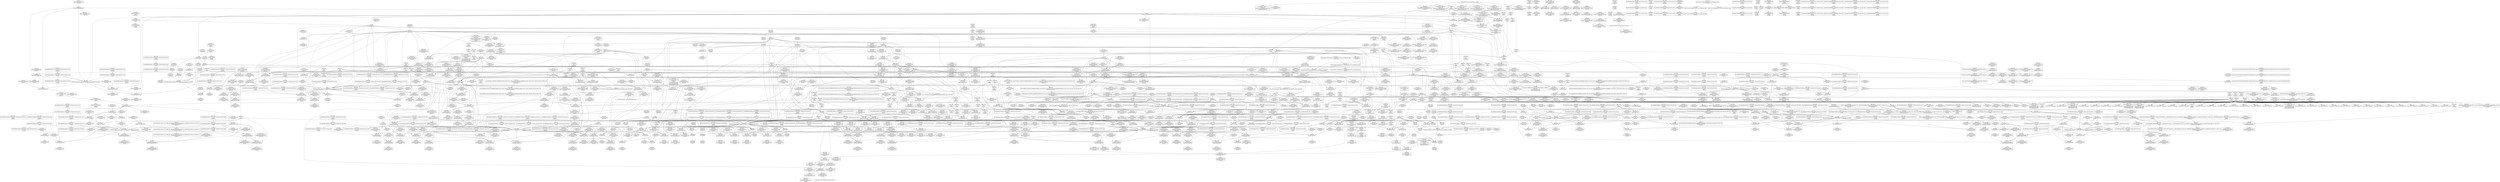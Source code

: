 digraph {
	CE0x51ff990 [shape=record,shape=Mrecord,label="{CE0x51ff990|__preempt_count_add:_bb}"]
	CE0x50fd8b0 [shape=record,shape=Mrecord,label="{CE0x50fd8b0|i64*_getelementptr_inbounds_(_13_x_i64_,_13_x_i64_*___llvm_gcov_ctr126,_i64_0,_i64_0)|*Constant*|*SummSource*}"]
	CE0x5140610 [shape=record,shape=Mrecord,label="{CE0x5140610|task_sid:_entry}"]
	CE0x518f3a0 [shape=record,shape=Mrecord,label="{CE0x518f3a0|i32_883|*Constant*|*SummSource*}"]
	CE0x51d0160 [shape=record,shape=Mrecord,label="{CE0x51d0160|rcu_lock_release:_bb|*SummSink*}"]
	CE0x51d9cd0 [shape=record,shape=Mrecord,label="{CE0x51d9cd0|__preempt_count_sub:_tmp4|./arch/x86/include/asm/preempt.h,77|*SummSink*}"]
	CE0x50b36e0 [shape=record,shape=Mrecord,label="{CE0x50b36e0|selinux_socket_getsockopt:_tmp1|*SummSource*}"]
	CE0x5146c20 [shape=record,shape=Mrecord,label="{CE0x5146c20|sock_has_perm:_tmp5|security/selinux/hooks.c,3966|*SummSource*}"]
	CE0x51745d0 [shape=record,shape=Mrecord,label="{CE0x51745d0|GLOBAL:_lock_acquire|*Constant*}"]
	CE0x5178d70 [shape=record,shape=Mrecord,label="{CE0x5178d70|rcu_lock_release:_tmp1|*SummSink*}"]
	CE0x5174c10 [shape=record,shape=Mrecord,label="{CE0x5174c10|__rcu_read_lock:_tmp1|*SummSink*}"]
	CE0x5146f20 [shape=record,shape=Mrecord,label="{CE0x5146f20|i8_0|*Constant*}"]
	CE0x515dc70 [shape=record,shape=Mrecord,label="{CE0x515dc70|cred_sid:_tmp}"]
	CE0x5150c70 [shape=record,shape=Mrecord,label="{CE0x5150c70|__rcu_read_lock:_entry}"]
	CE0x5167c10 [shape=record,shape=Mrecord,label="{CE0x5167c10|__preempt_count_sub:_tmp3|*SummSource*}"]
	CE0x51955c0 [shape=record,shape=Mrecord,label="{CE0x51955c0|rcu_read_unlock:_tmp2}"]
	CE0x51699c0 [shape=record,shape=Mrecord,label="{CE0x51699c0|task_sid:_tmp18|security/selinux/hooks.c,208}"]
	CE0x5181390 [shape=record,shape=Mrecord,label="{CE0x5181390|i64*_getelementptr_inbounds_(_4_x_i64_,_4_x_i64_*___llvm_gcov_ctr128,_i64_0,_i64_2)|*Constant*|*SummSource*}"]
	CE0x5186040 [shape=record,shape=Mrecord,label="{CE0x5186040|__preempt_count_add:_entry|*SummSource*}"]
	CE0x519b000 [shape=record,shape=Mrecord,label="{CE0x519b000|rcu_lock_acquire:_tmp3}"]
	CE0x5110000 [shape=record,shape=Mrecord,label="{CE0x5110000|sock_has_perm:_tmp19|security/selinux/hooks.c,3977|*SummSource*}"]
	CE0x5155f40 [shape=record,shape=Mrecord,label="{CE0x5155f40|task_sid:_tmp8|security/selinux/hooks.c,208}"]
	CE0x5193690 [shape=record,shape=Mrecord,label="{CE0x5193690|rcu_lock_acquire:_indirectgoto}"]
	CE0x5186440 [shape=record,shape=Mrecord,label="{CE0x5186440|i64*_getelementptr_inbounds_(_11_x_i64_,_11_x_i64_*___llvm_gcov_ctr132,_i64_0,_i64_1)|*Constant*|*SummSink*}"]
	CE0x50cd610 [shape=record,shape=Mrecord,label="{CE0x50cd610|sock_has_perm:_sk_security|security/selinux/hooks.c,3964|*SummSink*}"]
	CE0x5220a10 [shape=record,shape=Mrecord,label="{CE0x5220a10|i64*_getelementptr_inbounds_(_4_x_i64_,_4_x_i64_*___llvm_gcov_ctr135,_i64_0,_i64_1)|*Constant*|*SummSource*}"]
	CE0x519b460 [shape=record,shape=Mrecord,label="{CE0x519b460|rcu_read_unlock:_tmp4|include/linux/rcupdate.h,933|*SummSink*}"]
	CE0x516f030 [shape=record,shape=Mrecord,label="{CE0x516f030|rcu_lock_release:_tmp|*SummSource*}"]
	CE0x51e7530 [shape=record,shape=Mrecord,label="{CE0x51e7530|__preempt_count_sub:_tmp2|*SummSource*}"]
	CE0x514fc80 [shape=record,shape=Mrecord,label="{CE0x514fc80|rcu_read_lock:_do.end|*SummSource*}"]
	CE0x5184960 [shape=record,shape=Mrecord,label="{CE0x5184960|rcu_read_lock:_tmp18|include/linux/rcupdate.h,882|*SummSink*}"]
	CE0x5220760 [shape=record,shape=Mrecord,label="{CE0x5220760|__preempt_count_sub:_tmp5|./arch/x86/include/asm/preempt.h,77}"]
	CE0x512b570 [shape=record,shape=Mrecord,label="{CE0x512b570|task_sid:_tmp22|security/selinux/hooks.c,208|*SummSink*}"]
	CE0x5141ff0 [shape=record,shape=Mrecord,label="{CE0x5141ff0|i32_8|*Constant*|*SummSource*}"]
	CE0x51e1200 [shape=record,shape=Mrecord,label="{CE0x51e1200|GLOBAL:___preempt_count|Global_var:__preempt_count|*SummSource*}"]
	CE0x50cec20 [shape=record,shape=Mrecord,label="{CE0x50cec20|sock_has_perm:_sk|Function::sock_has_perm&Arg::sk::}"]
	CE0x50dabf0 [shape=record,shape=Mrecord,label="{CE0x50dabf0|task_sid:_tmp10|security/selinux/hooks.c,208|*SummSource*}"]
	CE0x5136350 [shape=record,shape=Mrecord,label="{CE0x5136350|__rcu_read_lock:_tmp1}"]
	CE0x51327b0 [shape=record,shape=Mrecord,label="{CE0x51327b0|GLOBAL:_rcu_read_unlock|*Constant*}"]
	CE0x5131c40 [shape=record,shape=Mrecord,label="{CE0x5131c40|GLOBAL:_cred_sid|*Constant*|*SummSink*}"]
	CE0x50c1600 [shape=record,shape=Mrecord,label="{CE0x50c1600|get_current:_tmp2}"]
	CE0x517aa90 [shape=record,shape=Mrecord,label="{CE0x517aa90|rcu_read_unlock:_tmp6|include/linux/rcupdate.h,933}"]
	CE0x51a74e0 [shape=record,shape=Mrecord,label="{CE0x51a74e0|rcu_read_unlock:_tmp19|include/linux/rcupdate.h,933|*SummSink*}"]
	CE0x51d0e90 [shape=record,shape=Mrecord,label="{CE0x51d0e90|i64*_getelementptr_inbounds_(_4_x_i64_,_4_x_i64_*___llvm_gcov_ctr130,_i64_0,_i64_1)|*Constant*|*SummSink*}"]
	CE0x5221770 [shape=record,shape=Mrecord,label="{CE0x5221770|i64*_getelementptr_inbounds_(_4_x_i64_,_4_x_i64_*___llvm_gcov_ctr129,_i64_0,_i64_2)|*Constant*}"]
	CE0x5140950 [shape=record,shape=Mrecord,label="{CE0x5140950|task_sid:_task|Function::task_sid&Arg::task::}"]
	CE0x519a510 [shape=record,shape=Mrecord,label="{CE0x519a510|rcu_read_unlock:_call3|include/linux/rcupdate.h,933|*SummSink*}"]
	CE0x51e0070 [shape=record,shape=Mrecord,label="{CE0x51e0070|rcu_lock_release:_tmp6|*SummSource*}"]
	CE0x5169f60 [shape=record,shape=Mrecord,label="{CE0x5169f60|task_sid:_tmp19|security/selinux/hooks.c,208}"]
	CE0x5155eb0 [shape=record,shape=Mrecord,label="{CE0x5155eb0|GLOBAL:___llvm_gcov_ctr126|Global_var:__llvm_gcov_ctr126|*SummSink*}"]
	CE0x5179c80 [shape=record,shape=Mrecord,label="{CE0x5179c80|rcu_lock_acquire:_tmp5|include/linux/rcupdate.h,418|*SummSink*}"]
	CE0x5143360 [shape=record,shape=Mrecord,label="{CE0x5143360|i64*_getelementptr_inbounds_(_6_x_i64_,_6_x_i64_*___llvm_gcov_ctr327,_i64_0,_i64_3)|*Constant*|*SummSink*}"]
	CE0x50e58a0 [shape=record,shape=Mrecord,label="{CE0x50e58a0|i64*_getelementptr_inbounds_(_11_x_i64_,_11_x_i64_*___llvm_gcov_ctr127,_i64_0,_i64_0)|*Constant*}"]
	CE0x50fdf80 [shape=record,shape=Mrecord,label="{CE0x50fdf80|task_sid:_tobool|security/selinux/hooks.c,208}"]
	CE0x51a5890 [shape=record,shape=Mrecord,label="{CE0x51a5890|rcu_read_unlock:_tmp18|include/linux/rcupdate.h,933|*SummSource*}"]
	CE0x515c7a0 [shape=record,shape=Mrecord,label="{CE0x515c7a0|task_sid:_do.end|*SummSink*}"]
	CE0x5179710 [shape=record,shape=Mrecord,label="{CE0x5179710|__rcu_read_unlock:_do.end}"]
	CE0x51a9f00 [shape=record,shape=Mrecord,label="{CE0x51a9f00|rcu_lock_release:_entry}"]
	CE0x50e97a0 [shape=record,shape=Mrecord,label="{CE0x50e97a0|task_sid:_tmp4|*LoadInst*|security/selinux/hooks.c,208|*SummSource*}"]
	CE0x513dcd0 [shape=record,shape=Mrecord,label="{CE0x513dcd0|8:_%struct.sock*,_:_SCME_26,27_}"]
	CE0x51ce1a0 [shape=record,shape=Mrecord,label="{CE0x51ce1a0|rcu_lock_release:_indirectgoto|*SummSink*}"]
	CE0x5150450 [shape=record,shape=Mrecord,label="{CE0x5150450|i64*_getelementptr_inbounds_(_2_x_i64_,_2_x_i64_*___llvm_gcov_ctr131,_i64_0,_i64_1)|*Constant*}"]
	CE0x50bd100 [shape=record,shape=Mrecord,label="{CE0x50bd100|_call_void_mcount()_#3|*SummSource*}"]
	CE0x513cf60 [shape=record,shape=Mrecord,label="{CE0x513cf60|task_sid:_if.end}"]
	CE0x50b6b60 [shape=record,shape=Mrecord,label="{CE0x50b6b60|get_current:_tmp3|*SummSource*}"]
	CE0x50bd880 [shape=record,shape=Mrecord,label="{CE0x50bd880|GLOBAL:_sock_has_perm|*Constant*}"]
	CE0x50e90e0 [shape=record,shape=Mrecord,label="{CE0x50e90e0|GLOBAL:_rcu_lock_map|Global_var:rcu_lock_map|*SummSink*}"]
	CE0x5172940 [shape=record,shape=Mrecord,label="{CE0x5172940|__rcu_read_lock:_tmp1|*SummSource*}"]
	CE0x50d2b90 [shape=record,shape=Mrecord,label="{CE0x50d2b90|rcu_read_lock:_entry|*SummSink*}"]
	CE0x513e490 [shape=record,shape=Mrecord,label="{CE0x513e490|8:_%struct.sock*,_:_SCME_33,34_}"]
	CE0x512dfe0 [shape=record,shape=Mrecord,label="{CE0x512dfe0|task_sid:_tmp17|security/selinux/hooks.c,208|*SummSink*}"]
	CE0x50b4b90 [shape=record,shape=Mrecord,label="{CE0x50b4b90|i64_1|*Constant*}"]
	CE0x512ab70 [shape=record,shape=Mrecord,label="{CE0x512ab70|task_sid:_tmp21|security/selinux/hooks.c,208|*SummSource*}"]
	CE0x50f1e30 [shape=record,shape=Mrecord,label="{CE0x50f1e30|i32_16384|*Constant*|*SummSink*}"]
	CE0x513abd0 [shape=record,shape=Mrecord,label="{CE0x513abd0|i32_(i32,_i32,_i16,_i32,_%struct.common_audit_data*)*_bitcast_(i32_(i32,_i32,_i16,_i32,_%struct.common_audit_data.495*)*_avc_has_perm_to_i32_(i32,_i32,_i16,_i32,_%struct.common_audit_data*)*)|*Constant*|*SummSource*}"]
	CE0x518fbb0 [shape=record,shape=Mrecord,label="{CE0x518fbb0|i8*_getelementptr_inbounds_(_42_x_i8_,_42_x_i8_*_.str46,_i32_0,_i32_0)|*Constant*|*SummSource*}"]
	CE0x50f9320 [shape=record,shape=Mrecord,label="{CE0x50f9320|cred_sid:_tmp3|*SummSink*}"]
	CE0x51ccc70 [shape=record,shape=Mrecord,label="{CE0x51ccc70|rcu_lock_acquire:_tmp6|*SummSink*}"]
	CE0x522a4f0 [shape=record,shape=Mrecord,label="{CE0x522a4f0|__preempt_count_sub:_sub|./arch/x86/include/asm/preempt.h,77|*SummSource*}"]
	CE0x51e1680 [shape=record,shape=Mrecord,label="{CE0x51e1680|i64*_getelementptr_inbounds_(_4_x_i64_,_4_x_i64_*___llvm_gcov_ctr134,_i64_0,_i64_2)|*Constant*}"]
	CE0x515e320 [shape=record,shape=Mrecord,label="{CE0x515e320|task_sid:_do.end|*SummSource*}"]
	CE0x513f660 [shape=record,shape=Mrecord,label="{CE0x513f660|8:_%struct.sock*,_:_SCME_48,49_}"]
	CE0x50e6e40 [shape=record,shape=Mrecord,label="{CE0x50e6e40|sock_has_perm:_cleanup|*SummSink*}"]
	CE0x517d4c0 [shape=record,shape=Mrecord,label="{CE0x517d4c0|rcu_read_unlock:_tmp8|include/linux/rcupdate.h,933}"]
	CE0x51d2b50 [shape=record,shape=Mrecord,label="{CE0x51d2b50|__preempt_count_sub:_sub|./arch/x86/include/asm/preempt.h,77|*SummSink*}"]
	CE0x50db1c0 [shape=record,shape=Mrecord,label="{CE0x50db1c0|sock_has_perm:_net|security/selinux/hooks.c, 3966|*SummSink*}"]
	CE0x5156250 [shape=record,shape=Mrecord,label="{CE0x5156250|task_sid:_tmp7|security/selinux/hooks.c,208}"]
	CE0x50cde30 [shape=record,shape=Mrecord,label="{CE0x50cde30|sock_has_perm:_net|security/selinux/hooks.c, 3966}"]
	CE0x5160650 [shape=record,shape=Mrecord,label="{CE0x5160650|_call_void_rcu_lock_acquire(%struct.lockdep_map*_rcu_lock_map)_#10,_!dbg_!27711|include/linux/rcupdate.h,881}"]
	CE0x51de670 [shape=record,shape=Mrecord,label="{CE0x51de670|__rcu_read_lock:_tmp7|include/linux/rcupdate.h,240|*SummSink*}"]
	CE0x50c2300 [shape=record,shape=Mrecord,label="{CE0x50c2300|i32_0|*Constant*}"]
	CE0x51956a0 [shape=record,shape=Mrecord,label="{CE0x51956a0|rcu_read_unlock:_tmp2|*SummSink*}"]
	CE0x512da70 [shape=record,shape=Mrecord,label="{CE0x512da70|task_sid:_tmp16|security/selinux/hooks.c,208|*SummSource*}"]
	CE0x51d9e00 [shape=record,shape=Mrecord,label="{CE0x51d9e00|__preempt_count_add:_tmp3|*SummSource*}"]
	CE0x50da9c0 [shape=record,shape=Mrecord,label="{CE0x50da9c0|i64_5|*Constant*|*SummSink*}"]
	CE0x51fc950 [shape=record,shape=Mrecord,label="{CE0x51fc950|i64*_getelementptr_inbounds_(_4_x_i64_,_4_x_i64_*___llvm_gcov_ctr135,_i64_0,_i64_2)|*Constant*|*SummSink*}"]
	CE0x512c340 [shape=record,shape=Mrecord,label="{CE0x512c340|i32_208|*Constant*}"]
	CE0x513e5c0 [shape=record,shape=Mrecord,label="{CE0x513e5c0|8:_%struct.sock*,_:_SCME_34,35_}"]
	CE0x5156f50 [shape=record,shape=Mrecord,label="{CE0x5156f50|i64*_getelementptr_inbounds_(_11_x_i64_,_11_x_i64_*___llvm_gcov_ctr127,_i64_0,_i64_1)|*Constant*}"]
	CE0x50ba470 [shape=record,shape=Mrecord,label="{CE0x50ba470|i64*_getelementptr_inbounds_(_2_x_i64_,_2_x_i64_*___llvm_gcov_ctr98,_i64_0,_i64_0)|*Constant*|*SummSink*}"]
	CE0x512be50 [shape=record,shape=Mrecord,label="{CE0x512be50|i8*_getelementptr_inbounds_(_25_x_i8_,_25_x_i8_*_.str3,_i32_0,_i32_0)|*Constant*|*SummSink*}"]
	CE0x50f7430 [shape=record,shape=Mrecord,label="{CE0x50f7430|get_current:_tmp4|./arch/x86/include/asm/current.h,14|*SummSource*}"]
	CE0x51817f0 [shape=record,shape=Mrecord,label="{CE0x51817f0|_call_void___preempt_count_sub(i32_1)_#10,_!dbg_!27715|include/linux/rcupdate.h,244|*SummSink*}"]
	CE0x512aa10 [shape=record,shape=Mrecord,label="{CE0x512aa10|task_sid:_tmp21|security/selinux/hooks.c,208}"]
	CE0x51932d0 [shape=record,shape=Mrecord,label="{CE0x51932d0|__rcu_read_lock:_tmp7|include/linux/rcupdate.h,240|*SummSource*}"]
	CE0x51494c0 [shape=record,shape=Mrecord,label="{CE0x51494c0|rcu_read_lock:_tmp13|include/linux/rcupdate.h,882|*SummSink*}"]
	CE0x5195ee0 [shape=record,shape=Mrecord,label="{CE0x5195ee0|rcu_read_unlock:_tmp15|include/linux/rcupdate.h,933|*SummSink*}"]
	CE0x515dd50 [shape=record,shape=Mrecord,label="{CE0x515dd50|cred_sid:_tmp|*SummSource*}"]
	CE0x519ca50 [shape=record,shape=Mrecord,label="{CE0x519ca50|_call_void_mcount()_#3|*SummSink*}"]
	CE0x519f650 [shape=record,shape=Mrecord,label="{CE0x519f650|rcu_read_unlock:_tmp9|include/linux/rcupdate.h,933|*SummSource*}"]
	CE0x51e0350 [shape=record,shape=Mrecord,label="{CE0x51e0350|i64*_getelementptr_inbounds_(_4_x_i64_,_4_x_i64_*___llvm_gcov_ctr135,_i64_0,_i64_3)|*Constant*|*SummSource*}"]
	CE0x51328f0 [shape=record,shape=Mrecord,label="{CE0x51328f0|_call_void_rcu_read_unlock()_#10,_!dbg_!27748|security/selinux/hooks.c,209}"]
	CE0x51567b0 [shape=record,shape=Mrecord,label="{CE0x51567b0|task_sid:_tmp2}"]
	CE0x517b420 [shape=record,shape=Mrecord,label="{CE0x517b420|i64*_getelementptr_inbounds_(_11_x_i64_,_11_x_i64_*___llvm_gcov_ctr127,_i64_0,_i64_1)|*Constant*|*SummSink*}"]
	CE0x50b4cf0 [shape=record,shape=Mrecord,label="{CE0x50b4cf0|_ret_%struct.task_struct*_%tmp4,_!dbg_!27714|./arch/x86/include/asm/current.h,14}"]
	CE0x5133930 [shape=record,shape=Mrecord,label="{CE0x5133930|rcu_read_lock:_land.lhs.true2|*SummSource*}"]
	CE0x512b5e0 [shape=record,shape=Mrecord,label="{CE0x512b5e0|task_sid:_tmp24|security/selinux/hooks.c,208|*SummSource*}"]
	CE0x50baa30 [shape=record,shape=Mrecord,label="{CE0x50baa30|sock_has_perm:_bb|*SummSink*}"]
	CE0x639f440 [shape=record,shape=Mrecord,label="{CE0x639f440|i32_0|*Constant*|*SummSource*}"]
	CE0x50e8690 [shape=record,shape=Mrecord,label="{CE0x50e8690|sock_has_perm:_sk_security|security/selinux/hooks.c,3964|*SummSource*}"]
	CE0x51319b0 [shape=record,shape=Mrecord,label="{CE0x51319b0|GLOBAL:_cred_sid|*Constant*}"]
	CE0x50cea20 [shape=record,shape=Mrecord,label="{CE0x50cea20|GLOBAL:_current_task|Global_var:current_task|*SummSink*}"]
	CE0x51fd990 [shape=record,shape=Mrecord,label="{CE0x51fd990|__preempt_count_sub:_sub|./arch/x86/include/asm/preempt.h,77}"]
	CE0x50fd7e0 [shape=record,shape=Mrecord,label="{CE0x50fd7e0|i64*_getelementptr_inbounds_(_13_x_i64_,_13_x_i64_*___llvm_gcov_ctr126,_i64_0,_i64_0)|*Constant*}"]
	CE0x51d42d0 [shape=record,shape=Mrecord,label="{CE0x51d42d0|i64*_getelementptr_inbounds_(_4_x_i64_,_4_x_i64_*___llvm_gcov_ctr129,_i64_0,_i64_2)|*Constant*|*SummSource*}"]
	CE0x517a130 [shape=record,shape=Mrecord,label="{CE0x517a130|rcu_lock_release:_tmp3|*SummSource*}"]
	CE0x513fc50 [shape=record,shape=Mrecord,label="{CE0x513fc50|8:_%struct.sock*,_:_SCME_53,54_}"]
	CE0x5151990 [shape=record,shape=Mrecord,label="{CE0x5151990|task_sid:_tmp11|security/selinux/hooks.c,208|*SummSource*}"]
	CE0x515f600 [shape=record,shape=Mrecord,label="{CE0x515f600|rcu_read_lock:_tmp5|include/linux/rcupdate.h,882|*SummSink*}"]
	CE0x50c5480 [shape=record,shape=Mrecord,label="{CE0x50c5480|GLOBAL:_lock_release|*Constant*|*SummSource*}"]
	CE0x50d9cc0 [shape=record,shape=Mrecord,label="{CE0x50d9cc0|rcu_read_lock:_tmp4|include/linux/rcupdate.h,882}"]
	CE0x513ffe0 [shape=record,shape=Mrecord,label="{CE0x513ffe0|i64_56|*Constant*}"]
	CE0x512dba0 [shape=record,shape=Mrecord,label="{CE0x512dba0|task_sid:_tmp16|security/selinux/hooks.c,208|*SummSink*}"]
	CE0x51dfe30 [shape=record,shape=Mrecord,label="{CE0x51dfe30|i64*_getelementptr_inbounds_(_4_x_i64_,_4_x_i64_*___llvm_gcov_ctr133,_i64_0,_i64_3)|*Constant*|*SummSink*}"]
	CE0x50e64f0 [shape=record,shape=Mrecord,label="{CE0x50e64f0|GLOBAL:_rcu_lock_acquire|*Constant*}"]
	CE0x51e6f00 [shape=record,shape=Mrecord,label="{CE0x51e6f00|void_(i32*,_i32,_i32*)*_asm_addl_$1,_%gs:$0_,_*m,ri,*m,_dirflag_,_fpsr_,_flags_}"]
	CE0x5143ae0 [shape=record,shape=Mrecord,label="{CE0x5143ae0|sock_has_perm:_cmp|security/selinux/hooks.c,3969|*SummSink*}"]
	CE0x5173d80 [shape=record,shape=Mrecord,label="{CE0x5173d80|i64*_getelementptr_inbounds_(_4_x_i64_,_4_x_i64_*___llvm_gcov_ctr133,_i64_0,_i64_2)|*Constant*|*SummSource*}"]
	CE0x50f4360 [shape=record,shape=Mrecord,label="{CE0x50f4360|i64_1|*Constant*}"]
	CE0x516ba40 [shape=record,shape=Mrecord,label="{CE0x516ba40|_ret_void,_!dbg_!27717|include/linux/rcupdate.h,245}"]
	CE0x50bb560 [shape=record,shape=Mrecord,label="{CE0x50bb560|get_current:_tmp}"]
	CE0x519e440 [shape=record,shape=Mrecord,label="{CE0x519e440|__rcu_read_lock:_tmp2|*SummSink*}"]
	CE0x50d49b0 [shape=record,shape=Mrecord,label="{CE0x50d49b0|i64_1|*Constant*|*SummSink*}"]
	CE0x517b950 [shape=record,shape=Mrecord,label="{CE0x517b950|COLLAPSED:_CMRE:_elem_0::|security/selinux/hooks.c,196}"]
	CE0x51a3a10 [shape=record,shape=Mrecord,label="{CE0x51a3a10|i64*_getelementptr_inbounds_(_11_x_i64_,_11_x_i64_*___llvm_gcov_ctr132,_i64_0,_i64_8)|*Constant*|*SummSource*}"]
	CE0x515fed0 [shape=record,shape=Mrecord,label="{CE0x515fed0|cred_sid:_sid|security/selinux/hooks.c,197|*SummSource*}"]
	CE0x50e8b80 [shape=record,shape=Mrecord,label="{CE0x50e8b80|GLOBAL:_rcu_lock_map|Global_var:rcu_lock_map|*SummSource*}"]
	CE0x51515d0 [shape=record,shape=Mrecord,label="{CE0x51515d0|cred_sid:_tmp1|*SummSink*}"]
	CE0x515e510 [shape=record,shape=Mrecord,label="{CE0x515e510|rcu_read_lock:_tmp8|include/linux/rcupdate.h,882|*SummSink*}"]
	CE0x5199640 [shape=record,shape=Mrecord,label="{CE0x5199640|rcu_read_unlock:_land.lhs.true|*SummSource*}"]
	CE0x514a9d0 [shape=record,shape=Mrecord,label="{CE0x514a9d0|i64*_getelementptr_inbounds_(_11_x_i64_,_11_x_i64_*___llvm_gcov_ctr127,_i64_0,_i64_8)|*Constant*|*SummSource*}"]
	CE0x5177430 [shape=record,shape=Mrecord,label="{CE0x5177430|__preempt_count_add:_tmp7|./arch/x86/include/asm/preempt.h,73|*SummSink*}"]
	CE0x512a6b0 [shape=record,shape=Mrecord,label="{CE0x512a6b0|task_sid:_tmp20|security/selinux/hooks.c,208|*SummSink*}"]
	CE0x51748e0 [shape=record,shape=Mrecord,label="{CE0x51748e0|i64*_getelementptr_inbounds_(_4_x_i64_,_4_x_i64_*___llvm_gcov_ctr130,_i64_0,_i64_3)|*Constant*}"]
	CE0x5128550 [shape=record,shape=Mrecord,label="{CE0x5128550|sock_has_perm:_tmp2|*LoadInst*|security/selinux/hooks.c,3964}"]
	CE0x51cbfd0 [shape=record,shape=Mrecord,label="{CE0x51cbfd0|_call_void___preempt_count_sub(i32_1)_#10,_!dbg_!27715|include/linux/rcupdate.h,244|*SummSource*}"]
	CE0x50c1b30 [shape=record,shape=Mrecord,label="{CE0x50c1b30|selinux_socket_getsockopt:_call|security/selinux/hooks.c,4248|*SummSink*}"]
	CE0x5143880 [shape=record,shape=Mrecord,label="{CE0x5143880|sock_has_perm:_cmp|security/selinux/hooks.c,3969}"]
	CE0x5180b80 [shape=record,shape=Mrecord,label="{CE0x5180b80|rcu_read_unlock:_tmp7|include/linux/rcupdate.h,933}"]
	CE0x519c1a0 [shape=record,shape=Mrecord,label="{CE0x519c1a0|GLOBAL:___llvm_gcov_ctr132|Global_var:__llvm_gcov_ctr132}"]
	CE0x50b4560 [shape=record,shape=Mrecord,label="{CE0x50b4560|get_current:_entry}"]
	CE0x51a5760 [shape=record,shape=Mrecord,label="{CE0x51a5760|rcu_read_unlock:_tmp18|include/linux/rcupdate.h,933}"]
	CE0x51687d0 [shape=record,shape=Mrecord,label="{CE0x51687d0|__preempt_count_add:_tmp1}"]
	CE0x51fd760 [shape=record,shape=Mrecord,label="{CE0x51fd760|_call_void_asm_addl_$1,_%gs:$0_,_*m,ri,*m,_dirflag_,_fpsr_,_flags_(i32*___preempt_count,_i32_%sub,_i32*___preempt_count)_#3,_!dbg_!27717,_!srcloc_!27718|./arch/x86/include/asm/preempt.h,77}"]
	CE0x5220e20 [shape=record,shape=Mrecord,label="{CE0x5220e20|i64*_getelementptr_inbounds_(_4_x_i64_,_4_x_i64_*___llvm_gcov_ctr129,_i64_0,_i64_0)|*Constant*}"]
	CE0x5197040 [shape=record,shape=Mrecord,label="{CE0x5197040|_call_void_mcount()_#3}"]
	CE0x50beb80 [shape=record,shape=Mrecord,label="{CE0x50beb80|i64*_getelementptr_inbounds_(_13_x_i64_,_13_x_i64_*___llvm_gcov_ctr126,_i64_0,_i64_1)|*Constant*|*SummSource*}"]
	CE0x50b7850 [shape=record,shape=Mrecord,label="{CE0x50b7850|rcu_read_lock:_if.then|*SummSink*}"]
	CE0x5144a00 [shape=record,shape=Mrecord,label="{CE0x5144a00|i64_0|*Constant*|*SummSink*}"]
	CE0x5157bb0 [shape=record,shape=Mrecord,label="{CE0x5157bb0|task_sid:_land.lhs.true2|*SummSink*}"]
	CE0x50fe9b0 [shape=record,shape=Mrecord,label="{CE0x50fe9b0|i32_59|*Constant*}"]
	CE0x50b7f70 [shape=record,shape=Mrecord,label="{CE0x50b7f70|task_sid:_tobool4|security/selinux/hooks.c,208}"]
	CE0x50d7f70 [shape=record,shape=Mrecord,label="{CE0x50d7f70|sock_has_perm:_ad|security/selinux/hooks.c, 3965}"]
	CE0x5178980 [shape=record,shape=Mrecord,label="{CE0x5178980|i64_ptrtoint_(i8*_blockaddress(_rcu_lock_acquire,_%__here)_to_i64)|*Constant*|*SummSource*}"]
	CE0x5199720 [shape=record,shape=Mrecord,label="{CE0x5199720|rcu_read_unlock:_land.lhs.true|*SummSink*}"]
	CE0x5197270 [shape=record,shape=Mrecord,label="{CE0x5197270|_call_void_asm_addl_$1,_%gs:$0_,_*m,ri,*m,_dirflag_,_fpsr_,_flags_(i32*___preempt_count,_i32_%val,_i32*___preempt_count)_#3,_!dbg_!27714,_!srcloc_!27717|./arch/x86/include/asm/preempt.h,72}"]
	CE0x50b4ae0 [shape=record,shape=Mrecord,label="{CE0x50b4ae0|i32_5|*Constant*}"]
	CE0x515ac90 [shape=record,shape=Mrecord,label="{CE0x515ac90|cred_sid:_tmp5|security/selinux/hooks.c,196|*SummSource*}"]
	CE0x5193980 [shape=record,shape=Mrecord,label="{CE0x5193980|rcu_read_unlock:_tmp}"]
	CE0x51343f0 [shape=record,shape=Mrecord,label="{CE0x51343f0|rcu_read_unlock:_tobool1|include/linux/rcupdate.h,933|*SummSource*}"]
	CE0x5144b60 [shape=record,shape=Mrecord,label="{CE0x5144b60|sock_has_perm:_tmp8|security/selinux/hooks.c,3969}"]
	CE0x5149eb0 [shape=record,shape=Mrecord,label="{CE0x5149eb0|rcu_read_lock:_tmp15|include/linux/rcupdate.h,882|*SummSource*}"]
	CE0x51a00a0 [shape=record,shape=Mrecord,label="{CE0x51a00a0|GLOBAL:_rcu_read_unlock.__warned|Global_var:rcu_read_unlock.__warned}"]
	CE0x5185300 [shape=record,shape=Mrecord,label="{CE0x5185300|_call_void_lockdep_rcu_suspicious(i8*_getelementptr_inbounds_(_25_x_i8_,_25_x_i8_*_.str45,_i32_0,_i32_0),_i32_883,_i8*_getelementptr_inbounds_(_42_x_i8_,_42_x_i8_*_.str46,_i32_0,_i32_0))_#10,_!dbg_!27728|include/linux/rcupdate.h,882|*SummSink*}"]
	CE0x515db10 [shape=record,shape=Mrecord,label="{CE0x515db10|task_sid:_tobool1|security/selinux/hooks.c,208|*SummSource*}"]
	CE0x519eba0 [shape=record,shape=Mrecord,label="{CE0x519eba0|i64*_getelementptr_inbounds_(_4_x_i64_,_4_x_i64_*___llvm_gcov_ctr130,_i64_0,_i64_1)|*Constant*|*SummSource*}"]
	CE0x513b1f0 [shape=record,shape=Mrecord,label="{CE0x513b1f0|rcu_read_lock:_tmp11|include/linux/rcupdate.h,882|*SummSource*}"]
	CE0x5138da0 [shape=record,shape=Mrecord,label="{CE0x5138da0|sock_has_perm:_sk4|security/selinux/hooks.c,3974|*SummSink*}"]
	CE0x5152ae0 [shape=record,shape=Mrecord,label="{CE0x5152ae0|rcu_read_lock:_call|include/linux/rcupdate.h,882|*SummSink*}"]
	CE0x50bc4a0 [shape=record,shape=Mrecord,label="{CE0x50bc4a0|sock_has_perm:_bb}"]
	CE0x51819c0 [shape=record,shape=Mrecord,label="{CE0x51819c0|__preempt_count_add:_val|Function::__preempt_count_add&Arg::val::}"]
	CE0x51940b0 [shape=record,shape=Mrecord,label="{CE0x51940b0|rcu_read_unlock:_tobool|include/linux/rcupdate.h,933|*SummSource*}"]
	CE0x515e2b0 [shape=record,shape=Mrecord,label="{CE0x515e2b0|task_sid:_do.end}"]
	CE0x5173f70 [shape=record,shape=Mrecord,label="{CE0x5173f70|i64*_getelementptr_inbounds_(_4_x_i64_,_4_x_i64_*___llvm_gcov_ctr133,_i64_0,_i64_2)|*Constant*|*SummSink*}"]
	CE0x5138940 [shape=record,shape=Mrecord,label="{CE0x5138940|sock_has_perm:_tmp15|security/selinux/hooks.c,3974|*SummSink*}"]
	CE0x51409c0 [shape=record,shape=Mrecord,label="{CE0x51409c0|task_sid:_task|Function::task_sid&Arg::task::|*SummSource*}"]
	CE0x5198dc0 [shape=record,shape=Mrecord,label="{CE0x5198dc0|rcu_read_unlock:_tmp14|include/linux/rcupdate.h,933|*SummSink*}"]
	CE0x514a020 [shape=record,shape=Mrecord,label="{CE0x514a020|rcu_read_lock:_tmp15|include/linux/rcupdate.h,882|*SummSink*}"]
	CE0x50ed690 [shape=record,shape=Mrecord,label="{CE0x50ed690|get_current:_bb|*SummSource*}"]
	CE0x5171990 [shape=record,shape=Mrecord,label="{CE0x5171990|_ret_void,_!dbg_!27720|./arch/x86/include/asm/preempt.h,78|*SummSink*}"]
	CE0x5195630 [shape=record,shape=Mrecord,label="{CE0x5195630|rcu_read_unlock:_tmp2|*SummSource*}"]
	CE0x5197800 [shape=record,shape=Mrecord,label="{CE0x5197800|_call_void_mcount()_#3|*SummSource*}"]
	CE0x516daf0 [shape=record,shape=Mrecord,label="{CE0x516daf0|i8*_undef|*Constant*}"]
	CE0x51d9bf0 [shape=record,shape=Mrecord,label="{CE0x51d9bf0|__preempt_count_sub:_tmp4|./arch/x86/include/asm/preempt.h,77}"]
	CE0x51780c0 [shape=record,shape=Mrecord,label="{CE0x51780c0|i64*_getelementptr_inbounds_(_4_x_i64_,_4_x_i64_*___llvm_gcov_ctr129,_i64_0,_i64_3)|*Constant*|*SummSource*}"]
	CE0x513e360 [shape=record,shape=Mrecord,label="{CE0x513e360|8:_%struct.sock*,_:_SCME_32,33_}"]
	CE0x517dcc0 [shape=record,shape=Mrecord,label="{CE0x517dcc0|rcu_read_lock:_if.end|*SummSource*}"]
	CE0x516b430 [shape=record,shape=Mrecord,label="{CE0x516b430|__rcu_read_unlock:_entry}"]
	CE0x51d0f70 [shape=record,shape=Mrecord,label="{CE0x51d0f70|rcu_lock_acquire:_tmp1|*SummSource*}"]
	CE0x515c450 [shape=record,shape=Mrecord,label="{CE0x515c450|i32_0|*Constant*}"]
	CE0x5132170 [shape=record,shape=Mrecord,label="{CE0x5132170|cred_sid:_cred|Function::cred_sid&Arg::cred::|*SummSource*}"]
	CE0x51a8d80 [shape=record,shape=Mrecord,label="{CE0x51a8d80|rcu_read_unlock:_tmp22|include/linux/rcupdate.h,935|*SummSource*}"]
	CE0x50b4820 [shape=record,shape=Mrecord,label="{CE0x50b4820|GLOBAL:_get_current|*Constant*|*SummSource*}"]
	CE0x5143de0 [shape=record,shape=Mrecord,label="{CE0x5143de0|i64_2|*Constant*|*SummSource*}"]
	CE0x519f2c0 [shape=record,shape=Mrecord,label="{CE0x519f2c0|rcu_read_unlock:_tmp10|include/linux/rcupdate.h,933|*SummSource*}"]
	CE0x52215c0 [shape=record,shape=Mrecord,label="{CE0x52215c0|__preempt_count_add:_tmp2}"]
	CE0x519bd70 [shape=record,shape=Mrecord,label="{CE0x519bd70|__preempt_count_add:_tmp5|./arch/x86/include/asm/preempt.h,72|*SummSink*}"]
	"CONST[source:2(external),value:2(dynamic)][purpose:{subject}]"
	CE0x50e7ce0 [shape=record,shape=Mrecord,label="{CE0x50e7ce0|avc_has_perm:_ssid|Function::avc_has_perm&Arg::ssid::}"]
	CE0x51d37e0 [shape=record,shape=Mrecord,label="{CE0x51d37e0|__preempt_count_sub:_bb|*SummSource*}"]
	CE0x51feab0 [shape=record,shape=Mrecord,label="{CE0x51feab0|_call_void_mcount()_#3}"]
	CE0x5190200 [shape=record,shape=Mrecord,label="{CE0x5190200|rcu_read_lock:_tmp19|include/linux/rcupdate.h,882|*SummSink*}"]
	CE0x5169aa0 [shape=record,shape=Mrecord,label="{CE0x5169aa0|task_sid:_tmp18|security/selinux/hooks.c,208|*SummSink*}"]
	CE0x5154950 [shape=record,shape=Mrecord,label="{CE0x5154950|rcu_read_unlock:_if.then}"]
	CE0x515ffd0 [shape=record,shape=Mrecord,label="{CE0x515ffd0|cred_sid:_sid|security/selinux/hooks.c,197|*SummSink*}"]
	CE0x5172570 [shape=record,shape=Mrecord,label="{CE0x5172570|rcu_lock_release:_tmp|*SummSink*}"]
	CE0x516ac30 [shape=record,shape=Mrecord,label="{CE0x516ac30|_call_void___rcu_read_unlock()_#10,_!dbg_!27734|include/linux/rcupdate.h,937}"]
	CE0x51310f0 [shape=record,shape=Mrecord,label="{CE0x51310f0|task_sid:_tmp27|security/selinux/hooks.c,208|*SummSink*}"]
	CE0x50c1340 [shape=record,shape=Mrecord,label="{CE0x50c1340|get_current:_tmp2|*SummSink*}"]
	CE0x51a2470 [shape=record,shape=Mrecord,label="{CE0x51a2470|rcu_lock_release:_tmp2|*SummSink*}"]
	CE0x50aac00 [shape=record,shape=Mrecord,label="{CE0x50aac00|get_current:_entry|*SummSource*}"]
	CE0x51e70f0 [shape=record,shape=Mrecord,label="{CE0x51e70f0|_call_void_asm_addl_$1,_%gs:$0_,_*m,ri,*m,_dirflag_,_fpsr_,_flags_(i32*___preempt_count,_i32_%sub,_i32*___preempt_count)_#3,_!dbg_!27717,_!srcloc_!27718|./arch/x86/include/asm/preempt.h,77|*SummSource*}"]
	CE0x5136c90 [shape=record,shape=Mrecord,label="{CE0x5136c90|sock_has_perm:_tmp17|security/selinux/hooks.c,3976|*SummSource*}"]
	CE0x5196b30 [shape=record,shape=Mrecord,label="{CE0x5196b30|__rcu_read_unlock:_tmp4|include/linux/rcupdate.h,244|*SummSink*}"]
	CE0x5157ce0 [shape=record,shape=Mrecord,label="{CE0x5157ce0|task_sid:_do.body5}"]
	CE0x50da690 [shape=record,shape=Mrecord,label="{CE0x50da690|cred_sid:_tmp2|*SummSink*}"]
	CE0x51a8910 [shape=record,shape=Mrecord,label="{CE0x51a8910|_call_void_rcu_lock_release(%struct.lockdep_map*_rcu_lock_map)_#10,_!dbg_!27733|include/linux/rcupdate.h,935}"]
	CE0x50ce620 [shape=record,shape=Mrecord,label="{CE0x50ce620|sock_has_perm:_task|Function::sock_has_perm&Arg::task::}"]
	CE0x520dac0 [shape=record,shape=Mrecord,label="{CE0x520dac0|i64*_getelementptr_inbounds_(_4_x_i64_,_4_x_i64_*___llvm_gcov_ctr135,_i64_0,_i64_2)|*Constant*|*SummSource*}"]
	CE0x51352f0 [shape=record,shape=Mrecord,label="{CE0x51352f0|sock_has_perm:_tmp11|security/selinux/hooks.c,3970|*SummSink*}"]
	CE0x51a7730 [shape=record,shape=Mrecord,label="{CE0x51a7730|rcu_read_unlock:_tmp20|include/linux/rcupdate.h,933}"]
	CE0x50bb8c0 [shape=record,shape=Mrecord,label="{CE0x50bb8c0|selinux_socket_getsockopt:_tmp1}"]
	CE0x51926d0 [shape=record,shape=Mrecord,label="{CE0x51926d0|cred_sid:_bb|*SummSource*}"]
	CE0x51a34f0 [shape=record,shape=Mrecord,label="{CE0x51a34f0|rcu_lock_acquire:_tmp1|*SummSink*}"]
	CE0x517bbd0 [shape=record,shape=Mrecord,label="{CE0x517bbd0|cred_sid:_security|security/selinux/hooks.c,196|*SummSource*}"]
	CE0x517cc10 [shape=record,shape=Mrecord,label="{CE0x517cc10|cred_sid:_tmp4|*LoadInst*|security/selinux/hooks.c,196|*SummSource*}"]
	CE0x51e5c10 [shape=record,shape=Mrecord,label="{CE0x51e5c10|i64_1|*Constant*}"]
	CE0x51103e0 [shape=record,shape=Mrecord,label="{CE0x51103e0|sock_has_perm:_tmp20|security/selinux/hooks.c,3977}"]
	CE0x517b880 [shape=record,shape=Mrecord,label="{CE0x517b880|cred_sid:_security|security/selinux/hooks.c,196|*SummSink*}"]
	CE0x51682a0 [shape=record,shape=Mrecord,label="{CE0x51682a0|COLLAPSED:_GCMRE___llvm_gcov_ctr129_internal_global_4_x_i64_zeroinitializer:_elem_0:default:}"]
	CE0x50fa560 [shape=record,shape=Mrecord,label="{CE0x50fa560|8:_%struct.sock*,_:_SCME_18,20_|*MultipleSource*|security/selinux/hooks.c, 3966|security/selinux/hooks.c,3966|security/selinux/hooks.c,3966}"]
	CE0x5137730 [shape=record,shape=Mrecord,label="{CE0x5137730|sock_has_perm:_u2|security/selinux/hooks.c,3974|*SummSink*}"]
	CE0x50bb440 [shape=record,shape=Mrecord,label="{CE0x50bb440|sock_has_perm:_if.end|*SummSource*}"]
	CE0x50d7820 [shape=record,shape=Mrecord,label="{CE0x50d7820|sock_has_perm:_tmp1}"]
	CE0x513ee10 [shape=record,shape=Mrecord,label="{CE0x513ee10|8:_%struct.sock*,_:_SCME_41,42_}"]
	CE0x50e80a0 [shape=record,shape=Mrecord,label="{CE0x50e80a0|avc_has_perm:_tsid|Function::avc_has_perm&Arg::tsid::}"]
	CE0x50d2120 [shape=record,shape=Mrecord,label="{CE0x50d2120|selinux_socket_getsockopt:_entry}"]
	CE0x50e6410 [shape=record,shape=Mrecord,label="{CE0x50e6410|rcu_lock_acquire:_entry|*SummSource*}"]
	CE0x5184220 [shape=record,shape=Mrecord,label="{CE0x5184220|rcu_read_lock:_tmp17|include/linux/rcupdate.h,882|*SummSink*}"]
	CE0x519a340 [shape=record,shape=Mrecord,label="{CE0x519a340|i64*_getelementptr_inbounds_(_4_x_i64_,_4_x_i64_*___llvm_gcov_ctr133,_i64_0,_i64_0)|*Constant*|*SummSource*}"]
	CE0x517a070 [shape=record,shape=Mrecord,label="{CE0x517a070|rcu_lock_release:_tmp3}"]
	CE0x50f8870 [shape=record,shape=Mrecord,label="{CE0x50f8870|_call_void_rcu_read_lock()_#10,_!dbg_!27712|security/selinux/hooks.c,207|*SummSink*}"]
	CE0x5186b50 [shape=record,shape=Mrecord,label="{CE0x5186b50|rcu_read_lock:_tmp9|include/linux/rcupdate.h,882}"]
	CE0x5146660 [shape=record,shape=Mrecord,label="{CE0x5146660|sock_has_perm:_tmp3|security/selinux/hooks.c,3964|*SummSink*}"]
	CE0x519d6d0 [shape=record,shape=Mrecord,label="{CE0x519d6d0|rcu_read_unlock:_do.end|*SummSource*}"]
	CE0x50bc8a0 [shape=record,shape=Mrecord,label="{CE0x50bc8a0|avc_has_perm:_tsid|Function::avc_has_perm&Arg::tsid::|*SummSink*}"]
	CE0x5178580 [shape=record,shape=Mrecord,label="{CE0x5178580|%struct.lockdep_map*_null|*Constant*|*SummSource*}"]
	CE0x50f8700 [shape=record,shape=Mrecord,label="{CE0x50f8700|_call_void_rcu_read_lock()_#10,_!dbg_!27712|security/selinux/hooks.c,207}"]
	CE0x5136fa0 [shape=record,shape=Mrecord,label="{CE0x5136fa0|sock_has_perm:_u|security/selinux/hooks.c,3973|*SummSource*}"]
	CE0x5194e30 [shape=record,shape=Mrecord,label="{CE0x5194e30|__rcu_read_lock:_do.end|*SummSource*}"]
	CE0x5184f40 [shape=record,shape=Mrecord,label="{CE0x5184f40|_call_void_lockdep_rcu_suspicious(i8*_getelementptr_inbounds_(_25_x_i8_,_25_x_i8_*_.str45,_i32_0,_i32_0),_i32_883,_i8*_getelementptr_inbounds_(_42_x_i8_,_42_x_i8_*_.str46,_i32_0,_i32_0))_#10,_!dbg_!27728|include/linux/rcupdate.h,882|*SummSource*}"]
	CE0x5155970 [shape=record,shape=Mrecord,label="{CE0x5155970|_call_void_mcount()_#3}"]
	CE0x513de50 [shape=record,shape=Mrecord,label="{CE0x513de50|8:_%struct.sock*,_:_SCME_27,28_}"]
	CE0x5140300 [shape=record,shape=Mrecord,label="{CE0x5140300|GLOBAL:_task_sid|*Constant*}"]
	CE0x50f95c0 [shape=record,shape=Mrecord,label="{CE0x50f95c0|_call_void_mcount()_#3}"]
	CE0x519ac10 [shape=record,shape=Mrecord,label="{CE0x519ac10|rcu_read_unlock:_tmp13|include/linux/rcupdate.h,933|*SummSink*}"]
	CE0x51937d0 [shape=record,shape=Mrecord,label="{CE0x51937d0|i64*_getelementptr_inbounds_(_11_x_i64_,_11_x_i64_*___llvm_gcov_ctr132,_i64_0,_i64_0)|*Constant*|*SummSource*}"]
	CE0x517d970 [shape=record,shape=Mrecord,label="{CE0x517d970|_call_void_asm_sideeffect_,_memory_,_dirflag_,_fpsr_,_flags_()_#3,_!dbg_!27714,_!srcloc_!27715|include/linux/rcupdate.h,239|*SummSource*}"]
	CE0x50c5e20 [shape=record,shape=Mrecord,label="{CE0x50c5e20|sock_has_perm:_sid|security/selinux/hooks.c,3969|*SummSource*}"]
	CE0x5172280 [shape=record,shape=Mrecord,label="{CE0x5172280|GLOBAL:___preempt_count_sub|*Constant*}"]
	CE0x51e75a0 [shape=record,shape=Mrecord,label="{CE0x51e75a0|__preempt_count_sub:_tmp2|*SummSink*}"]
	CE0x5151040 [shape=record,shape=Mrecord,label="{CE0x5151040|i64_3|*Constant*|*SummSink*}"]
	CE0x5139260 [shape=record,shape=Mrecord,label="{CE0x5139260|sock_has_perm:_sid5|security/selinux/hooks.c,3976}"]
	CE0x5141f30 [shape=record,shape=Mrecord,label="{CE0x5141f30|i32_8|*Constant*}"]
	CE0x515af20 [shape=record,shape=Mrecord,label="{CE0x515af20|task_sid:_tmp|*SummSource*}"]
	CE0x51308e0 [shape=record,shape=Mrecord,label="{CE0x51308e0|i64*_getelementptr_inbounds_(_13_x_i64_,_13_x_i64_*___llvm_gcov_ctr126,_i64_0,_i64_12)|*Constant*|*SummSink*}"]
	CE0x50cfa20 [shape=record,shape=Mrecord,label="{CE0x50cfa20|32:_%struct.sock*,_:_CRE_40,48_|*MultipleSource*|Function::selinux_socket_getsockopt&Arg::sock::|security/selinux/hooks.c,4248}"]
	CE0x50f2ff0 [shape=record,shape=Mrecord,label="{CE0x50f2ff0|i32_16384|*Constant*}"]
	CE0x512e930 [shape=record,shape=Mrecord,label="{CE0x512e930|task_sid:_tmp23|security/selinux/hooks.c,208}"]
	CE0x51ddd90 [shape=record,shape=Mrecord,label="{CE0x51ddd90|__preempt_count_sub:_val|Function::__preempt_count_sub&Arg::val::|*SummSink*}"]
	CE0x51372c0 [shape=record,shape=Mrecord,label="{CE0x51372c0|sock_has_perm:_tmp17|security/selinux/hooks.c,3976}"]
	CE0x51535c0 [shape=record,shape=Mrecord,label="{CE0x51535c0|task_sid:_tobool1|security/selinux/hooks.c,208|*SummSink*}"]
	CE0x5196250 [shape=record,shape=Mrecord,label="{CE0x5196250|rcu_read_unlock:_tmp16|include/linux/rcupdate.h,933|*SummSource*}"]
	CE0x520ad50 [shape=record,shape=Mrecord,label="{CE0x520ad50|i64*_getelementptr_inbounds_(_4_x_i64_,_4_x_i64_*___llvm_gcov_ctr129,_i64_0,_i64_1)|*Constant*}"]
	CE0x51fd2c0 [shape=record,shape=Mrecord,label="{CE0x51fd2c0|i64*_getelementptr_inbounds_(_4_x_i64_,_4_x_i64_*___llvm_gcov_ctr135,_i64_0,_i64_1)|*Constant*}"]
	CE0x519f450 [shape=record,shape=Mrecord,label="{CE0x519f450|rcu_read_unlock:_bb|*SummSink*}"]
	CE0x513c230 [shape=record,shape=Mrecord,label="{CE0x513c230|avc_has_perm:_auditdata|Function::avc_has_perm&Arg::auditdata::}"]
	CE0x51e19f0 [shape=record,shape=Mrecord,label="{CE0x51e19f0|void_(i32*,_i32,_i32*)*_asm_addl_$1,_%gs:$0_,_*m,ri,*m,_dirflag_,_fpsr_,_flags_|*SummSink*}"]
	CE0x5144bd0 [shape=record,shape=Mrecord,label="{CE0x5144bd0|sock_has_perm:_tmp8|security/selinux/hooks.c,3969|*SummSource*}"]
	CE0x5159370 [shape=record,shape=Mrecord,label="{CE0x5159370|rcu_read_lock:_tmp2|*SummSource*}"]
	CE0x50d2020 [shape=record,shape=Mrecord,label="{CE0x50d2020|_call_void_mcount()_#3|*SummSource*}"]
	CE0x50c1740 [shape=record,shape=Mrecord,label="{CE0x50c1740|GLOBAL:_get_current|*Constant*}"]
	CE0x5197200 [shape=record,shape=Mrecord,label="{CE0x5197200|void_(i32*,_i32,_i32*)*_asm_addl_$1,_%gs:$0_,_*m,ri,*m,_dirflag_,_fpsr_,_flags_}"]
	CE0x516b260 [shape=record,shape=Mrecord,label="{CE0x516b260|GLOBAL:___rcu_read_unlock|*Constant*|*SummSink*}"]
	CE0x51a1480 [shape=record,shape=Mrecord,label="{CE0x51a1480|rcu_lock_acquire:_tmp2|*SummSink*}"]
	CE0x51346a0 [shape=record,shape=Mrecord,label="{CE0x51346a0|rcu_read_lock:_if.then|*SummSource*}"]
	CE0x51cc830 [shape=record,shape=Mrecord,label="{CE0x51cc830|i64*_getelementptr_inbounds_(_4_x_i64_,_4_x_i64_*___llvm_gcov_ctr130,_i64_0,_i64_3)|*Constant*|*SummSource*}"]
	CE0x51717d0 [shape=record,shape=Mrecord,label="{CE0x51717d0|_ret_void,_!dbg_!27720|./arch/x86/include/asm/preempt.h,78|*SummSource*}"]
	CE0x50db750 [shape=record,shape=Mrecord,label="{CE0x50db750|32:_%struct.sock*,_:_CRE_16,24_|*MultipleSource*|Function::selinux_socket_getsockopt&Arg::sock::|security/selinux/hooks.c,4248}"]
	CE0x516c3a0 [shape=record,shape=Mrecord,label="{CE0x516c3a0|i64*_getelementptr_inbounds_(_4_x_i64_,_4_x_i64_*___llvm_gcov_ctr134,_i64_0,_i64_3)|*Constant*|*SummSink*}"]
	CE0x51e0fd0 [shape=record,shape=Mrecord,label="{CE0x51e0fd0|__rcu_read_lock:_tmp3|*SummSource*}"]
	CE0x50d1d10 [shape=record,shape=Mrecord,label="{CE0x50d1d10|__rcu_read_lock:_tmp3|*SummSink*}"]
	CE0x51497d0 [shape=record,shape=Mrecord,label="{CE0x51497d0|rcu_read_lock:_tmp14|include/linux/rcupdate.h,882}"]
	CE0x515fb70 [shape=record,shape=Mrecord,label="{CE0x515fb70|i64_4|*Constant*|*SummSink*}"]
	CE0x50f9b60 [shape=record,shape=Mrecord,label="{CE0x50f9b60|i32_77|*Constant*|*SummSink*}"]
	CE0x512a640 [shape=record,shape=Mrecord,label="{CE0x512a640|task_sid:_tmp20|security/selinux/hooks.c,208|*SummSource*}"]
	CE0x51336b0 [shape=record,shape=Mrecord,label="{CE0x51336b0|_ret_void,_!dbg_!27735|include/linux/rcupdate.h,938}"]
	CE0x517cda0 [shape=record,shape=Mrecord,label="{CE0x517cda0|GLOBAL:_rcu_lock_acquire|*Constant*|*SummSource*}"]
	CE0x519dbe0 [shape=record,shape=Mrecord,label="{CE0x519dbe0|_call_void_mcount()_#3|*SummSink*}"]
	CE0x50d4090 [shape=record,shape=Mrecord,label="{CE0x50d4090|sock_has_perm:_tmp|*SummSink*}"]
	CE0x51e0e10 [shape=record,shape=Mrecord,label="{CE0x51e0e10|i64*_getelementptr_inbounds_(_4_x_i64_,_4_x_i64_*___llvm_gcov_ctr128,_i64_0,_i64_2)|*Constant*}"]
	CE0x50e79f0 [shape=record,shape=Mrecord,label="{CE0x50e79f0|rcu_read_lock:_bb}"]
	CE0x51ab970 [shape=record,shape=Mrecord,label="{CE0x51ab970|_call_void_asm_sideeffect_,_memory_,_dirflag_,_fpsr_,_flags_()_#3,_!dbg_!27711,_!srcloc_!27714|include/linux/rcupdate.h,244|*SummSink*}"]
	CE0x5130ce0 [shape=record,shape=Mrecord,label="{CE0x5130ce0|task_sid:_tmp27|security/selinux/hooks.c,208|*SummSource*}"]
	CE0x51e0f60 [shape=record,shape=Mrecord,label="{CE0x51e0f60|__rcu_read_lock:_tmp3}"]
	CE0x51791a0 [shape=record,shape=Mrecord,label="{CE0x51791a0|rcu_lock_acquire:_tmp4|include/linux/rcupdate.h,418}"]
	CE0x5159b70 [shape=record,shape=Mrecord,label="{CE0x5159b70|_call_void_asm_sideeffect_,_memory_,_dirflag_,_fpsr_,_flags_()_#3,_!dbg_!27714,_!srcloc_!27715|include/linux/rcupdate.h,239|*SummSink*}"]
	CE0x5197be0 [shape=record,shape=Mrecord,label="{CE0x5197be0|rcu_read_unlock:_tmp11|include/linux/rcupdate.h,933|*SummSource*}"]
	CE0x519aaa0 [shape=record,shape=Mrecord,label="{CE0x519aaa0|rcu_read_unlock:_tmp13|include/linux/rcupdate.h,933|*SummSource*}"]
	CE0x5160990 [shape=record,shape=Mrecord,label="{CE0x5160990|task_sid:_do.body5|*SummSource*}"]
	CE0x517e0f0 [shape=record,shape=Mrecord,label="{CE0x517e0f0|rcu_read_lock:_if.then}"]
	CE0x5173700 [shape=record,shape=Mrecord,label="{CE0x5173700|i8*_undef|*Constant*|*SummSink*}"]
	CE0x518fb40 [shape=record,shape=Mrecord,label="{CE0x518fb40|i8*_getelementptr_inbounds_(_42_x_i8_,_42_x_i8_*_.str46,_i32_0,_i32_0)|*Constant*}"]
	CE0x51cd210 [shape=record,shape=Mrecord,label="{CE0x51cd210|rcu_lock_acquire:_tmp7|*SummSink*}"]
	CE0x50f54a0 [shape=record,shape=Mrecord,label="{CE0x50f54a0|sock_has_perm:_if.end}"]
	CE0x513ef40 [shape=record,shape=Mrecord,label="{CE0x513ef40|8:_%struct.sock*,_:_SCME_42,43_}"]
	CE0x5130830 [shape=record,shape=Mrecord,label="{CE0x5130830|i64*_getelementptr_inbounds_(_13_x_i64_,_13_x_i64_*___llvm_gcov_ctr126,_i64_0,_i64_12)|*Constant*|*SummSource*}"]
	CE0x519fe20 [shape=record,shape=Mrecord,label="{CE0x519fe20|__preempt_count_add:_val|Function::__preempt_count_add&Arg::val::|*SummSink*}"]
	CE0x51e1370 [shape=record,shape=Mrecord,label="{CE0x51e1370|GLOBAL:___preempt_count|Global_var:__preempt_count|*SummSink*}"]
	CE0x517c050 [shape=record,shape=Mrecord,label="{CE0x517c050|rcu_read_unlock:_tmp1}"]
	CE0x50ab3d0 [shape=record,shape=Mrecord,label="{CE0x50ab3d0|get_current:_entry|*SummSink*}"]
	CE0x51964c0 [shape=record,shape=Mrecord,label="{CE0x51964c0|__rcu_read_unlock:_tmp|*SummSink*}"]
	CE0x50bc250 [shape=record,shape=Mrecord,label="{CE0x50bc250|sock_has_perm:_tmp|*SummSource*}"]
	CE0x5128760 [shape=record,shape=Mrecord,label="{CE0x5128760|sock_has_perm:_tmp2|*LoadInst*|security/selinux/hooks.c,3964|*SummSource*}"]
	CE0x513d4d0 [shape=record,shape=Mrecord,label="{CE0x513d4d0|task_sid:_do.end6|*SummSource*}"]
	CE0x5158c00 [shape=record,shape=Mrecord,label="{CE0x5158c00|cred_sid:_tmp6|security/selinux/hooks.c,197|*SummSink*}"]
	CE0x516a0c0 [shape=record,shape=Mrecord,label="{CE0x516a0c0|task_sid:_tmp19|security/selinux/hooks.c,208|*SummSource*}"]
	CE0x51d3a40 [shape=record,shape=Mrecord,label="{CE0x51d3a40|__preempt_count_sub:_do.body|*SummSource*}"]
	CE0x50b8cc0 [shape=record,shape=Mrecord,label="{CE0x50b8cc0|get_current:_tmp|*SummSource*}"]
	CE0x51426b0 [shape=record,shape=Mrecord,label="{CE0x51426b0|i32_2|*Constant*}"]
	CE0x515e8d0 [shape=record,shape=Mrecord,label="{CE0x515e8d0|GLOBAL:_task_sid.__warned|Global_var:task_sid.__warned|*SummSink*}"]
	CE0x51a3230 [shape=record,shape=Mrecord,label="{CE0x51a3230|rcu_read_unlock:_tmp9|include/linux/rcupdate.h,933}"]
	CE0x5195190 [shape=record,shape=Mrecord,label="{CE0x5195190|i64*_getelementptr_inbounds_(_4_x_i64_,_4_x_i64_*___llvm_gcov_ctr134,_i64_0,_i64_0)|*Constant*|*SummSource*}"]
	CE0x519ae60 [shape=record,shape=Mrecord,label="{CE0x519ae60|rcu_lock_acquire:_tmp3|*SummSource*}"]
	CE0x513e820 [shape=record,shape=Mrecord,label="{CE0x513e820|8:_%struct.sock*,_:_SCME_36,37_}"]
	CE0x5178130 [shape=record,shape=Mrecord,label="{CE0x5178130|i64*_getelementptr_inbounds_(_4_x_i64_,_4_x_i64_*___llvm_gcov_ctr129,_i64_0,_i64_3)|*Constant*}"]
	CE0x516dd00 [shape=record,shape=Mrecord,label="{CE0x516dd00|__rcu_read_unlock:_bb}"]
	CE0x5136de0 [shape=record,shape=Mrecord,label="{CE0x5136de0|sock_has_perm:_tmp17|security/selinux/hooks.c,3976|*SummSink*}"]
	CE0x5165da0 [shape=record,shape=Mrecord,label="{CE0x5165da0|_call_void_mcount()_#3|*SummSink*}"]
	CE0x5171b10 [shape=record,shape=Mrecord,label="{CE0x5171b10|i64*_getelementptr_inbounds_(_4_x_i64_,_4_x_i64_*___llvm_gcov_ctr134,_i64_0,_i64_3)|*Constant*}"]
	CE0x50b6240 [shape=record,shape=Mrecord,label="{CE0x50b6240|i64_1|*Constant*|*SummSource*}"]
	CE0x50ff360 [shape=record,shape=Mrecord,label="{CE0x50ff360|sock_has_perm:_tmp14|security/selinux/hooks.c,3972}"]
	CE0x51422d0 [shape=record,shape=Mrecord,label="{CE0x51422d0|sock_has_perm:_call|security/selinux/hooks.c,3967|*SummSink*}"]
	CE0x519c110 [shape=record,shape=Mrecord,label="{CE0x519c110|__preempt_count_add:_tmp5|./arch/x86/include/asm/preempt.h,72}"]
	CE0x5197f90 [shape=record,shape=Mrecord,label="{CE0x5197f90|rcu_read_unlock:_tmp12|include/linux/rcupdate.h,933}"]
	CE0x515af90 [shape=record,shape=Mrecord,label="{CE0x515af90|COLLAPSED:_GCMRE___llvm_gcov_ctr126_internal_global_13_x_i64_zeroinitializer:_elem_0:default:}"]
	CE0x51617e0 [shape=record,shape=Mrecord,label="{CE0x51617e0|i64_6|*Constant*|*SummSource*}"]
	CE0x5131b10 [shape=record,shape=Mrecord,label="{CE0x5131b10|GLOBAL:_cred_sid|*Constant*|*SummSource*}"]
	CE0x51407b0 [shape=record,shape=Mrecord,label="{CE0x51407b0|task_sid:_entry|*SummSink*}"]
	CE0x5111690 [shape=record,shape=Mrecord,label="{CE0x5111690|sock_has_perm:_tmp20|security/selinux/hooks.c,3977|*SummSink*}"]
	CE0x517cfd0 [shape=record,shape=Mrecord,label="{CE0x517cfd0|rcu_lock_acquire:_entry|*SummSink*}"]
	CE0x51a7a20 [shape=record,shape=Mrecord,label="{CE0x51a7a20|rcu_read_unlock:_tmp20|include/linux/rcupdate.h,933|*SummSink*}"]
	CE0x50c2850 [shape=record,shape=Mrecord,label="{CE0x50c2850|get_current:_tmp4|./arch/x86/include/asm/current.h,14|*SummSink*}"]
	CE0x514a8a0 [shape=record,shape=Mrecord,label="{CE0x514a8a0|i64*_getelementptr_inbounds_(_11_x_i64_,_11_x_i64_*___llvm_gcov_ctr127,_i64_0,_i64_8)|*Constant*}"]
	CE0x51de990 [shape=record,shape=Mrecord,label="{CE0x51de990|__rcu_read_lock:_tmp7|include/linux/rcupdate.h,240}"]
	CE0x513ca60 [shape=record,shape=Mrecord,label="{CE0x513ca60|8:_%struct.sock*,_:_SCME_0,4_|*MultipleSource*|security/selinux/hooks.c, 3966|security/selinux/hooks.c,3966|security/selinux/hooks.c,3966}"]
	CE0x51871f0 [shape=record,shape=Mrecord,label="{CE0x51871f0|rcu_read_unlock:_tmp5|include/linux/rcupdate.h,933|*SummSink*}"]
	CE0x5196dd0 [shape=record,shape=Mrecord,label="{CE0x5196dd0|rcu_read_unlock:_tmp3|*SummSink*}"]
	CE0x51ffdb0 [shape=record,shape=Mrecord,label="{CE0x51ffdb0|__preempt_count_add:_tmp|*SummSource*}"]
	CE0x5152f30 [shape=record,shape=Mrecord,label="{CE0x5152f30|GLOBAL:___llvm_gcov_ctr126|Global_var:__llvm_gcov_ctr126|*SummSource*}"]
	CE0x5137920 [shape=record,shape=Mrecord,label="{CE0x5137920|sock_has_perm:_net1|security/selinux/hooks.c,3973|*SummSource*}"]
	CE0x51a51a0 [shape=record,shape=Mrecord,label="{CE0x51a51a0|rcu_read_unlock:_tmp17|include/linux/rcupdate.h,933}"]
	CE0x50b57f0 [shape=record,shape=Mrecord,label="{CE0x50b57f0|selinux_socket_getsockopt:_sk|security/selinux/hooks.c,4248|*SummSource*}"]
	CE0x51545a0 [shape=record,shape=Mrecord,label="{CE0x51545a0|i64_0|*Constant*}"]
	CE0x5137e40 [shape=record,shape=Mrecord,label="{CE0x5137e40|sock_has_perm:_u2|security/selinux/hooks.c,3974|*SummSource*}"]
	CE0x516c050 [shape=record,shape=Mrecord,label="{CE0x516c050|i64*_getelementptr_inbounds_(_4_x_i64_,_4_x_i64_*___llvm_gcov_ctr128,_i64_0,_i64_0)|*Constant*|*SummSink*}"]
	CE0x50c7060 [shape=record,shape=Mrecord,label="{CE0x50c7060|i64*_getelementptr_inbounds_(_2_x_i64_,_2_x_i64_*___llvm_gcov_ctr98,_i64_0,_i64_1)|*Constant*|*SummSink*}"]
	CE0x51aabb0 [shape=record,shape=Mrecord,label="{CE0x51aabb0|i64*_getelementptr_inbounds_(_11_x_i64_,_11_x_i64_*___llvm_gcov_ctr132,_i64_0,_i64_9)|*Constant*|*SummSink*}"]
	CE0x51377a0 [shape=record,shape=Mrecord,label="{CE0x51377a0|sock_has_perm:_net1|security/selinux/hooks.c,3973}"]
	CE0x50e7ea0 [shape=record,shape=Mrecord,label="{CE0x50e7ea0|avc_has_perm:_ssid|Function::avc_has_perm&Arg::ssid::|*SummSink*}"]
	CE0x517e5e0 [shape=record,shape=Mrecord,label="{CE0x517e5e0|rcu_read_lock:_tmp7|include/linux/rcupdate.h,882|*SummSource*}"]
	CE0x519f8e0 [shape=record,shape=Mrecord,label="{CE0x519f8e0|rcu_read_unlock:_tmp10|include/linux/rcupdate.h,933|*SummSink*}"]
	CE0x50f1fa0 [shape=record,shape=Mrecord,label="{CE0x50f1fa0|_ret_i32_%retval.0,_!dbg_!27740|security/selinux/hooks.c,3977|*SummSource*}"]
	CE0x50c2900 [shape=record,shape=Mrecord,label="{CE0x50c2900|GLOBAL:_current_task|Global_var:current_task}"]
	CE0x51ce320 [shape=record,shape=Mrecord,label="{CE0x51ce320|rcu_lock_release:_bb|*SummSource*}"]
	CE0x5157020 [shape=record,shape=Mrecord,label="{CE0x5157020|i64*_getelementptr_inbounds_(_11_x_i64_,_11_x_i64_*___llvm_gcov_ctr127,_i64_0,_i64_1)|*Constant*|*SummSource*}"]
	CE0x5190550 [shape=record,shape=Mrecord,label="{CE0x5190550|rcu_read_lock:_tmp20|include/linux/rcupdate.h,882}"]
	CE0x51fee00 [shape=record,shape=Mrecord,label="{CE0x51fee00|__preempt_count_add:_tmp6|./arch/x86/include/asm/preempt.h,73|*SummSource*}"]
	CE0x51d4e20 [shape=record,shape=Mrecord,label="{CE0x51d4e20|__preempt_count_add:_do.end|*SummSink*}"]
	CE0x51963c0 [shape=record,shape=Mrecord,label="{CE0x51963c0|rcu_read_unlock:_tmp16|include/linux/rcupdate.h,933|*SummSink*}"]
	CE0x5187080 [shape=record,shape=Mrecord,label="{CE0x5187080|rcu_read_unlock:_tmp5|include/linux/rcupdate.h,933|*SummSource*}"]
	CE0x521f9d0 [shape=record,shape=Mrecord,label="{CE0x521f9d0|__preempt_count_sub:_tmp}"]
	CE0x5103410 [shape=record,shape=Mrecord,label="{CE0x5103410|i64*_getelementptr_inbounds_(_6_x_i64_,_6_x_i64_*___llvm_gcov_ctr327,_i64_0,_i64_5)|*Constant*|*SummSink*}"]
	CE0x512c010 [shape=record,shape=Mrecord,label="{CE0x512c010|GLOBAL:_lockdep_rcu_suspicious|*Constant*}"]
	CE0x516c6c0 [shape=record,shape=Mrecord,label="{CE0x516c6c0|__rcu_read_unlock:_tmp6|include/linux/rcupdate.h,245|*SummSource*}"]
	CE0x50b3000 [shape=record,shape=Mrecord,label="{CE0x50b3000|_ret_%struct.task_struct*_%tmp4,_!dbg_!27714|./arch/x86/include/asm/current.h,14|*SummSink*}"]
	CE0x51a2d20 [shape=record,shape=Mrecord,label="{CE0x51a2d20|__rcu_read_lock:_tmp6|include/linux/rcupdate.h,240|*SummSource*}"]
	CE0x5142d00 [shape=record,shape=Mrecord,label="{CE0x5142d00|16:_i32,_24:_i16,_:_CRE_24,26_|*MultipleSource*|*LoadInst*|security/selinux/hooks.c,3964|security/selinux/hooks.c,3964|security/selinux/hooks.c,3969}"]
	CE0x50c2990 [shape=record,shape=Mrecord,label="{CE0x50c2990|GLOBAL:_current_task|Global_var:current_task|*SummSource*}"]
	CE0x50d61a0 [shape=record,shape=Mrecord,label="{CE0x50d61a0|rcu_read_lock:_tmp|*SummSink*}"]
	CE0x50e5120 [shape=record,shape=Mrecord,label="{CE0x50e5120|get_current:_tmp|*SummSink*}"]
	CE0x513ebb0 [shape=record,shape=Mrecord,label="{CE0x513ebb0|8:_%struct.sock*,_:_SCME_39,40_}"]
	CE0x512d690 [shape=record,shape=Mrecord,label="{CE0x512d690|task_sid:_tmp15|security/selinux/hooks.c,208|*SummSink*}"]
	CE0x515c8e0 [shape=record,shape=Mrecord,label="{CE0x515c8e0|task_sid:_do.body}"]
	CE0x512b180 [shape=record,shape=Mrecord,label="{CE0x512b180|i64*_getelementptr_inbounds_(_13_x_i64_,_13_x_i64_*___llvm_gcov_ctr126,_i64_0,_i64_10)|*Constant*}"]
	CE0x51e1d40 [shape=record,shape=Mrecord,label="{CE0x51e1d40|COLLAPSED:_GCMRE___llvm_gcov_ctr130_internal_global_4_x_i64_zeroinitializer:_elem_0:default:}"]
	CE0x51a2050 [shape=record,shape=Mrecord,label="{CE0x51a2050|rcu_read_unlock:_do.body|*SummSink*}"]
	CE0x5196c30 [shape=record,shape=Mrecord,label="{CE0x5196c30|i64*_getelementptr_inbounds_(_4_x_i64_,_4_x_i64_*___llvm_gcov_ctr134,_i64_0,_i64_2)|*Constant*|*SummSource*}"]
	CE0x5166d40 [shape=record,shape=Mrecord,label="{CE0x5166d40|_ret_void,_!dbg_!27720|./arch/x86/include/asm/preempt.h,78}"]
	CE0x51526b0 [shape=record,shape=Mrecord,label="{CE0x51526b0|task_sid:_tmp3}"]
	CE0x5135210 [shape=record,shape=Mrecord,label="{CE0x5135210|sock_has_perm:_tmp11|security/selinux/hooks.c,3970}"]
	CE0x50ab270 [shape=record,shape=Mrecord,label="{CE0x50ab270|selinux_socket_getsockopt:_tmp}"]
	CE0x5145c60 [shape=record,shape=Mrecord,label="{CE0x5145c60|i64*_getelementptr_inbounds_(_6_x_i64_,_6_x_i64_*___llvm_gcov_ctr327,_i64_0,_i64_4)|*Constant*|*SummSource*}"]
	CE0x51e5ad0 [shape=record,shape=Mrecord,label="{CE0x51e5ad0|__rcu_read_unlock:_do.end|*SummSource*}"]
	CE0x50fcf60 [shape=record,shape=Mrecord,label="{CE0x50fcf60|sock_has_perm:_if.then|*SummSink*}"]
	CE0x5128b20 [shape=record,shape=Mrecord,label="{CE0x5128b20|i8_1|*Constant*}"]
	CE0x5139ea0 [shape=record,shape=Mrecord,label="{CE0x5139ea0|sock_has_perm:_tmp16|security/selinux/hooks.c,3976|*SummSink*}"]
	CE0x50bfbb0 [shape=record,shape=Mrecord,label="{CE0x50bfbb0|sock_has_perm:_tmp9|security/selinux/hooks.c,3969|*SummSource*}"]
	CE0x516cc10 [shape=record,shape=Mrecord,label="{CE0x516cc10|GLOBAL:_lock_acquire|*Constant*|*SummSink*}"]
	CE0x51a2fc0 [shape=record,shape=Mrecord,label="{CE0x51a2fc0|rcu_read_unlock:_tmp8|include/linux/rcupdate.h,933|*SummSink*}"]
	CE0x5143fe0 [shape=record,shape=Mrecord,label="{CE0x5143fe0|sock_has_perm:_tmp7|security/selinux/hooks.c,3969|*SummSink*}"]
	CE0x5200ae0 [shape=record,shape=Mrecord,label="{CE0x5200ae0|i64*_getelementptr_inbounds_(_4_x_i64_,_4_x_i64_*___llvm_gcov_ctr134,_i64_0,_i64_1)|*Constant*}"]
	CE0x51a8320 [shape=record,shape=Mrecord,label="{CE0x51a8320|i64*_getelementptr_inbounds_(_11_x_i64_,_11_x_i64_*___llvm_gcov_ctr132,_i64_0,_i64_10)|*Constant*|*SummSink*}"]
	CE0x5155690 [shape=record,shape=Mrecord,label="{CE0x5155690|task_sid:_tmp3|*SummSink*}"]
	CE0x5196a50 [shape=record,shape=Mrecord,label="{CE0x5196a50|__rcu_read_unlock:_tmp4|include/linux/rcupdate.h,244}"]
	CE0x50e8470 [shape=record,shape=Mrecord,label="{CE0x50e8470|sock_has_perm:_if.then}"]
	CE0x51a6680 [shape=record,shape=Mrecord,label="{CE0x51a6680|i32_934|*Constant*|*SummSource*}"]
	CE0x5154490 [shape=record,shape=Mrecord,label="{CE0x5154490|task_sid:_tmp5|security/selinux/hooks.c,208|*SummSink*}"]
	CE0x50c13b0 [shape=record,shape=Mrecord,label="{CE0x50c13b0|get_current:_tmp2|*SummSource*}"]
	CE0x5174770 [shape=record,shape=Mrecord,label="{CE0x5174770|_call_void_lock_acquire(%struct.lockdep_map*_%map,_i32_0,_i32_0,_i32_2,_i32_0,_%struct.lockdep_map*_null,_i64_ptrtoint_(i8*_blockaddress(_rcu_lock_acquire,_%__here)_to_i64))_#10,_!dbg_!27716|include/linux/rcupdate.h,418|*SummSink*}"]
	CE0x50d4e70 [shape=record,shape=Mrecord,label="{CE0x50d4e70|32:_%struct.sock*,_:_CRE_24,32_|*MultipleSource*|Function::selinux_socket_getsockopt&Arg::sock::|security/selinux/hooks.c,4248}"]
	CE0x5138c30 [shape=record,shape=Mrecord,label="{CE0x5138c30|sock_has_perm:_sk4|security/selinux/hooks.c,3974|*SummSource*}"]
	CE0x51a5210 [shape=record,shape=Mrecord,label="{CE0x51a5210|rcu_read_unlock:_tmp17|include/linux/rcupdate.h,933|*SummSource*}"]
	CE0x521fbe0 [shape=record,shape=Mrecord,label="{CE0x521fbe0|__preempt_count_sub:_tmp|*SummSource*}"]
	CE0x50ee910 [shape=record,shape=Mrecord,label="{CE0x50ee910|_ret_i32_%call1,_!dbg_!27717|security/selinux/hooks.c,4248|*SummSink*}"]
	CE0x5138b00 [shape=record,shape=Mrecord,label="{CE0x5138b00|sock_has_perm:_sk4|security/selinux/hooks.c,3974}"]
	CE0x514f530 [shape=record,shape=Mrecord,label="{CE0x514f530|i64*_getelementptr_inbounds_(_11_x_i64_,_11_x_i64_*___llvm_gcov_ctr132,_i64_0,_i64_1)|*Constant*}"]
	CE0x50b4050 [shape=record,shape=Mrecord,label="{CE0x50b4050|sock_has_perm:_task|Function::sock_has_perm&Arg::task::|*SummSource*}"]
	CE0x5110bb0 [shape=record,shape=Mrecord,label="{CE0x5110bb0|rcu_read_unlock:_tmp12|include/linux/rcupdate.h,933|*SummSource*}"]
	CE0x5220f70 [shape=record,shape=Mrecord,label="{CE0x5220f70|__preempt_count_sub:_tmp1|*SummSink*}"]
	CE0x518e920 [shape=record,shape=Mrecord,label="{CE0x518e920|i8*_getelementptr_inbounds_(_25_x_i8_,_25_x_i8_*_.str45,_i32_0,_i32_0)|*Constant*}"]
	CE0x5148c90 [shape=record,shape=Mrecord,label="{CE0x5148c90|_call_void_asm_addl_$1,_%gs:$0_,_*m,ri,*m,_dirflag_,_fpsr_,_flags_(i32*___preempt_count,_i32_%sub,_i32*___preempt_count)_#3,_!dbg_!27717,_!srcloc_!27718|./arch/x86/include/asm/preempt.h,77|*SummSink*}"]
	CE0x51471f0 [shape=record,shape=Mrecord,label="{CE0x51471f0|i8_0|*Constant*|*SummSink*}"]
	CE0x5130560 [shape=record,shape=Mrecord,label="{CE0x5130560|i64*_getelementptr_inbounds_(_13_x_i64_,_13_x_i64_*___llvm_gcov_ctr126,_i64_0,_i64_12)|*Constant*}"]
	CE0x50beb10 [shape=record,shape=Mrecord,label="{CE0x50beb10|i64*_getelementptr_inbounds_(_13_x_i64_,_13_x_i64_*___llvm_gcov_ctr126,_i64_0,_i64_1)|*Constant*}"]
	CE0x512a020 [shape=record,shape=Mrecord,label="{CE0x512a020|i64*_getelementptr_inbounds_(_13_x_i64_,_13_x_i64_*___llvm_gcov_ctr126,_i64_0,_i64_9)|*Constant*|*SummSink*}"]
	CE0x51e15f0 [shape=record,shape=Mrecord,label="{CE0x51e15f0|__rcu_read_unlock:_tmp2|*SummSink*}"]
	CE0x513f790 [shape=record,shape=Mrecord,label="{CE0x513f790|8:_%struct.sock*,_:_SCME_49,50_}"]
	CE0x5195c60 [shape=record,shape=Mrecord,label="{CE0x5195c60|rcu_read_unlock:_tmp15|include/linux/rcupdate.h,933}"]
	CE0x51e5ba0 [shape=record,shape=Mrecord,label="{CE0x51e5ba0|i64*_getelementptr_inbounds_(_4_x_i64_,_4_x_i64_*___llvm_gcov_ctr129,_i64_0,_i64_1)|*Constant*|*SummSink*}"]
	CE0x5157790 [shape=record,shape=Mrecord,label="{CE0x5157790|rcu_read_lock:_tmp6|include/linux/rcupdate.h,882}"]
	CE0x5155ac0 [shape=record,shape=Mrecord,label="{CE0x5155ac0|i64*_getelementptr_inbounds_(_2_x_i64_,_2_x_i64_*___llvm_gcov_ctr131,_i64_0,_i64_1)|*Constant*|*SummSink*}"]
	CE0x51df2c0 [shape=record,shape=Mrecord,label="{CE0x51df2c0|i64_ptrtoint_(i8*_blockaddress(_rcu_lock_release,_%__here)_to_i64)|*Constant*}"]
	CE0x50e7de0 [shape=record,shape=Mrecord,label="{CE0x50e7de0|avc_has_perm:_ssid|Function::avc_has_perm&Arg::ssid::|*SummSource*}"]
	CE0x51974c0 [shape=record,shape=Mrecord,label="{CE0x51974c0|rcu_lock_release:_tmp3|*SummSink*}"]
	CE0x5196d10 [shape=record,shape=Mrecord,label="{CE0x5196d10|rcu_read_unlock:_tmp3|*SummSource*}"]
	CE0x50e5770 [shape=record,shape=Mrecord,label="{CE0x50e5770|rcu_read_lock:_do.body|*SummSink*}"]
	CE0x50bab80 [shape=record,shape=Mrecord,label="{CE0x50bab80|sock_has_perm:_cleanup|*SummSource*}"]
	CE0x5102e80 [shape=record,shape=Mrecord,label="{CE0x5102e80|avc_has_perm:_entry|*SummSource*}"]
	CE0x50c61e0 [shape=record,shape=Mrecord,label="{CE0x50c61e0|sock_has_perm:_tmp7|security/selinux/hooks.c,3969}"]
	CE0x50fd010 [shape=record,shape=Mrecord,label="{CE0x50fd010|i64*_getelementptr_inbounds_(_6_x_i64_,_6_x_i64_*___llvm_gcov_ctr327,_i64_0,_i64_0)|*Constant*}"]
	CE0x51e5880 [shape=record,shape=Mrecord,label="{CE0x51e5880|i64*_getelementptr_inbounds_(_4_x_i64_,_4_x_i64_*___llvm_gcov_ctr135,_i64_0,_i64_1)|*Constant*|*SummSink*}"]
	CE0x5129590 [shape=record,shape=Mrecord,label="{CE0x5129590|i32_208|*Constant*|*SummSink*}"]
	CE0x515c9e0 [shape=record,shape=Mrecord,label="{CE0x515c9e0|task_sid:_do.body|*SummSource*}"]
	CE0x50b44b0 [shape=record,shape=Mrecord,label="{CE0x50b44b0|selinux_socket_getsockopt:_sk|security/selinux/hooks.c,4248|*SummSink*}"]
	CE0x50e4060 [shape=record,shape=Mrecord,label="{CE0x50e4060|rcu_read_lock:_tmp|*SummSource*}"]
	CE0x5160ff0 [shape=record,shape=Mrecord,label="{CE0x5160ff0|_call_void_mcount()_#3|*SummSource*}"]
	CE0x515b5b0 [shape=record,shape=Mrecord,label="{CE0x515b5b0|GLOBAL:___rcu_read_lock|*Constant*|*SummSource*}"]
	CE0x50f83c0 [shape=record,shape=Mrecord,label="{CE0x50f83c0|0:_i32,_4:_i32,_8:_i32,_12:_i32,_:_CMRE_4,8_|*MultipleSource*|security/selinux/hooks.c,196|*LoadInst*|security/selinux/hooks.c,196|security/selinux/hooks.c,197}"]
	CE0x50d9040 [shape=record,shape=Mrecord,label="{CE0x50d9040|task_sid:_tmp12|security/selinux/hooks.c,208|*SummSink*}"]
	CE0x5133bc0 [shape=record,shape=Mrecord,label="{CE0x5133bc0|rcu_read_lock:_land.lhs.true2|*SummSink*}"]
	CE0x50b80d0 [shape=record,shape=Mrecord,label="{CE0x50b80d0|task_sid:_tobool4|security/selinux/hooks.c,208|*SummSource*}"]
	CE0x50c0f80 [shape=record,shape=Mrecord,label="{CE0x50c0f80|get_current:_tmp4|./arch/x86/include/asm/current.h,14}"]
	CE0x51735b0 [shape=record,shape=Mrecord,label="{CE0x51735b0|i8*_undef|*Constant*|*SummSource*}"]
	CE0x5185940 [shape=record,shape=Mrecord,label="{CE0x5185940|GLOBAL:___llvm_gcov_ctr132|Global_var:__llvm_gcov_ctr132|*SummSink*}"]
	CE0x50da8f0 [shape=record,shape=Mrecord,label="{CE0x50da8f0|i64_5|*Constant*|*SummSource*}"]
	CE0x517ee00 [shape=record,shape=Mrecord,label="{CE0x517ee00|i32_22|*Constant*|*SummSink*}"]
	CE0x512bd80 [shape=record,shape=Mrecord,label="{CE0x512bd80|i8*_getelementptr_inbounds_(_25_x_i8_,_25_x_i8_*_.str3,_i32_0,_i32_0)|*Constant*|*SummSource*}"]
	CE0x5103b70 [shape=record,shape=Mrecord,label="{CE0x5103b70|i64*_getelementptr_inbounds_(_6_x_i64_,_6_x_i64_*___llvm_gcov_ctr327,_i64_0,_i64_5)|*Constant*|*SummSource*}"]
	CE0x51818e0 [shape=record,shape=Mrecord,label="{CE0x51818e0|_ret_void,_!dbg_!27719|./arch/x86/include/asm/preempt.h,73}"]
	CE0x510fe90 [shape=record,shape=Mrecord,label="{CE0x510fe90|sock_has_perm:_tmp19|security/selinux/hooks.c,3977}"]
	CE0x51433d0 [shape=record,shape=Mrecord,label="{CE0x51433d0|sock_has_perm:_tmp7|security/selinux/hooks.c,3969|*SummSource*}"]
	CE0x47fa060 [shape=record,shape=Mrecord,label="{CE0x47fa060|sock_has_perm:_entry}"]
	CE0x5184dd0 [shape=record,shape=Mrecord,label="{CE0x5184dd0|_call_void_lockdep_rcu_suspicious(i8*_getelementptr_inbounds_(_25_x_i8_,_25_x_i8_*_.str45,_i32_0,_i32_0),_i32_883,_i8*_getelementptr_inbounds_(_42_x_i8_,_42_x_i8_*_.str46,_i32_0,_i32_0))_#10,_!dbg_!27728|include/linux/rcupdate.h,882}"]
	CE0x5198450 [shape=record,shape=Mrecord,label="{CE0x5198450|rcu_lock_acquire:_indirectgoto|*SummSink*}"]
	CE0x5159540 [shape=record,shape=Mrecord,label="{CE0x5159540|GLOBAL:___rcu_read_lock|*Constant*}"]
	CE0x50ab5e0 [shape=record,shape=Mrecord,label="{CE0x50ab5e0|i64*_getelementptr_inbounds_(_2_x_i64_,_2_x_i64_*___llvm_gcov_ctr365,_i64_0,_i64_0)|*Constant*|*SummSource*}"]
	CE0x50e9b80 [shape=record,shape=Mrecord,label="{CE0x50e9b80|cred_sid:_tmp3}"]
	CE0x5194c20 [shape=record,shape=Mrecord,label="{CE0x5194c20|__rcu_read_lock:_do.body|*SummSink*}"]
	CE0x5158370 [shape=record,shape=Mrecord,label="{CE0x5158370|task_sid:_tmp9|security/selinux/hooks.c,208|*SummSink*}"]
	CE0x517ec80 [shape=record,shape=Mrecord,label="{CE0x517ec80|i32_22|*Constant*}"]
	CE0x514fcf0 [shape=record,shape=Mrecord,label="{CE0x514fcf0|rcu_read_lock:_do.end|*SummSink*}"]
	CE0x51329d0 [shape=record,shape=Mrecord,label="{CE0x51329d0|_call_void_rcu_read_unlock()_#10,_!dbg_!27748|security/selinux/hooks.c,209|*SummSource*}"]
	CE0x51d4800 [shape=record,shape=Mrecord,label="{CE0x51d4800|__rcu_read_unlock:_tmp7|include/linux/rcupdate.h,245}"]
	CE0x5190b30 [shape=record,shape=Mrecord,label="{CE0x5190b30|rcu_read_lock:_tmp21|include/linux/rcupdate.h,884}"]
	CE0x5193620 [shape=record,shape=Mrecord,label="{CE0x5193620|i64*_getelementptr_inbounds_(_4_x_i64_,_4_x_i64_*___llvm_gcov_ctr130,_i64_0,_i64_0)|*Constant*|*SummSink*}"]
	CE0x52003b0 [shape=record,shape=Mrecord,label="{CE0x52003b0|_call_void_mcount()_#3|*SummSink*}"]
	CE0x5136560 [shape=record,shape=Mrecord,label="{CE0x5136560|sock_has_perm:_u|security/selinux/hooks.c,3973|*SummSink*}"]
	CE0x51e1cd0 [shape=record,shape=Mrecord,label="{CE0x51e1cd0|rcu_lock_acquire:_tmp}"]
	CE0x51a9460 [shape=record,shape=Mrecord,label="{CE0x51a9460|rcu_lock_release:_entry|*SummSource*}"]
	CE0x512ccf0 [shape=record,shape=Mrecord,label="{CE0x512ccf0|i64_7|*Constant*|*SummSource*}"]
	CE0x5128970 [shape=record,shape=Mrecord,label="{CE0x5128970|sock_has_perm:_tmp2|*LoadInst*|security/selinux/hooks.c,3964|*SummSink*}"]
	CE0x513e950 [shape=record,shape=Mrecord,label="{CE0x513e950|8:_%struct.sock*,_:_SCME_37,38_}"]
	CE0x5102230 [shape=record,shape=Mrecord,label="{CE0x5102230|i8_2|*Constant*|*SummSource*}"]
	CE0x513d660 [shape=record,shape=Mrecord,label="{CE0x513d660|task_sid:_if.then|*SummSource*}"]
	CE0x5159740 [shape=record,shape=Mrecord,label="{CE0x5159740|task_sid:_tmp1|*SummSource*}"]
	CE0x50bd000 [shape=record,shape=Mrecord,label="{CE0x50bd000|avc_has_perm:_requested|Function::avc_has_perm&Arg::requested::}"]
	CE0x5147050 [shape=record,shape=Mrecord,label="{CE0x5147050|i8_0|*Constant*|*SummSource*}"]
	CE0x515e090 [shape=record,shape=Mrecord,label="{CE0x515e090|task_sid:_bb|*SummSource*}"]
	CE0x50c4f70 [shape=record,shape=Mrecord,label="{CE0x50c4f70|_call_void_lock_release(%struct.lockdep_map*_%map,_i32_1,_i64_ptrtoint_(i8*_blockaddress(_rcu_lock_release,_%__here)_to_i64))_#10,_!dbg_!27716|include/linux/rcupdate.h,423|*SummSink*}"]
	CE0x5143a00 [shape=record,shape=Mrecord,label="{CE0x5143a00|sock_has_perm:_cmp|security/selinux/hooks.c,3969|*SummSource*}"]
	CE0x51aa3c0 [shape=record,shape=Mrecord,label="{CE0x51aa3c0|rcu_lock_release:_map|Function::rcu_lock_release&Arg::map::|*SummSource*}"]
	CE0x512cc80 [shape=record,shape=Mrecord,label="{CE0x512cc80|i64_7|*Constant*}"]
	CE0x50ceb40 [shape=record,shape=Mrecord,label="{CE0x50ceb40|sock_has_perm:_task|Function::sock_has_perm&Arg::task::|*SummSink*}"]
	CE0x5131f00 [shape=record,shape=Mrecord,label="{CE0x5131f00|cred_sid:_entry|*SummSink*}"]
	CE0x5110370 [shape=record,shape=Mrecord,label="{CE0x5110370|task_sid:_if.end|*SummSink*}"]
	CE0x5142130 [shape=record,shape=Mrecord,label="{CE0x5142130|sock_has_perm:_call|security/selinux/hooks.c,3967}"]
	CE0x5131400 [shape=record,shape=Mrecord,label="{CE0x5131400|task_sid:_call7|security/selinux/hooks.c,208}"]
	CE0x50b5a00 [shape=record,shape=Mrecord,label="{CE0x50b5a00|selinux_socket_getsockopt:_call|security/selinux/hooks.c,4248|*SummSource*}"]
	CE0x5140480 [shape=record,shape=Mrecord,label="{CE0x5140480|GLOBAL:_task_sid|*Constant*|*SummSource*}"]
	CE0x51eaa60 [shape=record,shape=Mrecord,label="{CE0x51eaa60|__preempt_count_add:_do.body|*SummSource*}"]
	CE0x50fed50 [shape=record,shape=Mrecord,label="{CE0x50fed50|sock_has_perm:_tmp13|security/selinux/hooks.c,3972|*SummSink*}"]
	CE0x50b5060 [shape=record,shape=Mrecord,label="{CE0x50b5060|i32_0|*Constant*|*SummSink*}"]
	CE0x517cf20 [shape=record,shape=Mrecord,label="{CE0x517cf20|rcu_lock_acquire:_entry}"]
	CE0x515ab10 [shape=record,shape=Mrecord,label="{CE0x515ab10|i32_1|*Constant*}"]
	CE0x50e81d0 [shape=record,shape=Mrecord,label="{CE0x50e81d0|avc_has_perm:_tsid|Function::avc_has_perm&Arg::tsid::|*SummSource*}"]
	CE0x517b490 [shape=record,shape=Mrecord,label="{CE0x517b490|i64_1|*Constant*}"]
	CE0x5133ca0 [shape=record,shape=Mrecord,label="{CE0x5133ca0|i64*_getelementptr_inbounds_(_11_x_i64_,_11_x_i64_*___llvm_gcov_ctr127,_i64_0,_i64_0)|*Constant*|*SummSink*}"]
	CE0x50f8af0 [shape=record,shape=Mrecord,label="{CE0x50f8af0|task_sid:_if.then|*SummSink*}"]
	CE0x517ac00 [shape=record,shape=Mrecord,label="{CE0x517ac00|rcu_read_lock:_tmp1}"]
	CE0x51cc230 [shape=record,shape=Mrecord,label="{CE0x51cc230|__preempt_count_sub:_tmp7|./arch/x86/include/asm/preempt.h,78}"]
	CE0x50f7ec0 [shape=record,shape=Mrecord,label="{CE0x50f7ec0|i32_77|*Constant*|*SummSource*}"]
	CE0x51559e0 [shape=record,shape=Mrecord,label="{CE0x51559e0|_call_void_mcount()_#3|*SummSource*}"]
	CE0x5193cc0 [shape=record,shape=Mrecord,label="{CE0x5193cc0|__rcu_read_lock:_tmp5|include/linux/rcupdate.h,239|*SummSource*}"]
	CE0x5103f00 [shape=record,shape=Mrecord,label="{CE0x5103f00|sock_has_perm:_tmp18|security/selinux/hooks.c,3977}"]
	CE0x5179910 [shape=record,shape=Mrecord,label="{CE0x5179910|__rcu_read_unlock:_tmp3|*SummSource*}"]
	CE0x5132470 [shape=record,shape=Mrecord,label="{CE0x5132470|_ret_i32_%tmp6,_!dbg_!27716|security/selinux/hooks.c,197}"]
	CE0x51ea360 [shape=record,shape=Mrecord,label="{CE0x51ea360|__preempt_count_sub:_do.end|*SummSink*}"]
	CE0x5191160 [shape=record,shape=Mrecord,label="{CE0x5191160|i64*_getelementptr_inbounds_(_11_x_i64_,_11_x_i64_*___llvm_gcov_ctr127,_i64_0,_i64_10)|*Constant*|*SummSink*}"]
	CE0x5159980 [shape=record,shape=Mrecord,label="{CE0x5159980|task_sid:_tmp1|*SummSink*}"]
	CE0x50d7890 [shape=record,shape=Mrecord,label="{CE0x50d7890|sock_has_perm:_tmp1|*SummSource*}"]
	CE0x50d9e60 [shape=record,shape=Mrecord,label="{CE0x50d9e60|rcu_read_lock:_tmp4|include/linux/rcupdate.h,882|*SummSource*}"]
	CE0x5129280 [shape=record,shape=Mrecord,label="{CE0x5129280|_call_void_lockdep_rcu_suspicious(i8*_getelementptr_inbounds_(_25_x_i8_,_25_x_i8_*_.str3,_i32_0,_i32_0),_i32_208,_i8*_getelementptr_inbounds_(_41_x_i8_,_41_x_i8_*_.str44,_i32_0,_i32_0))_#10,_!dbg_!27732|security/selinux/hooks.c,208|*SummSink*}"]
	CE0x5161420 [shape=record,shape=Mrecord,label="{CE0x5161420|task_sid:_tobool4|security/selinux/hooks.c,208|*SummSink*}"]
	CE0x514f5a0 [shape=record,shape=Mrecord,label="{CE0x514f5a0|i64*_getelementptr_inbounds_(_11_x_i64_,_11_x_i64_*___llvm_gcov_ctr132,_i64_0,_i64_1)|*Constant*|*SummSource*}"]
	CE0x5177950 [shape=record,shape=Mrecord,label="{CE0x5177950|__preempt_count_add:_tmp7|./arch/x86/include/asm/preempt.h,73|*SummSource*}"]
	CE0x5152970 [shape=record,shape=Mrecord,label="{CE0x5152970|_ret_void,_!dbg_!27717|include/linux/rcupdate.h,419|*SummSource*}"]
	CE0x518f330 [shape=record,shape=Mrecord,label="{CE0x518f330|i32_883|*Constant*|*SummSink*}"]
	CE0x515b620 [shape=record,shape=Mrecord,label="{CE0x515b620|__rcu_read_lock:_entry|*SummSource*}"]
	CE0x52002a0 [shape=record,shape=Mrecord,label="{CE0x52002a0|_call_void_mcount()_#3|*SummSource*}"]
	CE0x50f7f30 [shape=record,shape=Mrecord,label="{CE0x50f7f30|task_sid:_real_cred|security/selinux/hooks.c,208|*SummSource*}"]
	CE0x516b7a0 [shape=record,shape=Mrecord,label="{CE0x516b7a0|__rcu_read_unlock:_entry|*SummSink*}"]
	CE0x51990f0 [shape=record,shape=Mrecord,label="{CE0x51990f0|i64*_getelementptr_inbounds_(_4_x_i64_,_4_x_i64_*___llvm_gcov_ctr128,_i64_0,_i64_3)|*Constant*|*SummSource*}"]
	CE0x51a8770 [shape=record,shape=Mrecord,label="{CE0x51a8770|rcu_read_unlock:_tmp22|include/linux/rcupdate.h,935|*SummSink*}"]
	CE0x5139bb0 [shape=record,shape=Mrecord,label="{CE0x5139bb0|sock_has_perm:_tmp16|security/selinux/hooks.c,3976}"]
	CE0x5180f20 [shape=record,shape=Mrecord,label="{CE0x5180f20|GLOBAL:_rcu_read_lock.__warned|Global_var:rcu_read_lock.__warned}"]
	CE0x51d4c80 [shape=record,shape=Mrecord,label="{CE0x51d4c80|__preempt_count_add:_do.body}"]
	CE0x512f430 [shape=record,shape=Mrecord,label="{CE0x512f430|i64*_getelementptr_inbounds_(_13_x_i64_,_13_x_i64_*___llvm_gcov_ctr126,_i64_0,_i64_11)|*Constant*}"]
	CE0x512f820 [shape=record,shape=Mrecord,label="{CE0x512f820|task_sid:_tmp24|security/selinux/hooks.c,208|*SummSink*}"]
	CE0x50c4e20 [shape=record,shape=Mrecord,label="{CE0x50c4e20|GLOBAL:_lock_release|*Constant*}"]
	CE0x515a920 [shape=record,shape=Mrecord,label="{CE0x515a920|task_sid:_tmp7|security/selinux/hooks.c,208|*SummSource*}"]
	CE0x5160300 [shape=record,shape=Mrecord,label="{CE0x5160300|task_sid:_tmp6|security/selinux/hooks.c,208|*SummSource*}"]
	CE0x50aa8c0 [shape=record,shape=Mrecord,label="{CE0x50aa8c0|i32_5|*Constant*|*SummSource*}"]
	CE0x513c1c0 [shape=record,shape=Mrecord,label="{CE0x513c1c0|sock_has_perm:_retval.0}"]
	CE0x6cc1850 [shape=record,shape=Mrecord,label="{CE0x6cc1850|GLOBAL:_sock_has_perm|*Constant*|*SummSink*}"]
	CE0x519f150 [shape=record,shape=Mrecord,label="{CE0x519f150|rcu_read_unlock:_tmp10|include/linux/rcupdate.h,933}"]
	CE0x51cc9c0 [shape=record,shape=Mrecord,label="{CE0x51cc9c0|i64*_getelementptr_inbounds_(_4_x_i64_,_4_x_i64_*___llvm_gcov_ctr130,_i64_0,_i64_3)|*Constant*|*SummSink*}"]
	CE0x5191560 [shape=record,shape=Mrecord,label="{CE0x5191560|rcu_read_lock:_tmp22|include/linux/rcupdate.h,884}"]
	CE0x51e5980 [shape=record,shape=Mrecord,label="{CE0x51e5980|__rcu_read_unlock:_tmp1}"]
	CE0x5135500 [shape=record,shape=Mrecord,label="{CE0x5135500|sock_has_perm:_tmp12|security/selinux/hooks.c,3970|*SummSink*}"]
	CE0x51341f0 [shape=record,shape=Mrecord,label="{CE0x51341f0|cred_sid:_tmp6|security/selinux/hooks.c,197}"]
	CE0x51a9b60 [shape=record,shape=Mrecord,label="{CE0x51a9b60|GLOBAL:_rcu_lock_release|*Constant*|*SummSink*}"]
	CE0x517f5c0 [shape=record,shape=Mrecord,label="{CE0x517f5c0|rcu_read_lock:_tmp10|include/linux/rcupdate.h,882|*SummSource*}"]
	CE0x50d2530 [shape=record,shape=Mrecord,label="{CE0x50d2530|i64*_getelementptr_inbounds_(_2_x_i64_,_2_x_i64_*___llvm_gcov_ctr98,_i64_0,_i64_0)|*Constant*|*SummSource*}"]
	CE0x51920b0 [shape=record,shape=Mrecord,label="{CE0x51920b0|i64*_getelementptr_inbounds_(_11_x_i64_,_11_x_i64_*___llvm_gcov_ctr127,_i64_0,_i64_9)|*Constant*|*SummSource*}"]
	CE0x5180450 [shape=record,shape=Mrecord,label="{CE0x5180450|rcu_read_lock:_tmp8|include/linux/rcupdate.h,882|*SummSource*}"]
	CE0x50fa780 [shape=record,shape=Mrecord,label="{CE0x50fa780|sock_has_perm:_sid|security/selinux/hooks.c,3969|*SummSink*}"]
	CE0x50cf790 [shape=record,shape=Mrecord,label="{CE0x50cf790|selinux_socket_getsockopt:_call1|security/selinux/hooks.c,4248|*SummSource*}"]
	CE0x516aca0 [shape=record,shape=Mrecord,label="{CE0x516aca0|_call_void___rcu_read_unlock()_#10,_!dbg_!27734|include/linux/rcupdate.h,937|*SummSource*}"]
	CE0x50d7ac0 [shape=record,shape=Mrecord,label="{CE0x50d7ac0|sock_has_perm:_cleanup}"]
	CE0x519fdb0 [shape=record,shape=Mrecord,label="{CE0x519fdb0|__preempt_count_add:_entry}"]
	CE0x512a520 [shape=record,shape=Mrecord,label="{CE0x512a520|task_sid:_tmp20|security/selinux/hooks.c,208}"]
	CE0x50d5220 [shape=record,shape=Mrecord,label="{CE0x50d5220|i64*_getelementptr_inbounds_(_2_x_i64_,_2_x_i64_*___llvm_gcov_ctr365,_i64_0,_i64_1)|*Constant*|*SummSource*}"]
	CE0x519dad0 [shape=record,shape=Mrecord,label="{CE0x519dad0|_call_void_mcount()_#3|*SummSource*}"]
	CE0x513e230 [shape=record,shape=Mrecord,label="{CE0x513e230|8:_%struct.sock*,_:_SCME_31,32_}"]
	CE0x51593e0 [shape=record,shape=Mrecord,label="{CE0x51593e0|rcu_read_lock:_tmp2|*SummSink*}"]
	CE0x51aa300 [shape=record,shape=Mrecord,label="{CE0x51aa300|rcu_lock_release:_map|Function::rcu_lock_release&Arg::map::}"]
	CE0x50e4620 [shape=record,shape=Mrecord,label="{CE0x50e4620|_ret_void,_!dbg_!27735|include/linux/rcupdate.h,884|*SummSource*}"]
	CE0x5178b80 [shape=record,shape=Mrecord,label="{CE0x5178b80|rcu_lock_release:_tmp1|*SummSource*}"]
	CE0x513b840 [shape=record,shape=Mrecord,label="{CE0x513b840|rcu_read_lock:_tmp12|include/linux/rcupdate.h,882|*SummSink*}"]
	CE0x519b550 [shape=record,shape=Mrecord,label="{CE0x519b550|GLOBAL:___preempt_count_add|*Constant*}"]
	CE0x516b4a0 [shape=record,shape=Mrecord,label="{CE0x516b4a0|__rcu_read_unlock:_entry|*SummSource*}"]
	CE0x5185f50 [shape=record,shape=Mrecord,label="{CE0x5185f50|rcu_read_lock:_tmp8|include/linux/rcupdate.h,882}"]
	CE0x515a8b0 [shape=record,shape=Mrecord,label="{CE0x515a8b0|task_sid:_tmp7|security/selinux/hooks.c,208|*SummSink*}"]
	CE0x5186f70 [shape=record,shape=Mrecord,label="{CE0x5186f70|rcu_read_unlock:_tmp5|include/linux/rcupdate.h,933}"]
	CE0x5197d50 [shape=record,shape=Mrecord,label="{CE0x5197d50|rcu_read_unlock:_tmp11|include/linux/rcupdate.h,933|*SummSink*}"]
	CE0x51de1f0 [shape=record,shape=Mrecord,label="{CE0x51de1f0|__rcu_read_unlock:_do.body|*SummSink*}"]
	CE0x5198c50 [shape=record,shape=Mrecord,label="{CE0x5198c50|rcu_read_unlock:_tmp14|include/linux/rcupdate.h,933|*SummSource*}"]
	CE0x5149a70 [shape=record,shape=Mrecord,label="{CE0x5149a70|rcu_read_lock:_tmp14|include/linux/rcupdate.h,882|*SummSink*}"]
	CE0x5148dd0 [shape=record,shape=Mrecord,label="{CE0x5148dd0|GLOBAL:___preempt_count|Global_var:__preempt_count}"]
	CE0x518ec40 [shape=record,shape=Mrecord,label="{CE0x518ec40|i8*_getelementptr_inbounds_(_25_x_i8_,_25_x_i8_*_.str45,_i32_0,_i32_0)|*Constant*|*SummSink*}"]
	CE0x5174640 [shape=record,shape=Mrecord,label="{CE0x5174640|_call_void_lock_acquire(%struct.lockdep_map*_%map,_i32_0,_i32_0,_i32_2,_i32_0,_%struct.lockdep_map*_null,_i64_ptrtoint_(i8*_blockaddress(_rcu_lock_acquire,_%__here)_to_i64))_#10,_!dbg_!27716|include/linux/rcupdate.h,418|*SummSource*}"]
	CE0x50fa650 [shape=record,shape=Mrecord,label="{CE0x50fa650|get_current:_tmp1}"]
	CE0x50fe150 [shape=record,shape=Mrecord,label="{CE0x50fe150|task_sid:_call|security/selinux/hooks.c,208|*SummSource*}"]
	CE0x519f790 [shape=record,shape=Mrecord,label="{CE0x519f790|rcu_read_unlock:_tmp9|include/linux/rcupdate.h,933|*SummSink*}"]
	CE0x516d700 [shape=record,shape=Mrecord,label="{CE0x516d700|rcu_lock_release:_tmp7}"]
	CE0x51e1db0 [shape=record,shape=Mrecord,label="{CE0x51e1db0|rcu_lock_acquire:_tmp|*SummSource*}"]
	CE0x51387d0 [shape=record,shape=Mrecord,label="{CE0x51387d0|sock_has_perm:_tmp15|security/selinux/hooks.c,3974|*SummSource*}"]
	CE0x50d9350 [shape=record,shape=Mrecord,label="{CE0x50d9350|task_sid:_tmp13|security/selinux/hooks.c,208|*SummSource*}"]
	CE0x51debb0 [shape=record,shape=Mrecord,label="{CE0x51debb0|rcu_lock_release:_tmp5|include/linux/rcupdate.h,423}"]
	CE0x50e9230 [shape=record,shape=Mrecord,label="{CE0x50e9230|rcu_lock_acquire:_map|Function::rcu_lock_acquire&Arg::map::}"]
	CE0x513d800 [shape=record,shape=Mrecord,label="{CE0x513d800|8:_%struct.sock*,_:_SCME_20,22_|*MultipleSource*|security/selinux/hooks.c, 3966|security/selinux/hooks.c,3966|security/selinux/hooks.c,3966}"]
	CE0x51d2700 [shape=record,shape=Mrecord,label="{CE0x51d2700|__preempt_count_add:_tmp4|./arch/x86/include/asm/preempt.h,72|*SummSource*}"]
	CE0x50c4e90 [shape=record,shape=Mrecord,label="{CE0x50c4e90|_call_void_lock_release(%struct.lockdep_map*_%map,_i32_1,_i64_ptrtoint_(i8*_blockaddress(_rcu_lock_release,_%__here)_to_i64))_#10,_!dbg_!27716|include/linux/rcupdate.h,423|*SummSource*}"]
	CE0x5132700 [shape=record,shape=Mrecord,label="{CE0x5132700|_ret_i32_%tmp6,_!dbg_!27716|security/selinux/hooks.c,197|*SummSink*}"]
	CE0x513b0c0 [shape=record,shape=Mrecord,label="{CE0x513b0c0|rcu_read_lock:_tmp11|include/linux/rcupdate.h,882}"]
	CE0x513ece0 [shape=record,shape=Mrecord,label="{CE0x513ece0|8:_%struct.sock*,_:_SCME_40,41_}"]
	CE0x51325d0 [shape=record,shape=Mrecord,label="{CE0x51325d0|_ret_i32_%tmp6,_!dbg_!27716|security/selinux/hooks.c,197|*SummSource*}"]
	CE0x5137a50 [shape=record,shape=Mrecord,label="{CE0x5137a50|sock_has_perm:_net1|security/selinux/hooks.c,3973|*SummSink*}"]
	CE0x513c380 [shape=record,shape=Mrecord,label="{CE0x513c380|avc_has_perm:_auditdata|Function::avc_has_perm&Arg::auditdata::|*SummSource*}"]
	CE0x5199ad0 [shape=record,shape=Mrecord,label="{CE0x5199ad0|__rcu_read_lock:_tmp4|include/linux/rcupdate.h,239}"]
	CE0x50c21e0 [shape=record,shape=Mrecord,label="{CE0x50c21e0|get_current:_tmp1|*SummSource*}"]
	CE0x515a3c0 [shape=record,shape=Mrecord,label="{CE0x515a3c0|_call_void___rcu_read_lock()_#10,_!dbg_!27710|include/linux/rcupdate.h,879}"]
	CE0x5155b30 [shape=record,shape=Mrecord,label="{CE0x5155b30|cred_sid:_tmp1}"]
	CE0x51511a0 [shape=record,shape=Mrecord,label="{CE0x51511a0|task_sid:_tmp5|security/selinux/hooks.c,208}"]
	CE0x5158d80 [shape=record,shape=Mrecord,label="{CE0x5158d80|rcu_read_unlock:_if.then|*SummSource*}"]
	CE0x5194b60 [shape=record,shape=Mrecord,label="{CE0x5194b60|rcu_read_unlock:_tobool|include/linux/rcupdate.h,933}"]
	CE0x50e4540 [shape=record,shape=Mrecord,label="{CE0x50e4540|_ret_void,_!dbg_!27735|include/linux/rcupdate.h,884}"]
	CE0x51d46d0 [shape=record,shape=Mrecord,label="{CE0x51d46d0|__preempt_count_add:_do.end}"]
	CE0x50b5ed0 [shape=record,shape=Mrecord,label="{CE0x50b5ed0|COLLAPSED:_GCMRE___llvm_gcov_ctr365_internal_global_2_x_i64_zeroinitializer:_elem_0:default:}"]
	CE0x5152d30 [shape=record,shape=Mrecord,label="{CE0x5152d30|task_sid:_call|security/selinux/hooks.c,208|*SummSink*}"]
	CE0x5149d80 [shape=record,shape=Mrecord,label="{CE0x5149d80|rcu_read_lock:_tmp15|include/linux/rcupdate.h,882}"]
	CE0x5139700 [shape=record,shape=Mrecord,label="{CE0x5139700|sock_has_perm:_sclass|security/selinux/hooks.c,3976|*SummSource*}"]
	CE0x5151340 [shape=record,shape=Mrecord,label="{CE0x5151340|task_sid:_tmp5|security/selinux/hooks.c,208|*SummSource*}"]
	CE0x513b6d0 [shape=record,shape=Mrecord,label="{CE0x513b6d0|rcu_read_lock:_tmp12|include/linux/rcupdate.h,882|*SummSource*}"]
	CE0x51d2000 [shape=record,shape=Mrecord,label="{CE0x51d2000|_call_void_mcount()_#3}"]
	CE0x50b4770 [shape=record,shape=Mrecord,label="{CE0x50b4770|i32_5|*Constant*|*SummSink*}"]
	CE0x5152720 [shape=record,shape=Mrecord,label="{CE0x5152720|task_sid:_tmp3|*SummSource*}"]
	CE0x5156820 [shape=record,shape=Mrecord,label="{CE0x5156820|task_sid:_tmp2|*SummSource*}"]
	CE0x51427e0 [shape=record,shape=Mrecord,label="{CE0x51427e0|i32_2|*Constant*|*SummSource*}"]
	CE0x5128c80 [shape=record,shape=Mrecord,label="{CE0x5128c80|i8_1|*Constant*|*SummSource*}"]
	CE0x519c760 [shape=record,shape=Mrecord,label="{CE0x519c760|i64*_getelementptr_inbounds_(_4_x_i64_,_4_x_i64_*___llvm_gcov_ctr129,_i64_0,_i64_2)|*Constant*|*SummSink*}"]
	CE0x51aa020 [shape=record,shape=Mrecord,label="{CE0x51aa020|_ret_void,_!dbg_!27717|include/linux/rcupdate.h,424|*SummSink*}"]
	CE0x51d2770 [shape=record,shape=Mrecord,label="{CE0x51d2770|__preempt_count_add:_tmp4|./arch/x86/include/asm/preempt.h,72|*SummSink*}"]
	CE0x515a7a0 [shape=record,shape=Mrecord,label="{CE0x515a7a0|task_sid:_tmp6|security/selinux/hooks.c,208|*SummSink*}"]
	CE0x51df420 [shape=record,shape=Mrecord,label="{CE0x51df420|i64_ptrtoint_(i8*_blockaddress(_rcu_lock_release,_%__here)_to_i64)|*Constant*|*SummSource*}"]
	CE0x51302d0 [shape=record,shape=Mrecord,label="{CE0x51302d0|task_sid:_tmp26|security/selinux/hooks.c,208}"]
	CE0x51a91c0 [shape=record,shape=Mrecord,label="{CE0x51a91c0|_call_void_rcu_lock_release(%struct.lockdep_map*_rcu_lock_map)_#10,_!dbg_!27733|include/linux/rcupdate.h,935|*SummSource*}"]
	CE0x517d9e0 [shape=record,shape=Mrecord,label="{CE0x517d9e0|_ret_void,_!dbg_!27719|./arch/x86/include/asm/preempt.h,73|*SummSource*}"]
	CE0x5139d30 [shape=record,shape=Mrecord,label="{CE0x5139d30|sock_has_perm:_tmp16|security/selinux/hooks.c,3976|*SummSource*}"]
	CE0x5146af0 [shape=record,shape=Mrecord,label="{CE0x5146af0|sock_has_perm:_tmp5|security/selinux/hooks.c,3966}"]
	CE0x51abae0 [shape=record,shape=Mrecord,label="{CE0x51abae0|_call_void___preempt_count_sub(i32_1)_#10,_!dbg_!27715|include/linux/rcupdate.h,244}"]
	CE0x51862d0 [shape=record,shape=Mrecord,label="{CE0x51862d0|i32_1|*Constant*}"]
	CE0x51a2cb0 [shape=record,shape=Mrecord,label="{CE0x51a2cb0|__rcu_read_lock:_tmp6|include/linux/rcupdate.h,240}"]
	CE0x51a1e80 [shape=record,shape=Mrecord,label="{CE0x51a1e80|rcu_read_unlock:_do.body}"]
	CE0x50da270 [shape=record,shape=Mrecord,label="{CE0x50da270|task_sid:_real_cred|security/selinux/hooks.c,208|*SummSink*}"]
	CE0x5186960 [shape=record,shape=Mrecord,label="{CE0x5186960|rcu_read_lock:_tmp9|include/linux/rcupdate.h,882|*SummSource*}"]
	CE0x52211d0 [shape=record,shape=Mrecord,label="{CE0x52211d0|__preempt_count_sub:_tmp1|*SummSource*}"]
	CE0x51a0780 [shape=record,shape=Mrecord,label="{CE0x51a0780|rcu_read_unlock:_land.lhs.true2}"]
	CE0x5103070 [shape=record,shape=Mrecord,label="{CE0x5103070|avc_has_perm:_requested|Function::avc_has_perm&Arg::requested::|*SummSink*}"]
	CE0x51a0810 [shape=record,shape=Mrecord,label="{CE0x51a0810|rcu_read_unlock:_land.lhs.true2|*SummSource*}"]
	CE0x512aca0 [shape=record,shape=Mrecord,label="{CE0x512aca0|task_sid:_tmp21|security/selinux/hooks.c,208|*SummSink*}"]
	CE0x50aa5f0 [shape=record,shape=Mrecord,label="{CE0x50aa5f0|sock_has_perm:_perms|Function::sock_has_perm&Arg::perms::}"]
	CE0x515ed60 [shape=record,shape=Mrecord,label="{CE0x515ed60|i64*_getelementptr_inbounds_(_2_x_i64_,_2_x_i64_*___llvm_gcov_ctr131,_i64_0,_i64_0)|*Constant*}"]
	CE0x5157b20 [shape=record,shape=Mrecord,label="{CE0x5157b20|i64*_getelementptr_inbounds_(_13_x_i64_,_13_x_i64_*___llvm_gcov_ctr126,_i64_0,_i64_0)|*Constant*|*SummSink*}"]
	CE0x51d9c60 [shape=record,shape=Mrecord,label="{CE0x51d9c60|__preempt_count_sub:_tmp4|./arch/x86/include/asm/preempt.h,77|*SummSource*}"]
	CE0x5151880 [shape=record,shape=Mrecord,label="{CE0x5151880|task_sid:_tmp11|security/selinux/hooks.c,208}"]
	CE0x5197a40 [shape=record,shape=Mrecord,label="{CE0x5197a40|_call_void_lockdep_rcu_suspicious(i8*_getelementptr_inbounds_(_25_x_i8_,_25_x_i8_*_.str45,_i32_0,_i32_0),_i32_934,_i8*_getelementptr_inbounds_(_44_x_i8_,_44_x_i8_*_.str47,_i32_0,_i32_0))_#10,_!dbg_!27726|include/linux/rcupdate.h,933}"]
	CE0x5152360 [shape=record,shape=Mrecord,label="{CE0x5152360|_ret_void,_!dbg_!27717|include/linux/rcupdate.h,419}"]
	CE0x5144440 [shape=record,shape=Mrecord,label="{CE0x5144440|GLOBAL:___llvm_gcov_ctr327|Global_var:__llvm_gcov_ctr327|*SummSource*}"]
	CE0x50d35e0 [shape=record,shape=Mrecord,label="{CE0x50d35e0|COLLAPSED:_GCMRE___llvm_gcov_ctr98_internal_global_2_x_i64_zeroinitializer:_elem_0:default:}"]
	CE0x50cdc90 [shape=record,shape=Mrecord,label="{CE0x50cdc90|sock_has_perm:_tmp10|security/selinux/hooks.c,3969|*SummSource*}"]
	CE0x513df00 [shape=record,shape=Mrecord,label="{CE0x513df00|8:_%struct.sock*,_:_SCME_28,29_}"]
	CE0x5156a70 [shape=record,shape=Mrecord,label="{CE0x5156a70|GLOBAL:_rcu_read_lock|*Constant*}"]
	CE0x517e460 [shape=record,shape=Mrecord,label="{CE0x517e460|rcu_read_lock:_tmp7|include/linux/rcupdate.h,882}"]
	CE0x50f0c60 [shape=record,shape=Mrecord,label="{CE0x50f0c60|_ret_i32_%retval.0,_!dbg_!27740|security/selinux/hooks.c,3977}"]
	CE0x50f3100 [shape=record,shape=Mrecord,label="{CE0x50f3100|i32_16384|*Constant*|*SummSource*}"]
	CE0x51a2880 [shape=record,shape=Mrecord,label="{CE0x51a2880|rcu_read_unlock:_tmp7|include/linux/rcupdate.h,933|*SummSink*}"]
	CE0x5153330 [shape=record,shape=Mrecord,label="{CE0x5153330|_call_void_mcount()_#3}"]
	CE0x5174d90 [shape=record,shape=Mrecord,label="{CE0x5174d90|i64*_getelementptr_inbounds_(_4_x_i64_,_4_x_i64_*___llvm_gcov_ctr128,_i64_0,_i64_1)|*Constant*}"]
	CE0x50fd3c0 [shape=record,shape=Mrecord,label="{CE0x50fd3c0|GLOBAL:___llvm_gcov_ctr127|Global_var:__llvm_gcov_ctr127|*SummSink*}"]
	CE0x50bc530 [shape=record,shape=Mrecord,label="{CE0x50bc530|sock_has_perm:_bb|*SummSource*}"]
	CE0x50ff060 [shape=record,shape=Mrecord,label="{CE0x50ff060|sock_has_perm:_tmp14|security/selinux/hooks.c,3972|*SummSink*}"]
	CE0x5132240 [shape=record,shape=Mrecord,label="{CE0x5132240|cred_sid:_cred|Function::cred_sid&Arg::cred::|*SummSink*}"]
	CE0x5152210 [shape=record,shape=Mrecord,label="{CE0x5152210|rcu_read_lock:_call|include/linux/rcupdate.h,882}"]
	CE0x51e20f0 [shape=record,shape=Mrecord,label="{CE0x51e20f0|i64*_getelementptr_inbounds_(_4_x_i64_,_4_x_i64_*___llvm_gcov_ctr130,_i64_0,_i64_2)|*Constant*|*SummSink*}"]
	CE0x516d300 [shape=record,shape=Mrecord,label="{CE0x516d300|rcu_lock_release:_tmp6|*SummSink*}"]
	CE0x515cea0 [shape=record,shape=Mrecord,label="{CE0x515cea0|cred_sid:_tmp|*SummSink*}"]
	CE0x519a970 [shape=record,shape=Mrecord,label="{CE0x519a970|rcu_read_unlock:_tmp13|include/linux/rcupdate.h,933}"]
	CE0x50c50e0 [shape=record,shape=Mrecord,label="{CE0x50c50e0|i64*_getelementptr_inbounds_(_4_x_i64_,_4_x_i64_*___llvm_gcov_ctr133,_i64_0,_i64_3)|*Constant*}"]
	CE0x5142ec0 [shape=record,shape=Mrecord,label="{CE0x5142ec0|sock_has_perm:_tmp6|security/selinux/hooks.c,3969}"]
	CE0x50c64f0 [shape=record,shape=Mrecord,label="{CE0x50c64f0|16:_i32,_24:_i16,_:_CRE_16,20_|*MultipleSource*|*LoadInst*|security/selinux/hooks.c,3964|security/selinux/hooks.c,3964|security/selinux/hooks.c,3969}"]
	CE0x51aa4d0 [shape=record,shape=Mrecord,label="{CE0x51aa4d0|rcu_lock_release:_map|Function::rcu_lock_release&Arg::map::|*SummSink*}"]
	CE0x516bc70 [shape=record,shape=Mrecord,label="{CE0x516bc70|__rcu_read_lock:_bb}"]
	CE0x5131d10 [shape=record,shape=Mrecord,label="{CE0x5131d10|cred_sid:_entry}"]
	CE0x5151b00 [shape=record,shape=Mrecord,label="{CE0x5151b00|task_sid:_tmp11|security/selinux/hooks.c,208|*SummSink*}"]
	CE0x5110510 [shape=record,shape=Mrecord,label="{CE0x5110510|sock_has_perm:_tmp20|security/selinux/hooks.c,3977|*SummSource*}"]
	CE0x5185c50 [shape=record,shape=Mrecord,label="{CE0x5185c50|i64_4|*Constant*}"]
	CE0x50c0650 [shape=record,shape=Mrecord,label="{CE0x50c0650|i64*_getelementptr_inbounds_(_2_x_i64_,_2_x_i64_*___llvm_gcov_ctr98,_i64_0,_i64_1)|*Constant*}"]
	CE0x50bfdf0 [shape=record,shape=Mrecord,label="{CE0x50bfdf0|sock_has_perm:_net|security/selinux/hooks.c, 3966|*SummSource*}"]
	CE0x50fdcf0 [shape=record,shape=Mrecord,label="{CE0x50fdcf0|_call_void___rcu_read_lock()_#10,_!dbg_!27710|include/linux/rcupdate.h,879|*SummSink*}"]
	CE0x51741d0 [shape=record,shape=Mrecord,label="{CE0x51741d0|rcu_lock_release:_indirectgoto}"]
	CE0x51a6f20 [shape=record,shape=Mrecord,label="{CE0x51a6f20|i8*_getelementptr_inbounds_(_44_x_i8_,_44_x_i8_*_.str47,_i32_0,_i32_0)|*Constant*|*SummSink*}"]
	CE0x512c1b0 [shape=record,shape=Mrecord,label="{CE0x512c1b0|GLOBAL:_lockdep_rcu_suspicious|*Constant*|*SummSink*}"]
	CE0x5194370 [shape=record,shape=Mrecord,label="{CE0x5194370|rcu_read_unlock:_call|include/linux/rcupdate.h,933|*SummSink*}"]
	CE0x50fea50 [shape=record,shape=Mrecord,label="{CE0x50fea50|_call_void_mcount()_#3}"]
	CE0x513cc80 [shape=record,shape=Mrecord,label="{CE0x513cc80|sock_has_perm:_tmp10|security/selinux/hooks.c,3969|*SummSink*}"]
	CE0x518f000 [shape=record,shape=Mrecord,label="{CE0x518f000|GLOBAL:_lockdep_rcu_suspicious|*Constant*}"]
	CE0x5166c30 [shape=record,shape=Mrecord,label="{CE0x5166c30|__preempt_count_sub:_entry|*SummSink*}"]
	CE0x51ffcb0 [shape=record,shape=Mrecord,label="{CE0x51ffcb0|__rcu_read_unlock:_do.body}"]
	CE0x515bd00 [shape=record,shape=Mrecord,label="{CE0x515bd00|rcu_read_unlock:_call|include/linux/rcupdate.h,933}"]
	CE0x51d0f00 [shape=record,shape=Mrecord,label="{CE0x51d0f00|rcu_lock_acquire:_tmp1}"]
	CE0x51e6b10 [shape=record,shape=Mrecord,label="{CE0x51e6b10|i64*_getelementptr_inbounds_(_4_x_i64_,_4_x_i64_*___llvm_gcov_ctr134,_i64_0,_i64_0)|*Constant*|*SummSink*}"]
	CE0x5145ac0 [shape=record,shape=Mrecord,label="{CE0x5145ac0|i64*_getelementptr_inbounds_(_6_x_i64_,_6_x_i64_*___llvm_gcov_ctr327,_i64_0,_i64_4)|*Constant*|*SummSink*}"]
	CE0x50da620 [shape=record,shape=Mrecord,label="{CE0x50da620|cred_sid:_tmp2|*SummSource*}"]
	CE0x51ded20 [shape=record,shape=Mrecord,label="{CE0x51ded20|rcu_lock_release:_tmp5|include/linux/rcupdate.h,423|*SummSource*}"]
	CE0x51365d0 [shape=record,shape=Mrecord,label="{CE0x51365d0|i8_2|*Constant*|*SummSink*}"]
	CE0x517c320 [shape=record,shape=Mrecord,label="{CE0x517c320|rcu_read_unlock:_tmp1|*SummSink*}"]
	CE0x51111b0 [shape=record,shape=Mrecord,label="{CE0x51111b0|rcu_read_unlock:_call3|include/linux/rcupdate.h,933|*SummSource*}"]
	CE0x50da200 [shape=record,shape=Mrecord,label="{CE0x50da200|task_sid:_tobool|security/selinux/hooks.c,208|*SummSource*}"]
	CE0x5156570 [shape=record,shape=Mrecord,label="{CE0x5156570|rcu_read_lock:_tobool|include/linux/rcupdate.h,882|*SummSource*}"]
	CE0x50b63a0 [shape=record,shape=Mrecord,label="{CE0x50b63a0|selinux_socket_getsockopt:_bb|*SummSource*}"]
	CE0x5195d70 [shape=record,shape=Mrecord,label="{CE0x5195d70|rcu_read_unlock:_tmp15|include/linux/rcupdate.h,933|*SummSource*}"]
	CE0x517ab70 [shape=record,shape=Mrecord,label="{CE0x517ab70|rcu_read_unlock:_tmp6|include/linux/rcupdate.h,933|*SummSource*}"]
	CE0x51de380 [shape=record,shape=Mrecord,label="{CE0x51de380|__rcu_read_unlock:_tmp3|*SummSink*}"]
	CE0x512cda0 [shape=record,shape=Mrecord,label="{CE0x512cda0|i64_7|*Constant*|*SummSink*}"]
	CE0x5153ea0 [shape=record,shape=Mrecord,label="{CE0x5153ea0|_call_void_mcount()_#3|*SummSink*}"]
	CE0x51cd090 [shape=record,shape=Mrecord,label="{CE0x51cd090|rcu_lock_acquire:_tmp7}"]
	CE0x50bcce0 [shape=record,shape=Mrecord,label="{CE0x50bcce0|avc_has_perm:_tclass|Function::avc_has_perm&Arg::tclass::|*SummSink*}"]
	CE0x51595b0 [shape=record,shape=Mrecord,label="{CE0x51595b0|task_sid:_land.lhs.true2|*SummSource*}"]
	CE0x516bce0 [shape=record,shape=Mrecord,label="{CE0x516bce0|__rcu_read_lock:_bb|*SummSource*}"]
	CE0x518fc20 [shape=record,shape=Mrecord,label="{CE0x518fc20|i8*_getelementptr_inbounds_(_42_x_i8_,_42_x_i8_*_.str46,_i32_0,_i32_0)|*Constant*|*SummSink*}"]
	CE0x516bf70 [shape=record,shape=Mrecord,label="{CE0x516bf70|__rcu_read_lock:_bb|*SummSink*}"]
	CE0x515dce0 [shape=record,shape=Mrecord,label="{CE0x515dce0|COLLAPSED:_GCMRE___llvm_gcov_ctr131_internal_global_2_x_i64_zeroinitializer:_elem_0:default:}"]
	CE0x50e5d00 [shape=record,shape=Mrecord,label="{CE0x50e5d00|COLLAPSED:_GCMRE___llvm_gcov_ctr128_internal_global_4_x_i64_zeroinitializer:_elem_0:default:}"]
	CE0x51406a0 [shape=record,shape=Mrecord,label="{CE0x51406a0|task_sid:_entry|*SummSource*}"]
	CE0x51e0680 [shape=record,shape=Mrecord,label="{CE0x51e0680|rcu_lock_release:_tmp4|include/linux/rcupdate.h,423|*SummSource*}"]
	CE0x512dd50 [shape=record,shape=Mrecord,label="{CE0x512dd50|task_sid:_tmp17|security/selinux/hooks.c,208}"]
	CE0x517af20 [shape=record,shape=Mrecord,label="{CE0x517af20|rcu_read_lock:_tmp1|*SummSink*}"]
	CE0x520ae20 [shape=record,shape=Mrecord,label="{CE0x520ae20|i64*_getelementptr_inbounds_(_4_x_i64_,_4_x_i64_*___llvm_gcov_ctr129,_i64_0,_i64_1)|*Constant*|*SummSource*}"]
	CE0x51a1030 [shape=record,shape=Mrecord,label="{CE0x51a1030|rcu_lock_release:_tmp5|include/linux/rcupdate.h,423|*SummSink*}"]
	CE0x515e700 [shape=record,shape=Mrecord,label="{CE0x515e700|i64_2|*Constant*}"]
	CE0x51e6060 [shape=record,shape=Mrecord,label="{CE0x51e6060|_call_void_mcount()_#3|*SummSink*}"]
	CE0x5131690 [shape=record,shape=Mrecord,label="{CE0x5131690|task_sid:_call7|security/selinux/hooks.c,208|*SummSink*}"]
	CE0x51df190 [shape=record,shape=Mrecord,label="{CE0x51df190|i32_1|*Constant*}"]
	CE0x514f0c0 [shape=record,shape=Mrecord,label="{CE0x514f0c0|task_sid:_tmp4|*LoadInst*|security/selinux/hooks.c,208|*SummSink*}"]
	CE0x50cdd60 [shape=record,shape=Mrecord,label="{CE0x50cdd60|sock_has_perm:_ad|security/selinux/hooks.c, 3965|*SummSink*}"]
	CE0x513a0a0 [shape=record,shape=Mrecord,label="{CE0x513a0a0|i32_4|*Constant*}"]
	CE0x517ed20 [shape=record,shape=Mrecord,label="{CE0x517ed20|i32_22|*Constant*|*SummSource*}"]
	CE0x519e3d0 [shape=record,shape=Mrecord,label="{CE0x519e3d0|__rcu_read_lock:_tmp2|*SummSource*}"]
	CE0x513c6c0 [shape=record,shape=Mrecord,label="{CE0x513c6c0|_ret_i32_%retval.0,_!dbg_!27728|security/selinux/avc.c,775|*SummSource*}"]
	CE0x51998e0 [shape=record,shape=Mrecord,label="{CE0x51998e0|rcu_read_unlock:_do.end|*SummSink*}"]
	CE0x512d400 [shape=record,shape=Mrecord,label="{CE0x512d400|task_sid:_tmp15|security/selinux/hooks.c,208}"]
	CE0x51d9860 [shape=record,shape=Mrecord,label="{CE0x51d9860|__preempt_count_sub:_do.body|*SummSink*}"]
	CE0x51461a0 [shape=record,shape=Mrecord,label="{CE0x51461a0|sock_has_perm:_tmp13|security/selinux/hooks.c,3972}"]
	CE0x512d560 [shape=record,shape=Mrecord,label="{CE0x512d560|task_sid:_tmp15|security/selinux/hooks.c,208|*SummSource*}"]
	"CONST[source:1(input),value:2(dynamic)][purpose:{object}]"
	CE0x5184ca0 [shape=record,shape=Mrecord,label="{CE0x5184ca0|i8_1|*Constant*}"]
	CE0x51e1b30 [shape=record,shape=Mrecord,label="{CE0x51e1b30|i64*_getelementptr_inbounds_(_4_x_i64_,_4_x_i64_*___llvm_gcov_ctr130,_i64_0,_i64_0)|*Constant*|*SummSource*}"]
	CE0x50ff9e0 [shape=record,shape=Mrecord,label="{CE0x50ff9e0|sock_has_perm:_type|security/selinux/hooks.c,3972|*SummSource*}"]
	CE0x519de20 [shape=record,shape=Mrecord,label="{CE0x519de20|__rcu_read_unlock:_tmp}"]
	CE0x51d2110 [shape=record,shape=Mrecord,label="{CE0x51d2110|_call_void_mcount()_#3|*SummSource*}"]
	CE0x5169a30 [shape=record,shape=Mrecord,label="{CE0x5169a30|task_sid:_tmp18|security/selinux/hooks.c,208|*SummSource*}"]
	CE0x517d1a0 [shape=record,shape=Mrecord,label="{CE0x517d1a0|_call_void_asm_sideeffect_,_memory_,_dirflag_,_fpsr_,_flags_()_#3,_!dbg_!27714,_!srcloc_!27715|include/linux/rcupdate.h,239}"]
	CE0x520c420 [shape=record,shape=Mrecord,label="{CE0x520c420|i64*_getelementptr_inbounds_(_4_x_i64_,_4_x_i64_*___llvm_gcov_ctr129,_i64_0,_i64_0)|*Constant*|*SummSink*}"]
	CE0x513d3a0 [shape=record,shape=Mrecord,label="{CE0x513d3a0|task_sid:_land.lhs.true2}"]
	CE0x513ad40 [shape=record,shape=Mrecord,label="{CE0x513ad40|i32_(i32,_i32,_i16,_i32,_%struct.common_audit_data*)*_bitcast_(i32_(i32,_i32,_i16,_i32,_%struct.common_audit_data.495*)*_avc_has_perm_to_i32_(i32,_i32,_i16,_i32,_%struct.common_audit_data*)*)|*Constant*|*SummSink*}"]
	CE0x50f8770 [shape=record,shape=Mrecord,label="{CE0x50f8770|_call_void_rcu_read_lock()_#10,_!dbg_!27712|security/selinux/hooks.c,207|*SummSource*}"]
	CE0x5134c50 [shape=record,shape=Mrecord,label="{CE0x5134c50|i64*_getelementptr_inbounds_(_6_x_i64_,_6_x_i64_*___llvm_gcov_ctr327,_i64_0,_i64_3)|*Constant*|*SummSource*}"]
	CE0x5129dc0 [shape=record,shape=Mrecord,label="{CE0x5129dc0|i64*_getelementptr_inbounds_(_13_x_i64_,_13_x_i64_*___llvm_gcov_ctr126,_i64_0,_i64_9)|*Constant*}"]
	CE0x516a640 [shape=record,shape=Mrecord,label="{CE0x516a640|cred_sid:_tmp6|security/selinux/hooks.c,197|*SummSource*}"]
	CE0x512aef0 [shape=record,shape=Mrecord,label="{CE0x512aef0|task_sid:_tmp22|security/selinux/hooks.c,208}"]
	CE0x51e59f0 [shape=record,shape=Mrecord,label="{CE0x51e59f0|__rcu_read_unlock:_tmp1|*SummSource*}"]
	CE0x5160a80 [shape=record,shape=Mrecord,label="{CE0x5160a80|task_sid:_do.body5|*SummSink*}"]
	CE0x5129e30 [shape=record,shape=Mrecord,label="{CE0x5129e30|i64*_getelementptr_inbounds_(_13_x_i64_,_13_x_i64_*___llvm_gcov_ctr126,_i64_0,_i64_9)|*Constant*|*SummSource*}"]
	CE0x5173bf0 [shape=record,shape=Mrecord,label="{CE0x5173bf0|i64*_getelementptr_inbounds_(_4_x_i64_,_4_x_i64_*___llvm_gcov_ctr133,_i64_0,_i64_0)|*Constant*|*SummSink*}"]
	CE0x50b6c00 [shape=record,shape=Mrecord,label="{CE0x50b6c00|get_current:_tmp3|*SummSink*}"]
	CE0x50c59b0 [shape=record,shape=Mrecord,label="{CE0x50c59b0|_ret_i32_%call7,_!dbg_!27749|security/selinux/hooks.c,210|*SummSink*}"]
	CE0x516a980 [shape=record,shape=Mrecord,label="{CE0x516a980|_ret_void,_!dbg_!27717|include/linux/rcupdate.h,424}"]
	CE0x51a06f0 [shape=record,shape=Mrecord,label="{CE0x51a06f0|__rcu_read_lock:_tmp5|include/linux/rcupdate.h,239}"]
	CE0x516ef50 [shape=record,shape=Mrecord,label="{CE0x516ef50|rcu_lock_release:_tmp}"]
	CE0x51cc480 [shape=record,shape=Mrecord,label="{CE0x51cc480|i64_ptrtoint_(i8*_blockaddress(_rcu_lock_acquire,_%__here)_to_i64)|*Constant*|*SummSink*}"]
	CE0x51a10a0 [shape=record,shape=Mrecord,label="{CE0x51a10a0|_call_void_lock_release(%struct.lockdep_map*_%map,_i32_1,_i64_ptrtoint_(i8*_blockaddress(_rcu_lock_release,_%__here)_to_i64))_#10,_!dbg_!27716|include/linux/rcupdate.h,423}"]
	CE0x50b5480 [shape=record,shape=Mrecord,label="{CE0x50b5480|i64*_getelementptr_inbounds_(_2_x_i64_,_2_x_i64_*___llvm_gcov_ctr365,_i64_0,_i64_0)|*Constant*}"]
	CE0x51504c0 [shape=record,shape=Mrecord,label="{CE0x51504c0|i64*_getelementptr_inbounds_(_2_x_i64_,_2_x_i64_*___llvm_gcov_ctr131,_i64_0,_i64_1)|*Constant*|*SummSource*}"]
	CE0x51d3850 [shape=record,shape=Mrecord,label="{CE0x51d3850|__preempt_count_sub:_do.body}"]
	CE0x51846c0 [shape=record,shape=Mrecord,label="{CE0x51846c0|rcu_read_lock:_tmp18|include/linux/rcupdate.h,882}"]
	CE0x50d2d70 [shape=record,shape=Mrecord,label="{CE0x50d2d70|i32_77|*Constant*}"]
	CE0x51ccc00 [shape=record,shape=Mrecord,label="{CE0x51ccc00|rcu_lock_acquire:_tmp6|*SummSource*}"]
	CE0x512cb70 [shape=record,shape=Mrecord,label="{CE0x512cb70|i64_6|*Constant*|*SummSink*}"]
	CE0x5177790 [shape=record,shape=Mrecord,label="{CE0x5177790|__preempt_count_add:_tmp7|./arch/x86/include/asm/preempt.h,73}"]
	CE0x50b71e0 [shape=record,shape=Mrecord,label="{CE0x50b71e0|GLOBAL:_rcu_read_lock|*Constant*|*SummSink*}"]
	CE0x50c0580 [shape=record,shape=Mrecord,label="{CE0x50c0580|selinux_socket_getsockopt:_tmp2|*SummSource*}"]
	CE0x513f400 [shape=record,shape=Mrecord,label="{CE0x513f400|8:_%struct.sock*,_:_SCME_46,47_}"]
	CE0x5138150 [shape=record,shape=Mrecord,label="{CE0x5138150|sock_has_perm:_sid5|security/selinux/hooks.c,3976|*SummSink*}"]
	CE0x5192040 [shape=record,shape=Mrecord,label="{CE0x5192040|i64*_getelementptr_inbounds_(_11_x_i64_,_11_x_i64_*___llvm_gcov_ctr127,_i64_0,_i64_9)|*Constant*}"]
	CE0x517de70 [shape=record,shape=Mrecord,label="{CE0x517de70|rcu_read_lock:_do.body}"]
	CE0x5194a80 [shape=record,shape=Mrecord,label="{CE0x5194a80|rcu_read_unlock:_tmp4|include/linux/rcupdate.h,933}"]
	CE0x51a3c60 [shape=record,shape=Mrecord,label="{CE0x51a3c60|i64*_getelementptr_inbounds_(_11_x_i64_,_11_x_i64_*___llvm_gcov_ctr132,_i64_0,_i64_8)|*Constant*|*SummSink*}"]
	CE0x5195090 [shape=record,shape=Mrecord,label="{CE0x5195090|__rcu_read_lock:_do.end|*SummSink*}"]
	CE0x5199b40 [shape=record,shape=Mrecord,label="{CE0x5199b40|__rcu_read_lock:_tmp4|include/linux/rcupdate.h,239|*SummSource*}"]
	CE0x520e490 [shape=record,shape=Mrecord,label="{CE0x520e490|i64*_getelementptr_inbounds_(_4_x_i64_,_4_x_i64_*___llvm_gcov_ctr135,_i64_0,_i64_0)|*Constant*}"]
	CE0x51a7280 [shape=record,shape=Mrecord,label="{CE0x51a7280|rcu_read_unlock:_tmp19|include/linux/rcupdate.h,933}"]
	CE0x50e9bf0 [shape=record,shape=Mrecord,label="{CE0x50e9bf0|cred_sid:_tmp3|*SummSource*}"]
	CE0x516b2d0 [shape=record,shape=Mrecord,label="{CE0x516b2d0|_ret_void,_!dbg_!27717|include/linux/rcupdate.h,245|*SummSink*}"]
	CE0x5100260 [shape=record,shape=Mrecord,label="{CE0x5100260|i8_2|*Constant*}"]
	CE0x515ff40 [shape=record,shape=Mrecord,label="{CE0x515ff40|cred_sid:_sid|security/selinux/hooks.c,197}"]
	CE0x51cc070 [shape=record,shape=Mrecord,label="{CE0x51cc070|__preempt_count_sub:_tmp7|./arch/x86/include/asm/preempt.h,78|*SummSink*}"]
	CE0x5110680 [shape=record,shape=Mrecord,label="{CE0x5110680|rcu_read_lock:_call3|include/linux/rcupdate.h,882|*SummSink*}"]
	CE0x5103f70 [shape=record,shape=Mrecord,label="{CE0x5103f70|sock_has_perm:_tmp18|security/selinux/hooks.c,3977|*SummSource*}"]
	CE0x51a13a0 [shape=record,shape=Mrecord,label="{CE0x51a13a0|rcu_lock_acquire:_tmp2}"]
	CE0x5159030 [shape=record,shape=Mrecord,label="{CE0x5159030|rcu_read_unlock:_bb|*SummSource*}"]
	CE0x5179cf0 [shape=record,shape=Mrecord,label="{CE0x5179cf0|_call_void_lock_acquire(%struct.lockdep_map*_%map,_i32_0,_i32_0,_i32_2,_i32_0,_%struct.lockdep_map*_null,_i64_ptrtoint_(i8*_blockaddress(_rcu_lock_acquire,_%__here)_to_i64))_#10,_!dbg_!27716|include/linux/rcupdate.h,418}"]
	CE0x515c370 [shape=record,shape=Mrecord,label="{CE0x515c370|rcu_read_lock:_tobool|include/linux/rcupdate.h,882|*SummSink*}"]
	CE0x5166f60 [shape=record,shape=Mrecord,label="{CE0x5166f60|__preempt_count_sub:_val|Function::__preempt_count_sub&Arg::val::|*SummSource*}"]
	CE0x51aa9c0 [shape=record,shape=Mrecord,label="{CE0x51aa9c0|i64*_getelementptr_inbounds_(_11_x_i64_,_11_x_i64_*___llvm_gcov_ctr132,_i64_0,_i64_9)|*Constant*|*SummSource*}"]
	CE0x5193030 [shape=record,shape=Mrecord,label="{CE0x5193030|__rcu_read_lock:_tmp}"]
	CE0x513fb20 [shape=record,shape=Mrecord,label="{CE0x513fb20|8:_%struct.sock*,_:_SCME_52,53_}"]
	CE0x50bca40 [shape=record,shape=Mrecord,label="{CE0x50bca40|avc_has_perm:_tclass|Function::avc_has_perm&Arg::tclass::}"]
	CE0x50b0ff0 [shape=record,shape=Mrecord,label="{CE0x50b0ff0|selinux_socket_getsockopt:_tmp1|*SummSink*}"]
	CE0x517a420 [shape=record,shape=Mrecord,label="{CE0x517a420|rcu_lock_acquire:_tmp5|include/linux/rcupdate.h,418|*SummSource*}"]
	CE0x50aaa00 [shape=record,shape=Mrecord,label="{CE0x50aaa00|i32_0|*Constant*}"]
	CE0x512e450 [shape=record,shape=Mrecord,label="{CE0x512e450|i64*_getelementptr_inbounds_(_13_x_i64_,_13_x_i64_*___llvm_gcov_ctr126,_i64_0,_i64_8)|*Constant*|*SummSource*}"]
	CE0x5130950 [shape=record,shape=Mrecord,label="{CE0x5130950|task_sid:_tmp26|security/selinux/hooks.c,208|*SummSink*}"]
	CE0x515d000 [shape=record,shape=Mrecord,label="{CE0x515d000|0:_i8,_:_GCMR_task_sid.__warned_internal_global_i8_0,_section_.data.unlikely_,_align_1:_elem_0:default:}"]
	CE0x5142200 [shape=record,shape=Mrecord,label="{CE0x5142200|sock_has_perm:_call|security/selinux/hooks.c,3967|*SummSource*}"]
	CE0x5157a30 [shape=record,shape=Mrecord,label="{CE0x5157a30|rcu_read_lock:_tmp6|include/linux/rcupdate.h,882|*SummSink*}"]
	CE0x51a56f0 [shape=record,shape=Mrecord,label="{CE0x51a56f0|i32_934|*Constant*}"]
	CE0x5110ad0 [shape=record,shape=Mrecord,label="{CE0x5110ad0|i64_6|*Constant*}"]
	CE0x5140c40 [shape=record,shape=Mrecord,label="{CE0x5140c40|_ret_i32_%call7,_!dbg_!27749|security/selinux/hooks.c,210}"]
	CE0x5133140 [shape=record,shape=Mrecord,label="{CE0x5133140|rcu_read_unlock:_entry|*SummSink*}"]
	CE0x5190190 [shape=record,shape=Mrecord,label="{CE0x5190190|rcu_read_lock:_tmp19|include/linux/rcupdate.h,882|*SummSource*}"]
	CE0x6e7ca60 [shape=record,shape=Mrecord,label="{CE0x6e7ca60|selinux_socket_getsockopt:_call1|security/selinux/hooks.c,4248|*SummSink*}"]
	CE0x5157df0 [shape=record,shape=Mrecord,label="{CE0x5157df0|task_sid:_if.then}"]
	CE0x51a2390 [shape=record,shape=Mrecord,label="{CE0x51a2390|rcu_lock_release:_tmp2}"]
	CE0x517c5f0 [shape=record,shape=Mrecord,label="{CE0x517c5f0|GLOBAL:_rcu_read_lock.__warned|Global_var:rcu_read_lock.__warned|*SummSink*}"]
	CE0x5131e20 [shape=record,shape=Mrecord,label="{CE0x5131e20|cred_sid:_entry|*SummSource*}"]
	CE0x517efe0 [shape=record,shape=Mrecord,label="{CE0x517efe0|cred_sid:_security|security/selinux/hooks.c,196}"]
	CE0x513d0d0 [shape=record,shape=Mrecord,label="{CE0x513d0d0|task_sid:_if.end|*SummSource*}"]
	CE0x50b1470 [shape=record,shape=Mrecord,label="{CE0x50b1470|selinux_socket_getsockopt:_tmp4|*LoadInst*|security/selinux/hooks.c,4248}"]
	CE0x51381c0 [shape=record,shape=Mrecord,label="{CE0x51381c0|sock_has_perm:_net3|security/selinux/hooks.c,3974}"]
	CE0x5132100 [shape=record,shape=Mrecord,label="{CE0x5132100|cred_sid:_cred|Function::cred_sid&Arg::cred::}"]
	CE0x5192840 [shape=record,shape=Mrecord,label="{CE0x5192840|cred_sid:_bb|*SummSink*}"]
	CE0x5167800 [shape=record,shape=Mrecord,label="{CE0x5167800|GLOBAL:___preempt_count|Global_var:__preempt_count}"]
	CE0x517c0c0 [shape=record,shape=Mrecord,label="{CE0x517c0c0|rcu_read_unlock:_tmp1|*SummSource*}"]
	CE0x518eb70 [shape=record,shape=Mrecord,label="{CE0x518eb70|i8*_getelementptr_inbounds_(_25_x_i8_,_25_x_i8_*_.str45,_i32_0,_i32_0)|*Constant*|*SummSource*}"]
	CE0x5197740 [shape=record,shape=Mrecord,label="{CE0x5197740|_call_void_mcount()_#3}"]
	CE0x5139b40 [shape=record,shape=Mrecord,label="{CE0x5139b40|sock_has_perm:_sclass|security/selinux/hooks.c,3976}"]
	CE0x51e1510 [shape=record,shape=Mrecord,label="{CE0x51e1510|__rcu_read_unlock:_tmp2}"]
	CE0x50d6aa0 [shape=record,shape=Mrecord,label="{CE0x50d6aa0|task_sid:_tmp1}"]
	CE0x51a6e70 [shape=record,shape=Mrecord,label="{CE0x51a6e70|i8*_getelementptr_inbounds_(_44_x_i8_,_44_x_i8_*_.str47,_i32_0,_i32_0)|*Constant*|*SummSource*}"]
	CE0x5137cd0 [shape=record,shape=Mrecord,label="{CE0x5137cd0|sock_has_perm:_u2|security/selinux/hooks.c,3974}"]
	CE0x519fc50 [shape=record,shape=Mrecord,label="{CE0x519fc50|GLOBAL:___preempt_count_add|*Constant*|*SummSource*}"]
	CE0x50e6290 [shape=record,shape=Mrecord,label="{CE0x50e6290|_call_void_rcu_lock_acquire(%struct.lockdep_map*_rcu_lock_map)_#10,_!dbg_!27711|include/linux/rcupdate.h,881|*SummSink*}"]
	CE0x50d8070 [shape=record,shape=Mrecord,label="{CE0x50d8070|sock_has_perm:_tmp9|security/selinux/hooks.c,3969|*SummSink*}"]
	CE0x50d56d0 [shape=record,shape=Mrecord,label="{CE0x50d56d0|i32_1|*Constant*|*SummSource*}"]
	CE0x513e6f0 [shape=record,shape=Mrecord,label="{CE0x513e6f0|8:_%struct.sock*,_:_SCME_35,36_}"]
	CE0x50b5cc0 [shape=record,shape=Mrecord,label="{CE0x50b5cc0|32:_%struct.sock*,_:_CRE_0,4_|*MultipleSource*|Function::selinux_socket_getsockopt&Arg::sock::|security/selinux/hooks.c,4248}"]
	CE0x50b3160 [shape=record,shape=Mrecord,label="{CE0x50b3160|selinux_socket_getsockopt:_sock|Function::selinux_socket_getsockopt&Arg::sock::}"]
	CE0x513cad0 [shape=record,shape=Mrecord,label="{CE0x513cad0|8:_%struct.sock*,_:_SCME_8,16_|*MultipleSource*|security/selinux/hooks.c, 3966|security/selinux/hooks.c,3966|security/selinux/hooks.c,3966}"]
	CE0x51a0e40 [shape=record,shape=Mrecord,label="{CE0x51a0e40|rcu_lock_release:_tmp4|include/linux/rcupdate.h,423|*SummSink*}"]
	CE0x515b850 [shape=record,shape=Mrecord,label="{CE0x515b850|rcu_lock_acquire:_tmp3|*SummSink*}"]
	CE0x513a340 [shape=record,shape=Mrecord,label="{CE0x513a340|i32_4|*Constant*|*SummSink*}"]
	CE0x5129820 [shape=record,shape=Mrecord,label="{CE0x5129820|i8*_getelementptr_inbounds_(_41_x_i8_,_41_x_i8_*_.str44,_i32_0,_i32_0)|*Constant*}"]
	CE0x512f7b0 [shape=record,shape=Mrecord,label="{CE0x512f7b0|i64*_getelementptr_inbounds_(_13_x_i64_,_13_x_i64_*___llvm_gcov_ctr126,_i64_0,_i64_11)|*Constant*|*SummSink*}"]
	CE0x5153ad0 [shape=record,shape=Mrecord,label="{CE0x5153ad0|task_sid:_land.lhs.true|*SummSink*}"]
	CE0x51d4660 [shape=record,shape=Mrecord,label="{CE0x51d4660|__rcu_read_unlock:_tmp7|include/linux/rcupdate.h,245|*SummSink*}"]
	CE0x51a2130 [shape=record,shape=Mrecord,label="{CE0x51a2130|i64*_getelementptr_inbounds_(_11_x_i64_,_11_x_i64_*___llvm_gcov_ctr132,_i64_0,_i64_0)|*Constant*}"]
	CE0x50bb690 [shape=record,shape=Mrecord,label="{CE0x50bb690|selinux_socket_getsockopt:_tmp2|*SummSink*}"]
	CE0x513ae40 [shape=record,shape=Mrecord,label="{CE0x513ae40|rcu_read_lock:_tmp10|include/linux/rcupdate.h,882|*SummSink*}"]
	CE0x516f920 [shape=record,shape=Mrecord,label="{CE0x516f920|GLOBAL:_lock_acquire|*Constant*|*SummSource*}"]
	CE0x51cd150 [shape=record,shape=Mrecord,label="{CE0x51cd150|rcu_lock_acquire:_tmp7|*SummSource*}"]
	CE0x517df70 [shape=record,shape=Mrecord,label="{CE0x517df70|rcu_read_lock:_land.lhs.true|*SummSource*}"]
	CE0x50e9620 [shape=record,shape=Mrecord,label="{CE0x50e9620|task_sid:_tmp4|*LoadInst*|security/selinux/hooks.c,208}"]
	CE0x47fa100 [shape=record,shape=Mrecord,label="{CE0x47fa100|sock_has_perm:_entry|*SummSource*}"]
	CE0x51fee70 [shape=record,shape=Mrecord,label="{CE0x51fee70|__preempt_count_add:_tmp6|./arch/x86/include/asm/preempt.h,73|*SummSink*}"]
	CE0x51cc950 [shape=record,shape=Mrecord,label="{CE0x51cc950|rcu_lock_acquire:_tmp6}"]
	CE0x51e1f40 [shape=record,shape=Mrecord,label="{CE0x51e1f40|i64*_getelementptr_inbounds_(_4_x_i64_,_4_x_i64_*___llvm_gcov_ctr130,_i64_0,_i64_2)|*Constant*|*SummSource*}"]
	CE0x516add0 [shape=record,shape=Mrecord,label="{CE0x516add0|_call_void___rcu_read_unlock()_#10,_!dbg_!27734|include/linux/rcupdate.h,937|*SummSink*}"]
	CE0x50b4a30 [shape=record,shape=Mrecord,label="{CE0x50b4a30|32:_%struct.sock*,_:_CRE_4,6_|*MultipleSource*|Function::selinux_socket_getsockopt&Arg::sock::|security/selinux/hooks.c,4248}"]
	CE0x50fda80 [shape=record,shape=Mrecord,label="{CE0x50fda80|task_sid:_tmp}"]
	CE0x519b3f0 [shape=record,shape=Mrecord,label="{CE0x519b3f0|rcu_read_unlock:_tobool1|include/linux/rcupdate.h,933|*SummSink*}"]
	CE0x5111580 [shape=record,shape=Mrecord,label="{CE0x5111580|rcu_read_lock:_tmp13|include/linux/rcupdate.h,882}"]
	CE0x5146750 [shape=record,shape=Mrecord,label="{CE0x5146750|sock_has_perm:_tmp4|security/selinux/hooks.c,3966}"]
	CE0x512deb0 [shape=record,shape=Mrecord,label="{CE0x512deb0|task_sid:_tmp17|security/selinux/hooks.c,208|*SummSource*}"]
	CE0x50e4950 [shape=record,shape=Mrecord,label="{CE0x50e4950|sock_has_perm:_tmp1|*SummSink*}"]
	CE0x5129160 [shape=record,shape=Mrecord,label="{CE0x5129160|_call_void_lockdep_rcu_suspicious(i8*_getelementptr_inbounds_(_25_x_i8_,_25_x_i8_*_.str3,_i32_0,_i32_0),_i32_208,_i8*_getelementptr_inbounds_(_41_x_i8_,_41_x_i8_*_.str44,_i32_0,_i32_0))_#10,_!dbg_!27732|security/selinux/hooks.c,208}"]
	CE0x50ce690 [shape=record,shape=Mrecord,label="{CE0x50ce690|GLOBAL:_sock_has_perm|*Constant*|*SummSource*}"]
	CE0x51907f0 [shape=record,shape=Mrecord,label="{CE0x51907f0|rcu_read_lock:_tmp20|include/linux/rcupdate.h,882|*SummSink*}"]
	CE0x51493f0 [shape=record,shape=Mrecord,label="{CE0x51493f0|rcu_read_lock:_tmp13|include/linux/rcupdate.h,882|*SummSource*}"]
	CE0x5160820 [shape=record,shape=Mrecord,label="{CE0x5160820|_ret_void,_!dbg_!27717|include/linux/rcupdate.h,240|*SummSource*}"]
	CE0x5103260 [shape=record,shape=Mrecord,label="{CE0x5103260|_ret_i32_%retval.0,_!dbg_!27728|security/selinux/avc.c,775|*SummSink*}"]
	CE0x51ddc90 [shape=record,shape=Mrecord,label="{CE0x51ddc90|GLOBAL:___preempt_count_sub|*Constant*|*SummSource*}"]
	CE0x516ce20 [shape=record,shape=Mrecord,label="{CE0x516ce20|i32_0|*Constant*}"]
	CE0x5136710 [shape=record,shape=Mrecord,label="{CE0x5136710|sock_has_perm:_u|security/selinux/hooks.c,3973}"]
	CE0x5172670 [shape=record,shape=Mrecord,label="{CE0x5172670|i64_1|*Constant*}"]
	CE0x51a54a0 [shape=record,shape=Mrecord,label="{CE0x51a54a0|rcu_read_unlock:_tmp17|include/linux/rcupdate.h,933|*SummSink*}"]
	CE0x522a1f0 [shape=record,shape=Mrecord,label="{CE0x522a1f0|__preempt_count_sub:_tmp5|./arch/x86/include/asm/preempt.h,77|*SummSink*}"]
	CE0x513b360 [shape=record,shape=Mrecord,label="{CE0x513b360|rcu_read_lock:_tmp11|include/linux/rcupdate.h,882|*SummSink*}"]
	CE0x5190370 [shape=record,shape=Mrecord,label="{CE0x5190370|rcu_read_lock:_tmp21|include/linux/rcupdate.h,884|*SummSource*}"]
	CE0x50da0a0 [shape=record,shape=Mrecord,label="{CE0x50da0a0|task_sid:_real_cred|security/selinux/hooks.c,208}"]
	CE0x50f1f30 [shape=record,shape=Mrecord,label="{CE0x50f1f30|sock_has_perm:_perms|Function::sock_has_perm&Arg::perms::|*SummSink*}"]
	CE0x5145b30 [shape=record,shape=Mrecord,label="{CE0x5145b30|i64*_getelementptr_inbounds_(_6_x_i64_,_6_x_i64_*___llvm_gcov_ctr327,_i64_0,_i64_4)|*Constant*}"]
	CE0x50c17b0 [shape=record,shape=Mrecord,label="{CE0x50c17b0|i64*_getelementptr_inbounds_(_2_x_i64_,_2_x_i64_*___llvm_gcov_ctr98,_i64_0,_i64_1)|*Constant*|*SummSource*}"]
	CE0x519da10 [shape=record,shape=Mrecord,label="{CE0x519da10|i64*_getelementptr_inbounds_(_4_x_i64_,_4_x_i64_*___llvm_gcov_ctr130,_i64_0,_i64_2)|*Constant*}"]
	CE0x50e93b0 [shape=record,shape=Mrecord,label="{CE0x50e93b0|rcu_lock_acquire:_map|Function::rcu_lock_acquire&Arg::map::|*SummSource*}"]
	CE0x51a78b0 [shape=record,shape=Mrecord,label="{CE0x51a78b0|rcu_read_unlock:_tmp20|include/linux/rcupdate.h,933|*SummSource*}"]
	CE0x50f0d90 [shape=record,shape=Mrecord,label="{CE0x50f0d90|_ret_i32_%retval.0,_!dbg_!27740|security/selinux/hooks.c,3977|*SummSink*}"]
	CE0x5193a60 [shape=record,shape=Mrecord,label="{CE0x5193a60|rcu_read_unlock:_tmp|*SummSource*}"]
	CE0x52208e0 [shape=record,shape=Mrecord,label="{CE0x52208e0|__preempt_count_sub:_tmp5|./arch/x86/include/asm/preempt.h,77|*SummSource*}"]
	CE0x513b5a0 [shape=record,shape=Mrecord,label="{CE0x513b5a0|rcu_read_lock:_tmp12|include/linux/rcupdate.h,882}"]
	CE0x513bd10 [shape=record,shape=Mrecord,label="{CE0x513bd10|rcu_read_lock:_call3|include/linux/rcupdate.h,882|*SummSource*}"]
	CE0x5142060 [shape=record,shape=Mrecord,label="{CE0x5142060|i32_8|*Constant*|*SummSink*}"]
	CE0x516f2a0 [shape=record,shape=Mrecord,label="{CE0x516f2a0|rcu_lock_release:___here}"]
	CE0x51993e0 [shape=record,shape=Mrecord,label="{CE0x51993e0|i64*_getelementptr_inbounds_(_4_x_i64_,_4_x_i64_*___llvm_gcov_ctr128,_i64_0,_i64_3)|*Constant*|*SummSink*}"]
	CE0x5180610 [shape=record,shape=Mrecord,label="{CE0x5180610|rcu_read_lock:_tobool1|include/linux/rcupdate.h,882|*SummSink*}"]
	CE0x51502b0 [shape=record,shape=Mrecord,label="{CE0x51502b0|i64_3|*Constant*|*SummSource*}"]
	CE0x5199e70 [shape=record,shape=Mrecord,label="{CE0x5199e70|rcu_read_unlock:_if.end|*SummSource*}"]
	CE0x5186cc0 [shape=record,shape=Mrecord,label="{CE0x5186cc0|i64*_getelementptr_inbounds_(_11_x_i64_,_11_x_i64_*___llvm_gcov_ctr127,_i64_0,_i64_8)|*Constant*|*SummSink*}"]
	CE0x51393d0 [shape=record,shape=Mrecord,label="{CE0x51393d0|sock_has_perm:_sid5|security/selinux/hooks.c,3976|*SummSource*}"]
	CE0x514a260 [shape=record,shape=Mrecord,label="{CE0x514a260|rcu_read_lock:_tmp16|include/linux/rcupdate.h,882}"]
	CE0x50ee840 [shape=record,shape=Mrecord,label="{CE0x50ee840|_ret_i32_%call1,_!dbg_!27717|security/selinux/hooks.c,4248|*SummSource*}"]
	CE0x50ff4d0 [shape=record,shape=Mrecord,label="{CE0x50ff4d0|sock_has_perm:_tmp14|security/selinux/hooks.c,3972|*SummSource*}"]
	CE0x5200210 [shape=record,shape=Mrecord,label="{CE0x5200210|_call_void_mcount()_#3}"]
	CE0x512f890 [shape=record,shape=Mrecord,label="{CE0x512f890|task_sid:_tmp26|security/selinux/hooks.c,208|*SummSource*}"]
	CE0x50e5d70 [shape=record,shape=Mrecord,label="{CE0x50e5d70|__rcu_read_lock:_tmp|*SummSource*}"]
	CE0x51ddd20 [shape=record,shape=Mrecord,label="{CE0x51ddd20|__preempt_count_sub:_entry}"]
	CE0x5194d20 [shape=record,shape=Mrecord,label="{CE0x5194d20|__rcu_read_unlock:_tmp|*SummSource*}"]
	CE0x50b64e0 [shape=record,shape=Mrecord,label="{CE0x50b64e0|selinux_socket_getsockopt:_sock|Function::selinux_socket_getsockopt&Arg::sock::|*SummSource*}"]
	CE0x50b4400 [shape=record,shape=Mrecord,label="{CE0x50b4400|selinux_socket_getsockopt:_tmp|*SummSink*}"]
	CE0x51a92f0 [shape=record,shape=Mrecord,label="{CE0x51a92f0|_call_void_rcu_lock_release(%struct.lockdep_map*_rcu_lock_map)_#10,_!dbg_!27733|include/linux/rcupdate.h,935|*SummSink*}"]
	CE0x5132f20 [shape=record,shape=Mrecord,label="{CE0x5132f20|GLOBAL:_rcu_read_unlock|*Constant*|*SummSource*}"]
	CE0x513ea80 [shape=record,shape=Mrecord,label="{CE0x513ea80|8:_%struct.sock*,_:_SCME_38,39_}"]
	CE0x51a01d0 [shape=record,shape=Mrecord,label="{CE0x51a01d0|GLOBAL:_rcu_read_unlock.__warned|Global_var:rcu_read_unlock.__warned|*SummSource*}"]
	CE0x519de90 [shape=record,shape=Mrecord,label="{CE0x519de90|COLLAPSED:_GCMRE___llvm_gcov_ctr134_internal_global_4_x_i64_zeroinitializer:_elem_0:default:}"]
	CE0x512c140 [shape=record,shape=Mrecord,label="{CE0x512c140|GLOBAL:_lockdep_rcu_suspicious|*Constant*|*SummSource*}"]
	CE0x517d680 [shape=record,shape=Mrecord,label="{CE0x517d680|0:_i8,_:_GCMR_rcu_read_unlock.__warned_internal_global_i8_0,_section_.data.unlikely_,_align_1:_elem_0:default:}"]
	CE0x51d9650 [shape=record,shape=Mrecord,label="{CE0x51d9650|__preempt_count_add:_tmp1|*SummSink*}"]
	CE0x51e1580 [shape=record,shape=Mrecord,label="{CE0x51e1580|__rcu_read_unlock:_tmp2|*SummSource*}"]
	CE0x5179ed0 [shape=record,shape=Mrecord,label="{CE0x5179ed0|i64*_getelementptr_inbounds_(_4_x_i64_,_4_x_i64_*___llvm_gcov_ctr133,_i64_0,_i64_2)|*Constant*}"]
	CE0x52000a0 [shape=record,shape=Mrecord,label="{CE0x52000a0|__rcu_read_unlock:_do.body|*SummSource*}"]
	CE0x515e580 [shape=record,shape=Mrecord,label="{CE0x515e580|i64_3|*Constant*}"]
	CE0x5172ce0 [shape=record,shape=Mrecord,label="{CE0x5172ce0|i8*_undef|*Constant*}"]
	CE0x50b91f0 [shape=record,shape=Mrecord,label="{CE0x50b91f0|%struct.task_struct*_(%struct.task_struct**)*_asm_movq_%gs:$_1:P_,$0_,_r,im,_dirflag_,_fpsr_,_flags_}"]
	CE0x51533d0 [shape=record,shape=Mrecord,label="{CE0x51533d0|_call_void_mcount()_#3|*SummSource*}"]
	CE0x517a2b0 [shape=record,shape=Mrecord,label="{CE0x517a2b0|rcu_lock_acquire:_tmp5|include/linux/rcupdate.h,418}"]
	CE0x50c3e10 [shape=record,shape=Mrecord,label="{CE0x50c3e10|_call_void_mcount()_#3|*SummSource*}"]
	CE0x513f530 [shape=record,shape=Mrecord,label="{CE0x513f530|8:_%struct.sock*,_:_SCME_47,48_}"]
	CE0x519c520 [shape=record,shape=Mrecord,label="{CE0x519c520|rcu_read_unlock:_tmp4|include/linux/rcupdate.h,933|*SummSource*}"]
	CE0x5158d10 [shape=record,shape=Mrecord,label="{CE0x5158d10|i64*_getelementptr_inbounds_(_11_x_i64_,_11_x_i64_*___llvm_gcov_ctr132,_i64_0,_i64_0)|*Constant*|*SummSink*}"]
	CE0x50e4dc0 [shape=record,shape=Mrecord,label="{CE0x50e4dc0|COLLAPSED:_GCMRE_current_task_external_global_%struct.task_struct*:_elem_0:default:}"]
	CE0x50aa810 [shape=record,shape=Mrecord,label="{CE0x50aa810|selinux_socket_getsockopt:_tmp|*SummSource*}"]
	CE0x51a8400 [shape=record,shape=Mrecord,label="{CE0x51a8400|rcu_read_unlock:_tmp21|include/linux/rcupdate.h,935|*SummSink*}"]
	CE0x50b3840 [shape=record,shape=Mrecord,label="{CE0x50b3840|_call_void_mcount()_#3|*SummSource*}"]
	CE0x5156890 [shape=record,shape=Mrecord,label="{CE0x5156890|task_sid:_tmp2|*SummSink*}"]
	CE0x512c770 [shape=record,shape=Mrecord,label="{CE0x512c770|i32_208|*Constant*|*SummSource*}"]
	CE0x513a730 [shape=record,shape=Mrecord,label="{CE0x513a730|sock_has_perm:_call6|security/selinux/hooks.c,3976|*SummSource*}"]
	CE0x5221080 [shape=record,shape=Mrecord,label="{CE0x5221080|i64*_getelementptr_inbounds_(_4_x_i64_,_4_x_i64_*___llvm_gcov_ctr129,_i64_0,_i64_0)|*Constant*|*SummSource*}"]
	CE0x517f490 [shape=record,shape=Mrecord,label="{CE0x517f490|rcu_read_lock:_tmp10|include/linux/rcupdate.h,882}"]
	CE0x5140da0 [shape=record,shape=Mrecord,label="{CE0x5140da0|_ret_i32_%call7,_!dbg_!27749|security/selinux/hooks.c,210|*SummSource*}"]
	CE0x520aff0 [shape=record,shape=Mrecord,label="{CE0x520aff0|__preempt_count_sub:_tmp3}"]
	CE0x50e3ff0 [shape=record,shape=Mrecord,label="{CE0x50e3ff0|COLLAPSED:_GCMRE___llvm_gcov_ctr127_internal_global_11_x_i64_zeroinitializer:_elem_0:default:}"]
	CE0x516b140 [shape=record,shape=Mrecord,label="{CE0x516b140|GLOBAL:___rcu_read_unlock|*Constant*|*SummSource*}"]
	CE0x5199550 [shape=record,shape=Mrecord,label="{CE0x5199550|rcu_read_unlock:_land.lhs.true}"]
	CE0x513d980 [shape=record,shape=Mrecord,label="{CE0x513d980|8:_%struct.sock*,_:_SCME_24,25_}"]
	CE0x519c310 [shape=record,shape=Mrecord,label="{CE0x519c310|GLOBAL:___llvm_gcov_ctr132|Global_var:__llvm_gcov_ctr132|*SummSource*}"]
	CE0x5178770 [shape=record,shape=Mrecord,label="{CE0x5178770|%struct.lockdep_map*_null|*Constant*|*SummSink*}"]
	CE0x51fe240 [shape=record,shape=Mrecord,label="{CE0x51fe240|__rcu_read_unlock:_tmp1|*SummSink*}"]
	CE0x512cfa0 [shape=record,shape=Mrecord,label="{CE0x512cfa0|task_sid:_tmp14|security/selinux/hooks.c,208|*SummSource*}"]
	CE0x512f1a0 [shape=record,shape=Mrecord,label="{CE0x512f1a0|task_sid:_tmp24|security/selinux/hooks.c,208}"]
	CE0x50ec420 [shape=record,shape=Mrecord,label="{CE0x50ec420|get_current:_bb|*SummSink*}"]
	CE0x5153950 [shape=record,shape=Mrecord,label="{CE0x5153950|task_sid:_land.lhs.true}"]
	CE0x50ea120 [shape=record,shape=Mrecord,label="{CE0x50ea120|sock_has_perm:_if.then|*SummSource*}"]
	CE0x51464d0 [shape=record,shape=Mrecord,label="{CE0x51464d0|sock_has_perm:_tmp3|security/selinux/hooks.c,3964|*SummSource*}"]
	CE0x5185e50 [shape=record,shape=Mrecord,label="{CE0x5185e50|rcu_read_lock:_tobool1|include/linux/rcupdate.h,882|*SummSource*}"]
	CE0x513feb0 [shape=record,shape=Mrecord,label="{CE0x513feb0|8:_%struct.sock*,_:_SCME_55,56_}"]
	CE0x5153550 [shape=record,shape=Mrecord,label="{CE0x5153550|i64_4|*Constant*}"]
	CE0x5129950 [shape=record,shape=Mrecord,label="{CE0x5129950|i8*_getelementptr_inbounds_(_41_x_i8_,_41_x_i8_*_.str44,_i32_0,_i32_0)|*Constant*|*SummSink*}"]
	CE0x51384b0 [shape=record,shape=Mrecord,label="{CE0x51384b0|sock_has_perm:_net3|security/selinux/hooks.c,3974|*SummSink*}"]
	CE0x50b6950 [shape=record,shape=Mrecord,label="{CE0x50b6950|_call_void_mcount()_#3|*SummSink*}"]
	CE0x50c3d10 [shape=record,shape=Mrecord,label="{CE0x50c3d10|_call_void_mcount()_#3}"]
	CE0x50d9760 [shape=record,shape=Mrecord,label="{CE0x50d9760|task_sid:_call3|security/selinux/hooks.c,208}"]
	CE0x514ff30 [shape=record,shape=Mrecord,label="{CE0x514ff30|rcu_read_lock:_if.end}"]
	CE0x51a2d90 [shape=record,shape=Mrecord,label="{CE0x51a2d90|__rcu_read_lock:_tmp6|include/linux/rcupdate.h,240|*SummSink*}"]
	CE0x50bcb70 [shape=record,shape=Mrecord,label="{CE0x50bcb70|avc_has_perm:_tclass|Function::avc_has_perm&Arg::tclass::|*SummSource*}"]
	CE0x51a1410 [shape=record,shape=Mrecord,label="{CE0x51a1410|rcu_lock_acquire:_tmp2|*SummSource*}"]
	CE0x50b3ce0 [shape=record,shape=Mrecord,label="{CE0x50b3ce0|32:_%struct.sock*,_:_CRE_8,16_|*MultipleSource*|Function::selinux_socket_getsockopt&Arg::sock::|security/selinux/hooks.c,4248}"]
	CE0x521f960 [shape=record,shape=Mrecord,label="{CE0x521f960|i64*_getelementptr_inbounds_(_4_x_i64_,_4_x_i64_*___llvm_gcov_ctr135,_i64_0,_i64_0)|*Constant*|*SummSink*}"]
	CE0x50d4fa0 [shape=record,shape=Mrecord,label="{CE0x50d4fa0|32:_%struct.sock*,_:_CRE_32,40_|*MultipleSource*|Function::selinux_socket_getsockopt&Arg::sock::|security/selinux/hooks.c,4248}"]
	CE0x5221630 [shape=record,shape=Mrecord,label="{CE0x5221630|__preempt_count_add:_tmp2|*SummSource*}"]
	CE0x51869d0 [shape=record,shape=Mrecord,label="{CE0x51869d0|i64_5|*Constant*}"]
	CE0x51d4970 [shape=record,shape=Mrecord,label="{CE0x51d4970|__rcu_read_unlock:_tmp7|include/linux/rcupdate.h,245|*SummSource*}"]
	CE0x5200730 [shape=record,shape=Mrecord,label="{CE0x5200730|__rcu_read_unlock:_tmp5|include/linux/rcupdate.h,244}"]
	CE0x5132d50 [shape=record,shape=Mrecord,label="{CE0x5132d50|GLOBAL:_rcu_read_unlock|*Constant*|*SummSink*}"]
	CE0x51fd1d0 [shape=record,shape=Mrecord,label="{CE0x51fd1d0|__preempt_count_add:_bb|*SummSink*}"]
	CE0x47fa170 [shape=record,shape=Mrecord,label="{CE0x47fa170|sock_has_perm:_entry|*SummSink*}"]
	CE0x51e0440 [shape=record,shape=Mrecord,label="{CE0x51e0440|__preempt_count_sub:_tmp6|./arch/x86/include/asm/preempt.h,78}"]
	CE0x50e3d60 [shape=record,shape=Mrecord,label="{CE0x50e3d60|i64*_getelementptr_inbounds_(_11_x_i64_,_11_x_i64_*___llvm_gcov_ctr127,_i64_0,_i64_0)|*Constant*|*SummSource*}"]
	CE0x50cd8b0 [shape=record,shape=Mrecord,label="{CE0x50cd8b0|i32_59|*Constant*|*SummSource*}"]
	CE0x51743f0 [shape=record,shape=Mrecord,label="{CE0x51743f0|i64_1|*Constant*}"]
	CE0x516cf50 [shape=record,shape=Mrecord,label="{CE0x516cf50|i32_2|*Constant*}"]
	CE0x52005b0 [shape=record,shape=Mrecord,label="{CE0x52005b0|_call_void_asm_sideeffect_,_memory_,_dirflag_,_fpsr_,_flags_()_#3,_!dbg_!27711,_!srcloc_!27714|include/linux/rcupdate.h,244}"]
	CE0x51d4cf0 [shape=record,shape=Mrecord,label="{CE0x51d4cf0|__preempt_count_add:_do.end|*SummSource*}"]
	CE0x50efba0 [shape=record,shape=Mrecord,label="{CE0x50efba0|get_current:_bb}"]
	CE0x5150ce0 [shape=record,shape=Mrecord,label="{CE0x5150ce0|__rcu_read_lock:_entry|*SummSink*}"]
	CE0x5152df0 [shape=record,shape=Mrecord,label="{CE0x5152df0|i64_3|*Constant*}"]
	CE0x50d5040 [shape=record,shape=Mrecord,label="{CE0x50d5040|selinux_socket_getsockopt:_tmp3|*SummSink*}"]
	CE0x5179850 [shape=record,shape=Mrecord,label="{CE0x5179850|__rcu_read_unlock:_tmp3}"]
	CE0x51ea1d0 [shape=record,shape=Mrecord,label="{CE0x51ea1d0|i64_1|*Constant*}"]
	CE0x50bc1e0 [shape=record,shape=Mrecord,label="{CE0x50bc1e0|COLLAPSED:_GCMRE___llvm_gcov_ctr327_internal_global_6_x_i64_zeroinitializer:_elem_0:default:}"]
	CE0x5190120 [shape=record,shape=Mrecord,label="{CE0x5190120|rcu_read_lock:_tmp19|include/linux/rcupdate.h,882}"]
	CE0x50ce050 [shape=record,shape=Mrecord,label="{CE0x50ce050|selinux_socket_getsockopt:_tmp4|*LoadInst*|security/selinux/hooks.c,4248|*SummSource*}"]
	CE0x513f1a0 [shape=record,shape=Mrecord,label="{CE0x513f1a0|8:_%struct.sock*,_:_SCME_44,45_}"]
	CE0x51a5e10 [shape=record,shape=Mrecord,label="{CE0x51a5e10|_call_void_lockdep_rcu_suspicious(i8*_getelementptr_inbounds_(_25_x_i8_,_25_x_i8_*_.str45,_i32_0,_i32_0),_i32_934,_i8*_getelementptr_inbounds_(_44_x_i8_,_44_x_i8_*_.str47,_i32_0,_i32_0))_#10,_!dbg_!27726|include/linux/rcupdate.h,933|*SummSink*}"]
	CE0x515fdc0 [shape=record,shape=Mrecord,label="{CE0x515fdc0|cred_sid:_tmp5|security/selinux/hooks.c,196|*SummSink*}"]
	CE0x5161660 [shape=record,shape=Mrecord,label="{CE0x5161660|i64_6|*Constant*}"]
	CE0x50d6a30 [shape=record,shape=Mrecord,label="{CE0x50d6a30|i64_1|*Constant*}"]
	CE0x5151d80 [shape=record,shape=Mrecord,label="{CE0x5151d80|task_sid:_tmp12|security/selinux/hooks.c,208}"]
	CE0x519a070 [shape=record,shape=Mrecord,label="{CE0x519a070|rcu_read_unlock:_do.end}"]
	CE0x5146900 [shape=record,shape=Mrecord,label="{CE0x5146900|sock_has_perm:_tmp4|security/selinux/hooks.c,3966|*SummSink*}"]
	CE0x515fa40 [shape=record,shape=Mrecord,label="{CE0x515fa40|i64_4|*Constant*|*SummSource*}"]
	CE0x51a2710 [shape=record,shape=Mrecord,label="{CE0x51a2710|rcu_read_unlock:_tmp7|include/linux/rcupdate.h,933|*SummSource*}"]
	CE0x50bfa20 [shape=record,shape=Mrecord,label="{CE0x50bfa20|selinux_socket_getsockopt:_tmp2}"]
	CE0x51eb140 [shape=record,shape=Mrecord,label="{CE0x51eb140|__preempt_count_add:_bb|*SummSource*}"]
	CE0x5179540 [shape=record,shape=Mrecord,label="{CE0x5179540|__rcu_read_lock:_do.body}"]
	CE0x51e5910 [shape=record,shape=Mrecord,label="{CE0x51e5910|i64*_getelementptr_inbounds_(_4_x_i64_,_4_x_i64_*___llvm_gcov_ctr134,_i64_0,_i64_1)|*Constant*|*SummSink*}"]
	CE0x513d560 [shape=record,shape=Mrecord,label="{CE0x513d560|task_sid:_do.end6|*SummSink*}"]
	CE0x51539c0 [shape=record,shape=Mrecord,label="{CE0x51539c0|task_sid:_land.lhs.true|*SummSource*}"]
	CE0x51588e0 [shape=record,shape=Mrecord,label="{CE0x51588e0|task_sid:_do.end6}"]
	CE0x5190680 [shape=record,shape=Mrecord,label="{CE0x5190680|rcu_read_lock:_tmp20|include/linux/rcupdate.h,882|*SummSource*}"]
	CE0x5171760 [shape=record,shape=Mrecord,label="{CE0x5171760|i64*_getelementptr_inbounds_(_4_x_i64_,_4_x_i64_*___llvm_gcov_ctr134,_i64_0,_i64_3)|*Constant*|*SummSource*}"]
	CE0x50b7b70 [shape=record,shape=Mrecord,label="{CE0x50b7b70|task_sid:_call3|security/selinux/hooks.c,208|*SummSink*}"]
	CE0x5153670 [shape=record,shape=Mrecord,label="{CE0x5153670|i64*_getelementptr_inbounds_(_13_x_i64_,_13_x_i64_*___llvm_gcov_ctr126,_i64_0,_i64_8)|*Constant*|*SummSink*}"]
	CE0x51ddc20 [shape=record,shape=Mrecord,label="{CE0x51ddc20|GLOBAL:___preempt_count_sub|*Constant*|*SummSink*}"]
	CE0x5220db0 [shape=record,shape=Mrecord,label="{CE0x5220db0|__preempt_count_sub:_bb}"]
	CE0x519d1c0 [shape=record,shape=Mrecord,label="{CE0x519d1c0|_call_void_mcount()_#3|*SummSink*}"]
	CE0x50e4af0 [shape=record,shape=Mrecord,label="{CE0x50e4af0|i32_1|*Constant*}"]
	CE0x50b92b0 [shape=record,shape=Mrecord,label="{CE0x50b92b0|%struct.task_struct*_(%struct.task_struct**)*_asm_movq_%gs:$_1:P_,$0_,_r,im,_dirflag_,_fpsr_,_flags_|*SummSource*}"]
	CE0x519b5c0 [shape=record,shape=Mrecord,label="{CE0x519b5c0|_call_void___preempt_count_add(i32_1)_#10,_!dbg_!27711|include/linux/rcupdate.h,239}"]
	CE0x51a7fa0 [shape=record,shape=Mrecord,label="{CE0x51a7fa0|rcu_read_unlock:_tmp21|include/linux/rcupdate.h,935}"]
	CE0x5130b40 [shape=record,shape=Mrecord,label="{CE0x5130b40|task_sid:_tmp27|security/selinux/hooks.c,208}"]
	CE0x51982e0 [shape=record,shape=Mrecord,label="{CE0x51982e0|rcu_lock_acquire:_indirectgoto|*SummSource*}"]
	CE0x513a8a0 [shape=record,shape=Mrecord,label="{CE0x513a8a0|sock_has_perm:_call6|security/selinux/hooks.c,3976|*SummSink*}"]
	CE0x50dad00 [shape=record,shape=Mrecord,label="{CE0x50dad00|task_sid:_tmp10|security/selinux/hooks.c,208|*SummSink*}"]
	CE0x515d160 [shape=record,shape=Mrecord,label="{CE0x515d160|task_sid:_tobool1|security/selinux/hooks.c,208}"]
	CE0x5128db0 [shape=record,shape=Mrecord,label="{CE0x5128db0|i8_1|*Constant*|*SummSink*}"]
	CE0x5168230 [shape=record,shape=Mrecord,label="{CE0x5168230|__preempt_count_add:_tmp}"]
	CE0x519a200 [shape=record,shape=Mrecord,label="{CE0x519a200|i64*_getelementptr_inbounds_(_4_x_i64_,_4_x_i64_*___llvm_gcov_ctr133,_i64_0,_i64_0)|*Constant*}"]
	CE0x50c1450 [shape=record,shape=Mrecord,label="{CE0x50c1450|GLOBAL:_get_current|*Constant*|*SummSink*}"]
	CE0x5143cb0 [shape=record,shape=Mrecord,label="{CE0x5143cb0|i64_2|*Constant*}"]
	CE0x51430c0 [shape=record,shape=Mrecord,label="{CE0x51430c0|sock_has_perm:_tmp6|security/selinux/hooks.c,3969|*SummSource*}"]
	CE0x50fd120 [shape=record,shape=Mrecord,label="{CE0x50fd120|_call_void_mcount()_#3|*SummSink*}"]
	CE0x50d9480 [shape=record,shape=Mrecord,label="{CE0x50d9480|task_sid:_tmp13|security/selinux/hooks.c,208|*SummSink*}"]
	CE0x519e640 [shape=record,shape=Mrecord,label="{CE0x519e640|GLOBAL:_rcu_read_unlock.__warned|Global_var:rcu_read_unlock.__warned|*SummSink*}"]
	CE0x50ff8b0 [shape=record,shape=Mrecord,label="{CE0x50ff8b0|sock_has_perm:_type|security/selinux/hooks.c,3972}"]
	CE0x51e6660 [shape=record,shape=Mrecord,label="{CE0x51e6660|__preempt_count_sub:_tmp6|./arch/x86/include/asm/preempt.h,78|*SummSource*}"]
	CE0x5151450 [shape=record,shape=Mrecord,label="{CE0x5151450|cred_sid:_tmp1|*SummSource*}"]
	CE0x5151270 [shape=record,shape=Mrecord,label="{CE0x5151270|GLOBAL:___llvm_gcov_ctr126|Global_var:__llvm_gcov_ctr126}"]
	CE0x519b380 [shape=record,shape=Mrecord,label="{CE0x519b380|rcu_read_unlock:_tobool|include/linux/rcupdate.h,933|*SummSink*}"]
	CE0x51561e0 [shape=record,shape=Mrecord,label="{CE0x51561e0|task_sid:_tmp6|security/selinux/hooks.c,208}"]
	CE0x50f9630 [shape=record,shape=Mrecord,label="{CE0x50f9630|_call_void_mcount()_#3|*SummSource*}"]
	CE0x50da880 [shape=record,shape=Mrecord,label="{CE0x50da880|i64_5|*Constant*}"]
	CE0x50bc790 [shape=record,shape=Mrecord,label="{CE0x50bc790|selinux_socket_getsockopt:_entry|*SummSource*}"]
	CE0x516a1f0 [shape=record,shape=Mrecord,label="{CE0x516a1f0|task_sid:_tmp19|security/selinux/hooks.c,208|*SummSink*}"]
	CE0x5158e10 [shape=record,shape=Mrecord,label="{CE0x5158e10|rcu_read_unlock:_if.then|*SummSink*}"]
	CE0x515edd0 [shape=record,shape=Mrecord,label="{CE0x515edd0|i64*_getelementptr_inbounds_(_2_x_i64_,_2_x_i64_*___llvm_gcov_ctr131,_i64_0,_i64_0)|*Constant*|*SummSource*}"]
	CE0x519f5e0 [shape=record,shape=Mrecord,label="{CE0x519f5e0|i64*_getelementptr_inbounds_(_11_x_i64_,_11_x_i64_*___llvm_gcov_ctr132,_i64_0,_i64_8)|*Constant*}"]
	CE0x5151130 [shape=record,shape=Mrecord,label="{CE0x5151130|i64_2|*Constant*}"]
	CE0x5174e00 [shape=record,shape=Mrecord,label="{CE0x5174e00|i64*_getelementptr_inbounds_(_4_x_i64_,_4_x_i64_*___llvm_gcov_ctr128,_i64_0,_i64_1)|*Constant*|*SummSource*}"]
	CE0x5196ca0 [shape=record,shape=Mrecord,label="{CE0x5196ca0|rcu_read_unlock:_tmp3}"]
	CE0x50b4220 [shape=record,shape=Mrecord,label="{CE0x50b4220|_call_void_mcount()_#3|*SummSink*}"]
	CE0x5180c70 [shape=record,shape=Mrecord,label="{CE0x5180c70|rcu_read_lock:_tmp7|include/linux/rcupdate.h,882|*SummSink*}"]
	CE0x51a0920 [shape=record,shape=Mrecord,label="{CE0x51a0920|rcu_read_unlock:_land.lhs.true2|*SummSink*}"]
	CE0x513bf50 [shape=record,shape=Mrecord,label="{CE0x513bf50|avc_has_perm:_requested|Function::avc_has_perm&Arg::requested::|*SummSource*}"]
	CE0x51e74c0 [shape=record,shape=Mrecord,label="{CE0x51e74c0|__preempt_count_sub:_tmp2}"]
	CE0x5174380 [shape=record,shape=Mrecord,label="{CE0x5174380|i64*_getelementptr_inbounds_(_4_x_i64_,_4_x_i64_*___llvm_gcov_ctr128,_i64_0,_i64_1)|*Constant*|*SummSink*}"]
	CE0x5131560 [shape=record,shape=Mrecord,label="{CE0x5131560|task_sid:_call7|security/selinux/hooks.c,208|*SummSource*}"]
	CE0x51dfca0 [shape=record,shape=Mrecord,label="{CE0x51dfca0|i64*_getelementptr_inbounds_(_4_x_i64_,_4_x_i64_*___llvm_gcov_ctr133,_i64_0,_i64_3)|*Constant*|*SummSource*}"]
	CE0x519e360 [shape=record,shape=Mrecord,label="{CE0x519e360|__rcu_read_lock:_tmp2}"]
	CE0x512b450 [shape=record,shape=Mrecord,label="{CE0x512b450|i64*_getelementptr_inbounds_(_13_x_i64_,_13_x_i64_*___llvm_gcov_ctr126,_i64_0,_i64_10)|*Constant*|*SummSource*}"]
	CE0x513a600 [shape=record,shape=Mrecord,label="{CE0x513a600|sock_has_perm:_call6|security/selinux/hooks.c,3976}"]
	CE0x516d8c0 [shape=record,shape=Mrecord,label="{CE0x516d8c0|rcu_lock_release:_tmp7|*SummSink*}"]
	CE0x5181100 [shape=record,shape=Mrecord,label="{CE0x5181100|i64*_getelementptr_inbounds_(_4_x_i64_,_4_x_i64_*___llvm_gcov_ctr128,_i64_0,_i64_2)|*Constant*|*SummSink*}"]
	CE0x51a8270 [shape=record,shape=Mrecord,label="{CE0x51a8270|i64*_getelementptr_inbounds_(_11_x_i64_,_11_x_i64_*___llvm_gcov_ctr132,_i64_0,_i64_10)|*Constant*|*SummSource*}"]
	CE0x50b32c0 [shape=record,shape=Mrecord,label="{CE0x50b32c0|i64*_getelementptr_inbounds_(_2_x_i64_,_2_x_i64_*___llvm_gcov_ctr365,_i64_0,_i64_0)|*Constant*|*SummSink*}"]
	CE0x520af00 [shape=record,shape=Mrecord,label="{CE0x520af00|i64*_getelementptr_inbounds_(_4_x_i64_,_4_x_i64_*___llvm_gcov_ctr135,_i64_0,_i64_2)|*Constant*}"]
	CE0x51d0450 [shape=record,shape=Mrecord,label="{CE0x51d0450|i64*_getelementptr_inbounds_(_4_x_i64_,_4_x_i64_*___llvm_gcov_ctr128,_i64_0,_i64_0)|*Constant*|*SummSource*}"]
	CE0x5161140 [shape=record,shape=Mrecord,label="{CE0x5161140|_call_void_mcount()_#3|*SummSink*}"]
	CE0x51e0b10 [shape=record,shape=Mrecord,label="{CE0x51e0b10|rcu_lock_acquire:_bb|*SummSource*}"]
	CE0x50fdba0 [shape=record,shape=Mrecord,label="{CE0x50fdba0|_call_void___rcu_read_lock()_#10,_!dbg_!27710|include/linux/rcupdate.h,879|*SummSource*}"]
	CE0x5140a90 [shape=record,shape=Mrecord,label="{CE0x5140a90|task_sid:_task|Function::task_sid&Arg::task::|*SummSink*}"]
	CE0x5191a00 [shape=record,shape=Mrecord,label="{CE0x5191a00|rcu_read_lock:_tmp22|include/linux/rcupdate.h,884|*SummSource*}"]
	CE0x513a1d0 [shape=record,shape=Mrecord,label="{CE0x513a1d0|i32_4|*Constant*|*SummSource*}"]
	CE0x5171670 [shape=record,shape=Mrecord,label="{CE0x5171670|i64*_getelementptr_inbounds_(_4_x_i64_,_4_x_i64_*___llvm_gcov_ctr135,_i64_0,_i64_0)|*Constant*|*SummSource*}"]
	CE0x5194cb0 [shape=record,shape=Mrecord,label="{CE0x5194cb0|__rcu_read_lock:_do.end}"]
	CE0x51564a0 [shape=record,shape=Mrecord,label="{CE0x51564a0|rcu_read_lock:_tobool|include/linux/rcupdate.h,882}"]
	CE0x5160dc0 [shape=record,shape=Mrecord,label="{CE0x5160dc0|GLOBAL:___llvm_gcov_ctr127|Global_var:__llvm_gcov_ctr127}"]
	CE0x50fe430 [shape=record,shape=Mrecord,label="{CE0x50fe430|_call_void_mcount()_#3|*SummSink*}"]
	CE0x51a8390 [shape=record,shape=Mrecord,label="{CE0x51a8390|rcu_read_unlock:_tmp21|include/linux/rcupdate.h,935|*SummSource*}"]
	CE0x5167300 [shape=record,shape=Mrecord,label="{CE0x5167300|_call_void_asm_addl_$1,_%gs:$0_,_*m,ri,*m,_dirflag_,_fpsr_,_flags_(i32*___preempt_count,_i32_%val,_i32*___preempt_count)_#3,_!dbg_!27714,_!srcloc_!27717|./arch/x86/include/asm/preempt.h,72|*SummSink*}"]
	CE0x516e070 [shape=record,shape=Mrecord,label="{CE0x516e070|__rcu_read_unlock:_bb|*SummSource*}"]
	CE0x51fe5b0 [shape=record,shape=Mrecord,label="{CE0x51fe5b0|i64*_getelementptr_inbounds_(_4_x_i64_,_4_x_i64_*___llvm_gcov_ctr129,_i64_0,_i64_3)|*Constant*|*SummSink*}"]
	CE0x51863d0 [shape=record,shape=Mrecord,label="{CE0x51863d0|rcu_read_unlock:_tmp|*SummSink*}"]
	CE0x5200ba0 [shape=record,shape=Mrecord,label="{CE0x5200ba0|i64*_getelementptr_inbounds_(_4_x_i64_,_4_x_i64_*___llvm_gcov_ctr134,_i64_0,_i64_1)|*Constant*|*SummSource*}"]
	CE0x51530d0 [shape=record,shape=Mrecord,label="{CE0x51530d0|rcu_read_lock:_tmp3|*SummSink*}"]
	CE0x50d9f30 [shape=record,shape=Mrecord,label="{CE0x50d9f30|rcu_read_lock:_tmp4|include/linux/rcupdate.h,882|*SummSink*}"]
	CE0x5173b30 [shape=record,shape=Mrecord,label="{CE0x5173b30|rcu_lock_release:___here|*SummSink*}"]
	CE0x51a5a00 [shape=record,shape=Mrecord,label="{CE0x51a5a00|rcu_read_unlock:_tmp18|include/linux/rcupdate.h,933|*SummSink*}"]
	CE0x5160ef0 [shape=record,shape=Mrecord,label="{CE0x5160ef0|GLOBAL:___llvm_gcov_ctr127|Global_var:__llvm_gcov_ctr127|*SummSource*}"]
	CE0x51726e0 [shape=record,shape=Mrecord,label="{CE0x51726e0|rcu_lock_release:_tmp1}"]
	CE0x517bf20 [shape=record,shape=Mrecord,label="{CE0x517bf20|GLOBAL:_rcu_lock_acquire|*Constant*|*SummSink*}"]
	CE0x51270b0 [shape=record,shape=Mrecord,label="{CE0x51270b0|1216:_i8*,_:_CRE_1216,1224_|*MultipleSource*|Function::sock_has_perm&Arg::sk::|security/selinux/hooks.c,3964|*LoadInst*|security/selinux/hooks.c,4248}"]
	CE0x51df760 [shape=record,shape=Mrecord,label="{CE0x51df760|i64_ptrtoint_(i8*_blockaddress(_rcu_lock_release,_%__here)_to_i64)|*Constant*|*SummSink*}"]
	CE0x5135280 [shape=record,shape=Mrecord,label="{CE0x5135280|sock_has_perm:_tmp11|security/selinux/hooks.c,3970|*SummSource*}"]
	CE0x517ef70 [shape=record,shape=Mrecord,label="{CE0x517ef70|cred_sid:_tmp4|*LoadInst*|security/selinux/hooks.c,196}"]
	CE0x50fd550 [shape=record,shape=Mrecord,label="{CE0x50fd550|i64_0|*Constant*}"]
	CE0x50daaf0 [shape=record,shape=Mrecord,label="{CE0x50daaf0|task_sid:_tmp10|security/selinux/hooks.c,208}"]
	CE0x519b860 [shape=record,shape=Mrecord,label="{CE0x519b860|_call_void___preempt_count_add(i32_1)_#10,_!dbg_!27711|include/linux/rcupdate.h,239|*SummSink*}"]
	CE0x51a6e00 [shape=record,shape=Mrecord,label="{CE0x51a6e00|i8*_getelementptr_inbounds_(_44_x_i8_,_44_x_i8_*_.str47,_i32_0,_i32_0)|*Constant*}"]
	CE0x50d1fb0 [shape=record,shape=Mrecord,label="{CE0x50d1fb0|_call_void_mcount()_#3}"]
	CE0x51910b0 [shape=record,shape=Mrecord,label="{CE0x51910b0|i64*_getelementptr_inbounds_(_11_x_i64_,_11_x_i64_*___llvm_gcov_ctr127,_i64_0,_i64_10)|*Constant*|*SummSource*}"]
	CE0x50e77f0 [shape=record,shape=Mrecord,label="{CE0x50e77f0|rcu_read_lock:_do.end}"]
	CE0x50fe810 [shape=record,shape=Mrecord,label="{CE0x50fe810|sock_has_perm:_tmp8|security/selinux/hooks.c,3969|*SummSink*}"]
	CE0x515c2a0 [shape=record,shape=Mrecord,label="{CE0x515c2a0|GLOBAL:_task_sid.__warned|Global_var:task_sid.__warned}"]
	CE0x51e17d0 [shape=record,shape=Mrecord,label="{CE0x51e17d0|void_(i32*,_i32,_i32*)*_asm_addl_$1,_%gs:$0_,_*m,ri,*m,_dirflag_,_fpsr_,_flags_|*SummSource*}"]
	CE0x51298e0 [shape=record,shape=Mrecord,label="{CE0x51298e0|i8*_getelementptr_inbounds_(_41_x_i8_,_41_x_i8_*_.str44,_i32_0,_i32_0)|*Constant*|*SummSource*}"]
	CE0x513c500 [shape=record,shape=Mrecord,label="{CE0x513c500|avc_has_perm:_auditdata|Function::avc_has_perm&Arg::auditdata::|*SummSink*}"]
	CE0x50d8ef0 [shape=record,shape=Mrecord,label="{CE0x50d8ef0|selinux_socket_getsockopt:_tmp3|*SummSource*}"]
	CE0x51671e0 [shape=record,shape=Mrecord,label="{CE0x51671e0|_call_void_asm_addl_$1,_%gs:$0_,_*m,ri,*m,_dirflag_,_fpsr_,_flags_(i32*___preempt_count,_i32_%val,_i32*___preempt_count)_#3,_!dbg_!27714,_!srcloc_!27717|./arch/x86/include/asm/preempt.h,72|*SummSource*}"]
	"CONST[source:0(mediator),value:2(dynamic)][purpose:{subject}]"
	CE0x5151ee0 [shape=record,shape=Mrecord,label="{CE0x5151ee0|task_sid:_tmp12|security/selinux/hooks.c,208|*SummSource*}"]
	CE0x50f9e40 [shape=record,shape=Mrecord,label="{CE0x50f9e40|i32_0|*Constant*}"]
	CE0x50cebb0 [shape=record,shape=Mrecord,label="{CE0x50cebb0|sock_has_perm:_sk|Function::sock_has_perm&Arg::sk::|*SummSource*}"]
	CE0x51a8c10 [shape=record,shape=Mrecord,label="{CE0x51a8c10|rcu_read_unlock:_tmp22|include/linux/rcupdate.h,935}"]
	CE0x50b5e20 [shape=record,shape=Mrecord,label="{CE0x50b5e20|sock_has_perm:_perms|Function::sock_has_perm&Arg::perms::|*SummSource*}"]
	CE0x50b72c0 [shape=record,shape=Mrecord,label="{CE0x50b72c0|rcu_read_lock:_entry}"]
	CE0x5140110 [shape=record,shape=Mrecord,label="{CE0x5140110|i64_56|*Constant*|*SummSource*}"]
	CE0x5152e60 [shape=record,shape=Mrecord,label="{CE0x5152e60|task_sid:_tobool|security/selinux/hooks.c,208|*SummSink*}"]
	CE0x5132f90 [shape=record,shape=Mrecord,label="{CE0x5132f90|rcu_read_unlock:_entry|*SummSource*}"]
	CE0x517ebc0 [shape=record,shape=Mrecord,label="{CE0x517ebc0|rcu_read_lock:_land.lhs.true}"]
	CE0x5179210 [shape=record,shape=Mrecord,label="{CE0x5179210|rcu_lock_acquire:_tmp4|include/linux/rcupdate.h,418|*SummSource*}"]
	CE0x50b3970 [shape=record,shape=Mrecord,label="{CE0x50b3970|selinux_socket_getsockopt:_bb}"]
	CE0x51442c0 [shape=record,shape=Mrecord,label="{CE0x51442c0|GLOBAL:___llvm_gcov_ctr327|Global_var:__llvm_gcov_ctr327}"]
	CE0x5152a70 [shape=record,shape=Mrecord,label="{CE0x5152a70|rcu_read_lock:_call|include/linux/rcupdate.h,882|*SummSource*}"]
	CE0x51a5ce0 [shape=record,shape=Mrecord,label="{CE0x51a5ce0|_call_void_lockdep_rcu_suspicious(i8*_getelementptr_inbounds_(_25_x_i8_,_25_x_i8_*_.str45,_i32_0,_i32_0),_i32_934,_i8*_getelementptr_inbounds_(_44_x_i8_,_44_x_i8_*_.str47,_i32_0,_i32_0))_#10,_!dbg_!27726|include/linux/rcupdate.h,933|*SummSource*}"]
	CE0x5192a80 [shape=record,shape=Mrecord,label="{CE0x5192a80|rcu_read_unlock:_bb}"]
	CE0x51332f0 [shape=record,shape=Mrecord,label="{CE0x51332f0|_ret_void,_!dbg_!27735|include/linux/rcupdate.h,938|*SummSink*}"]
	CE0x5103820 [shape=record,shape=Mrecord,label="{CE0x5103820|sock_has_perm:_retval.0|*SummSink*}"]
	CE0x514a500 [shape=record,shape=Mrecord,label="{CE0x514a500|rcu_read_lock:_tmp16|include/linux/rcupdate.h,882|*SummSink*}"]
	CE0x5166b40 [shape=record,shape=Mrecord,label="{CE0x5166b40|__preempt_count_sub:_entry|*SummSource*}"]
	CE0x5167d10 [shape=record,shape=Mrecord,label="{CE0x5167d10|__preempt_count_sub:_tmp3|*SummSink*}"]
	CE0x516a890 [shape=record,shape=Mrecord,label="{CE0x516a890|GLOBAL:___rcu_read_unlock|*Constant*}"]
	CE0x512ead0 [shape=record,shape=Mrecord,label="{CE0x512ead0|task_sid:_tmp23|security/selinux/hooks.c,208|*SummSource*}"]
	CE0x5110d20 [shape=record,shape=Mrecord,label="{CE0x5110d20|rcu_read_unlock:_tmp12|include/linux/rcupdate.h,933|*SummSink*}"]
	CE0x50d2a70 [shape=record,shape=Mrecord,label="{CE0x50d2a70|rcu_read_lock:_entry|*SummSource*}"]
	CE0x515b770 [shape=record,shape=Mrecord,label="{CE0x515b770|_call_void_mcount()_#3}"]
	CE0x512bb30 [shape=record,shape=Mrecord,label="{CE0x512bb30|i8*_getelementptr_inbounds_(_25_x_i8_,_25_x_i8_*_.str3,_i32_0,_i32_0)|*Constant*}"]
	CE0x50e59d0 [shape=record,shape=Mrecord,label="{CE0x50e59d0|rcu_read_lock:_land.lhs.true2}"]
	CE0x51d0e00 [shape=record,shape=Mrecord,label="{CE0x51d0e00|rcu_lock_acquire:_tmp|*SummSink*}"]
	CE0x5143f50 [shape=record,shape=Mrecord,label="{CE0x5143f50|i64_2|*Constant*|*SummSink*}"]
	CE0x51d9f10 [shape=record,shape=Mrecord,label="{CE0x51d9f10|__preempt_count_add:_tmp3|*SummSink*}"]
	CE0x50fd660 [shape=record,shape=Mrecord,label="{CE0x50fd660|rcu_read_lock:_tmp5|include/linux/rcupdate.h,882}"]
	CE0x5200540 [shape=record,shape=Mrecord,label="{CE0x5200540|__rcu_read_unlock:_tmp5|include/linux/rcupdate.h,244|*SummSink*}"]
	CE0x50d69c0 [shape=record,shape=Mrecord,label="{CE0x50d69c0|i64*_getelementptr_inbounds_(_13_x_i64_,_13_x_i64_*___llvm_gcov_ctr126,_i64_0,_i64_1)|*Constant*|*SummSink*}"]
	CE0x5173a70 [shape=record,shape=Mrecord,label="{CE0x5173a70|rcu_lock_release:___here|*SummSource*}"]
	CE0x5179a40 [shape=record,shape=Mrecord,label="{CE0x5179a40|rcu_lock_acquire:_tmp4|include/linux/rcupdate.h,418|*SummSink*}"]
	CE0x5186130 [shape=record,shape=Mrecord,label="{CE0x5186130|__preempt_count_add:_entry|*SummSink*}"]
	CE0x50e7b70 [shape=record,shape=Mrecord,label="{CE0x50e7b70|avc_has_perm:_entry|*SummSink*}"]
	CE0x512e2f0 [shape=record,shape=Mrecord,label="{CE0x512e2f0|i64*_getelementptr_inbounds_(_13_x_i64_,_13_x_i64_*___llvm_gcov_ctr126,_i64_0,_i64_8)|*Constant*}"]
	CE0x51337c0 [shape=record,shape=Mrecord,label="{CE0x51337c0|_ret_void,_!dbg_!27735|include/linux/rcupdate.h,938|*SummSource*}"]
	CE0x51a9d80 [shape=record,shape=Mrecord,label="{CE0x51a9d80|GLOBAL:_rcu_lock_release|*Constant*|*SummSource*}"]
	CE0x50b8550 [shape=record,shape=Mrecord,label="{CE0x50b8550|selinux_socket_getsockopt:_entry|*SummSink*}"]
	CE0x50cdbb0 [shape=record,shape=Mrecord,label="{CE0x50cdbb0|sock_has_perm:_tmp10|security/selinux/hooks.c,3969}"]
	CE0x50b7250 [shape=record,shape=Mrecord,label="{CE0x50b7250|_ret_void,_!dbg_!27735|include/linux/rcupdate.h,884|*SummSink*}"]
	CE0x50f6660 [shape=record,shape=Mrecord,label="{CE0x50f6660|rcu_lock_acquire:___here|*SummSource*}"]
	CE0x515caf0 [shape=record,shape=Mrecord,label="{CE0x515caf0|task_sid:_do.body|*SummSink*}"]
	CE0x50c5d50 [shape=record,shape=Mrecord,label="{CE0x50c5d50|sock_has_perm:_sid|security/selinux/hooks.c,3969}"]
	CE0x51e5810 [shape=record,shape=Mrecord,label="{CE0x51e5810|__preempt_count_sub:_tmp|*SummSink*}"]
	CE0x5199bb0 [shape=record,shape=Mrecord,label="{CE0x5199bb0|__rcu_read_lock:_tmp4|include/linux/rcupdate.h,239|*SummSink*}"]
	CE0x515a9b0 [shape=record,shape=Mrecord,label="{CE0x515a9b0|task_sid:_tmp9|security/selinux/hooks.c,208}"]
	CE0x5198b20 [shape=record,shape=Mrecord,label="{CE0x5198b20|rcu_read_unlock:_tmp14|include/linux/rcupdate.h,933}"]
	CE0x50ce770 [shape=record,shape=Mrecord,label="{CE0x50ce770|_call_void_mcount()_#3}"]
	CE0x50c2f00 [shape=record,shape=Mrecord,label="{CE0x50c2f00|selinux_socket_getsockopt:_sock|Function::selinux_socket_getsockopt&Arg::sock::|*SummSink*}"]
	CE0x515e000 [shape=record,shape=Mrecord,label="{CE0x515e000|task_sid:_bb}"]
	CE0x5158a80 [shape=record,shape=Mrecord,label="{CE0x5158a80|rcu_lock_acquire:___here}"]
	CE0x5103ab0 [shape=record,shape=Mrecord,label="{CE0x5103ab0|i64*_getelementptr_inbounds_(_6_x_i64_,_6_x_i64_*___llvm_gcov_ctr327,_i64_0,_i64_5)|*Constant*}"]
	CE0x513f9f0 [shape=record,shape=Mrecord,label="{CE0x513f9f0|8:_%struct.sock*,_:_SCME_51,52_}"]
	CE0x517f0f0 [shape=record,shape=Mrecord,label="{CE0x517f0f0|rcu_read_lock:_tmp9|include/linux/rcupdate.h,882|*SummSink*}"]
	CE0x5192530 [shape=record,shape=Mrecord,label="{CE0x5192530|i64*_getelementptr_inbounds_(_2_x_i64_,_2_x_i64_*___llvm_gcov_ctr131,_i64_0,_i64_0)|*Constant*|*SummSink*}"]
	CE0x50c5b00 [shape=record,shape=Mrecord,label="{CE0x50c5b00|i32_2|*Constant*|*SummSink*}"]
	CE0x50c23a0 [shape=record,shape=Mrecord,label="{CE0x50c23a0|sock_has_perm:_sk_security|security/selinux/hooks.c,3964}"]
	CE0x5134b20 [shape=record,shape=Mrecord,label="{CE0x5134b20|i64*_getelementptr_inbounds_(_6_x_i64_,_6_x_i64_*___llvm_gcov_ctr327,_i64_0,_i64_3)|*Constant*}"]
	CE0x50cd370 [shape=record,shape=Mrecord,label="{CE0x50cd370|GLOBAL:_rcu_read_lock|*Constant*|*SummSource*}"]
	CE0x516aaf0 [shape=record,shape=Mrecord,label="{CE0x516aaf0|_ret_void,_!dbg_!27717|include/linux/rcupdate.h,424|*SummSource*}"]
	CE0x5195990 [shape=record,shape=Mrecord,label="{CE0x5195990|i64*_getelementptr_inbounds_(_4_x_i64_,_4_x_i64_*___llvm_gcov_ctr128,_i64_0,_i64_3)|*Constant*}"]
	CE0x51a2400 [shape=record,shape=Mrecord,label="{CE0x51a2400|rcu_lock_release:_tmp2|*SummSource*}"]
	CE0x51cc3f0 [shape=record,shape=Mrecord,label="{CE0x51cc3f0|__preempt_count_sub:_tmp7|./arch/x86/include/asm/preempt.h,78|*SummSource*}"]
	CE0x513bbe0 [shape=record,shape=Mrecord,label="{CE0x513bbe0|rcu_read_lock:_call3|include/linux/rcupdate.h,882}"]
	CE0x520e090 [shape=record,shape=Mrecord,label="{CE0x520e090|i64*_getelementptr_inbounds_(_4_x_i64_,_4_x_i64_*___llvm_gcov_ctr135,_i64_0,_i64_3)|*Constant*}"]
	CE0x51841b0 [shape=record,shape=Mrecord,label="{CE0x51841b0|rcu_read_lock:_tmp17|include/linux/rcupdate.h,882|*SummSource*}"]
	CE0x5140240 [shape=record,shape=Mrecord,label="{CE0x5140240|i64_56|*Constant*|*SummSink*}"]
	CE0x51a9fb0 [shape=record,shape=Mrecord,label="{CE0x51a9fb0|rcu_lock_release:_entry|*SummSink*}"]
	CE0x516efc0 [shape=record,shape=Mrecord,label="{CE0x516efc0|COLLAPSED:_GCMRE___llvm_gcov_ctr133_internal_global_4_x_i64_zeroinitializer:_elem_0:default:}"]
	CE0x510fb10 [shape=record,shape=Mrecord,label="{CE0x510fb10|sock_has_perm:_tmp19|security/selinux/hooks.c,3977|*SummSink*}"]
	CE0x51432c0 [shape=record,shape=Mrecord,label="{CE0x51432c0|sock_has_perm:_tmp6|security/selinux/hooks.c,3969|*SummSink*}"]
	CE0x51939f0 [shape=record,shape=Mrecord,label="{CE0x51939f0|COLLAPSED:_GCMRE___llvm_gcov_ctr132_internal_global_11_x_i64_zeroinitializer:_elem_0:default:}"]
	CE0x50e5680 [shape=record,shape=Mrecord,label="{CE0x50e5680|rcu_read_lock:_do.body|*SummSource*}"]
	CE0x513e100 [shape=record,shape=Mrecord,label="{CE0x513e100|8:_%struct.sock*,_:_SCME_30,31_}"]
	CE0x50f0d20 [shape=record,shape=Mrecord,label="{CE0x50f0d20|_ret_i32_%call1,_!dbg_!27717|security/selinux/hooks.c,4248}"]
	CE0x5145750 [shape=record,shape=Mrecord,label="{CE0x5145750|sock_has_perm:_tmp12|security/selinux/hooks.c,3970|*SummSource*}"]
	CE0x51e0c60 [shape=record,shape=Mrecord,label="{CE0x51e0c60|__rcu_read_lock:_tmp|*SummSink*}"]
	CE0x5185ce0 [shape=record,shape=Mrecord,label="{CE0x5185ce0|rcu_read_lock:_tobool1|include/linux/rcupdate.h,882}"]
	CE0x51a0370 [shape=record,shape=Mrecord,label="{CE0x51a0370|__rcu_read_lock:_tmp5|include/linux/rcupdate.h,239|*SummSink*}"]
	CE0x50aa660 [shape=record,shape=Mrecord,label="{CE0x50aa660|sock_has_perm:_sk|Function::sock_has_perm&Arg::sk::|*SummSink*}"]
	CE0x516d520 [shape=record,shape=Mrecord,label="{CE0x516d520|__rcu_read_unlock:_bb|*SummSink*}"]
	CE0x5136b40 [shape=record,shape=Mrecord,label="{CE0x5136b40|avc_has_perm:_entry}"]
	CE0x50f7d90 [shape=record,shape=Mrecord,label="{CE0x50f7d90|rcu_read_lock:_tmp3|*SummSource*}"]
	CE0x51fda80 [shape=record,shape=Mrecord,label="{CE0x51fda80|__preempt_count_add:_do.body|*SummSink*}"]
	CE0x514ed50 [shape=record,shape=Mrecord,label="{CE0x514ed50|0:_i8,_:_GCMR_rcu_read_lock.__warned_internal_global_i8_0,_section_.data.unlikely_,_align_1:_elem_0:default:}"]
	CE0x50d6930 [shape=record,shape=Mrecord,label="{CE0x50d6930|task_sid:_tmp|*SummSink*}"]
	CE0x50e8850 [shape=record,shape=Mrecord,label="{CE0x50e8850|_ret_void,_!dbg_!27717|include/linux/rcupdate.h,419|*SummSink*}"]
	CE0x5140560 [shape=record,shape=Mrecord,label="{CE0x5140560|GLOBAL:_task_sid|*Constant*|*SummSink*}"]
	CE0x50c2500 [shape=record,shape=Mrecord,label="{CE0x50c2500|get_current:_tmp3}"]
	CE0x50bcf20 [shape=record,shape=Mrecord,label="{CE0x50bcf20|_ret_i32_%retval.0,_!dbg_!27728|security/selinux/avc.c,775}"]
	CE0x51cd2e0 [shape=record,shape=Mrecord,label="{CE0x51cd2e0|rcu_lock_acquire:_bb}"]
	CE0x5160710 [shape=record,shape=Mrecord,label="{CE0x5160710|_ret_void,_!dbg_!27717|include/linux/rcupdate.h,240}"]
	CE0x50fff90 [shape=record,shape=Mrecord,label="{CE0x50fff90|0:_i8,_8:_%struct.lsm_network_audit*,_24:_%struct.selinux_audit_data*,_:_SCMRE_0,1_|*MultipleSource*|security/selinux/hooks.c, 3965|security/selinux/hooks.c,3972}"]
	CE0x5194300 [shape=record,shape=Mrecord,label="{CE0x5194300|rcu_read_unlock:_call|include/linux/rcupdate.h,933|*SummSource*}"]
	CE0x51578c0 [shape=record,shape=Mrecord,label="{CE0x51578c0|rcu_read_lock:_tmp6|include/linux/rcupdate.h,882|*SummSource*}"]
	CE0x50e7a60 [shape=record,shape=Mrecord,label="{CE0x50e7a60|rcu_read_lock:_bb|*SummSource*}"]
	CE0x51925a0 [shape=record,shape=Mrecord,label="{CE0x51925a0|cred_sid:_bb}"]
	CE0x5150eb0 [shape=record,shape=Mrecord,label="{CE0x5150eb0|_ret_void,_!dbg_!27717|include/linux/rcupdate.h,240|*SummSink*}"]
	CE0x518f1b0 [shape=record,shape=Mrecord,label="{CE0x518f1b0|i32_883|*Constant*}"]
	CE0x50cf800 [shape=record,shape=Mrecord,label="{CE0x50cf800|selinux_socket_getsockopt:_call1|security/selinux/hooks.c,4248}"]
	CE0x50f66d0 [shape=record,shape=Mrecord,label="{CE0x50f66d0|rcu_lock_acquire:___here|*SummSink*}"]
	CE0x51847f0 [shape=record,shape=Mrecord,label="{CE0x51847f0|rcu_read_lock:_tmp18|include/linux/rcupdate.h,882|*SummSource*}"]
	CE0x50b3c30 [shape=record,shape=Mrecord,label="{CE0x50b3c30|i64*_getelementptr_inbounds_(_2_x_i64_,_2_x_i64_*___llvm_gcov_ctr365,_i64_0,_i64_1)|*Constant*|*SummSink*}"]
	CE0x5111410 [shape=record,shape=Mrecord,label="{CE0x5111410|i64_7|*Constant*}"]
	CE0x5149900 [shape=record,shape=Mrecord,label="{CE0x5149900|rcu_read_lock:_tmp14|include/linux/rcupdate.h,882|*SummSource*}"]
	CE0x5184140 [shape=record,shape=Mrecord,label="{CE0x5184140|rcu_read_lock:_tmp17|include/linux/rcupdate.h,882}"]
	CE0x50f6760 [shape=record,shape=Mrecord,label="{CE0x50f6760|i64*_getelementptr_inbounds_(_4_x_i64_,_4_x_i64_*___llvm_gcov_ctr130,_i64_0,_i64_0)|*Constant*}"]
	CE0x512cea0 [shape=record,shape=Mrecord,label="{CE0x512cea0|task_sid:_tmp14|security/selinux/hooks.c,208}"]
	CE0x50b5c10 [shape=record,shape=Mrecord,label="{CE0x50b5c10|selinux_socket_getsockopt:_bb|*SummSink*}"]
	CE0x517b0a0 [shape=record,shape=Mrecord,label="{CE0x517b0a0|cred_sid:_tmp4|*LoadInst*|security/selinux/hooks.c,196|*SummSink*}"]
	CE0x5146dc0 [shape=record,shape=Mrecord,label="{CE0x5146dc0|sock_has_perm:_tmp5|security/selinux/hooks.c,3966|*SummSink*}"]
	CE0x51467e0 [shape=record,shape=Mrecord,label="{CE0x51467e0|sock_has_perm:_tmp4|security/selinux/hooks.c,3966|*SummSource*}"]
	CE0x5103fe0 [shape=record,shape=Mrecord,label="{CE0x5103fe0|sock_has_perm:_tmp18|security/selinux/hooks.c,3977|*SummSink*}"]
	CE0x51ffc40 [shape=record,shape=Mrecord,label="{CE0x51ffc40|__preempt_count_add:_tmp|*SummSink*}"]
	CE0x516ee80 [shape=record,shape=Mrecord,label="{CE0x516ee80|__preempt_count_add:_tmp1|*SummSource*}"]
	CE0x50be560 [shape=record,shape=Mrecord,label="{CE0x50be560|selinux_socket_getsockopt:_call|security/selinux/hooks.c,4248}"]
	CE0x512ee90 [shape=record,shape=Mrecord,label="{CE0x512ee90|task_sid:_tmp23|security/selinux/hooks.c,208|*SummSink*}"]
	CE0x51ccef0 [shape=record,shape=Mrecord,label="{CE0x51ccef0|rcu_lock_release:_bb}"]
	CE0x51def80 [shape=record,shape=Mrecord,label="{CE0x51def80|GLOBAL:_lock_release|*Constant*|*SummSink*}"]
	CE0x516d7c0 [shape=record,shape=Mrecord,label="{CE0x516d7c0|rcu_lock_release:_tmp7|*SummSource*}"]
	CE0x51fd7d0 [shape=record,shape=Mrecord,label="{CE0x51fd7d0|i32_0|*Constant*}"]
	CE0x50d57e0 [shape=record,shape=Mrecord,label="{CE0x50d57e0|i32_1|*Constant*|*SummSink*}"]
	CE0x5103610 [shape=record,shape=Mrecord,label="{CE0x5103610|sock_has_perm:_retval.0|*SummSource*}"]
	CE0x51e04b0 [shape=record,shape=Mrecord,label="{CE0x51e04b0|i64*_getelementptr_inbounds_(_4_x_i64_,_4_x_i64_*___llvm_gcov_ctr135,_i64_0,_i64_3)|*Constant*|*SummSink*}"]
	"CONST[source:0(mediator),value:0(static)][purpose:{operation}]"
	CE0x517dfe0 [shape=record,shape=Mrecord,label="{CE0x517dfe0|rcu_read_lock:_land.lhs.true|*SummSink*}"]
	CE0x519d820 [shape=record,shape=Mrecord,label="{CE0x519d820|rcu_read_unlock:_if.end}"]
	CE0x50db270 [shape=record,shape=Mrecord,label="{CE0x50db270|sock_has_perm:_tmp}"]
	CE0x51ffa50 [shape=record,shape=Mrecord,label="{CE0x51ffa50|__rcu_read_unlock:_do.end|*SummSink*}"]
	CE0x5180940 [shape=record,shape=Mrecord,label="{CE0x5180940|rcu_read_unlock:_tmp6|include/linux/rcupdate.h,933|*SummSink*}"]
	CE0x51445b0 [shape=record,shape=Mrecord,label="{CE0x51445b0|GLOBAL:___llvm_gcov_ctr327|Global_var:__llvm_gcov_ctr327|*SummSink*}"]
	CE0x514a390 [shape=record,shape=Mrecord,label="{CE0x514a390|rcu_read_lock:_tmp16|include/linux/rcupdate.h,882|*SummSource*}"]
	CE0x513aaa0 [shape=record,shape=Mrecord,label="{CE0x513aaa0|i32_(i32,_i32,_i16,_i32,_%struct.common_audit_data*)*_bitcast_(i32_(i32,_i32,_i16,_i32,_%struct.common_audit_data.495*)*_avc_has_perm_to_i32_(i32,_i32,_i16,_i32,_%struct.common_audit_data*)*)|*Constant*}"]
	CE0x51386a0 [shape=record,shape=Mrecord,label="{CE0x51386a0|sock_has_perm:_tmp15|security/selinux/hooks.c,3974}"]
	CE0x50e6220 [shape=record,shape=Mrecord,label="{CE0x50e6220|_call_void_rcu_lock_acquire(%struct.lockdep_map*_rcu_lock_map)_#10,_!dbg_!27711|include/linux/rcupdate.h,881|*SummSource*}"]
	CE0x512a800 [shape=record,shape=Mrecord,label="{CE0x512a800|task_sid:_tmp22|security/selinux/hooks.c,208|*SummSource*}"]
	CE0x50b7a60 [shape=record,shape=Mrecord,label="{CE0x50b7a60|task_sid:_call3|security/selinux/hooks.c,208|*SummSource*}"]
	CE0x51e0610 [shape=record,shape=Mrecord,label="{CE0x51e0610|rcu_lock_release:_tmp4|include/linux/rcupdate.h,423}"]
	CE0x5195370 [shape=record,shape=Mrecord,label="{CE0x5195370|__rcu_read_lock:_do.body|*SummSource*}"]
	CE0x5159ee0 [shape=record,shape=Mrecord,label="{CE0x5159ee0|rcu_read_unlock:_tmp8|include/linux/rcupdate.h,933|*SummSource*}"]
	CE0x513fd80 [shape=record,shape=Mrecord,label="{CE0x513fd80|8:_%struct.sock*,_:_SCME_54,55_}"]
	CE0x515c1d0 [shape=record,shape=Mrecord,label="{CE0x515c1d0|task_sid:_tmp8|security/selinux/hooks.c,208|*SummSource*}"]
	CE0x512fbb0 [shape=record,shape=Mrecord,label="{CE0x512fbb0|task_sid:_tmp25|security/selinux/hooks.c,208|*SummSource*}"]
	CE0x513f8c0 [shape=record,shape=Mrecord,label="{CE0x513f8c0|8:_%struct.sock*,_:_SCME_50,51_}"]
	CE0x51944c0 [shape=record,shape=Mrecord,label="{CE0x51944c0|i64*_getelementptr_inbounds_(_4_x_i64_,_4_x_i64_*___llvm_gcov_ctr133,_i64_0,_i64_1)|*Constant*|*SummSource*}"]
	CE0x51580a0 [shape=record,shape=Mrecord,label="{CE0x51580a0|task_sid:_tmp9|security/selinux/hooks.c,208|*SummSource*}"]
	CE0x50fece0 [shape=record,shape=Mrecord,label="{CE0x50fece0|sock_has_perm:_tmp13|security/selinux/hooks.c,3972|*SummSource*}"]
	CE0x519d5d0 [shape=record,shape=Mrecord,label="{CE0x519d5d0|rcu_read_unlock:_if.end|*SummSink*}"]
	CE0x50e4f40 [shape=record,shape=Mrecord,label="{CE0x50e4f40|8:_%struct.sock*,_:_SCME_16,18_|*MultipleSource*|security/selinux/hooks.c, 3966|security/selinux/hooks.c,3966|security/selinux/hooks.c,3966}"]
	CE0x51291d0 [shape=record,shape=Mrecord,label="{CE0x51291d0|_call_void_lockdep_rcu_suspicious(i8*_getelementptr_inbounds_(_25_x_i8_,_25_x_i8_*_.str3,_i32_0,_i32_0),_i32_208,_i8*_getelementptr_inbounds_(_41_x_i8_,_41_x_i8_*_.str44,_i32_0,_i32_0))_#10,_!dbg_!27732|security/selinux/hooks.c,208|*SummSource*}"]
	CE0x51ea840 [shape=record,shape=Mrecord,label="{CE0x51ea840|__preempt_count_sub:_do.end|*SummSource*}"]
	CE0x5159300 [shape=record,shape=Mrecord,label="{CE0x5159300|rcu_read_lock:_tmp2}"]
	CE0x50d7fe0 [shape=record,shape=Mrecord,label="{CE0x50d7fe0|sock_has_perm:_ad|security/selinux/hooks.c, 3965|*SummSource*}"]
	CE0x51aa950 [shape=record,shape=Mrecord,label="{CE0x51aa950|i64*_getelementptr_inbounds_(_11_x_i64_,_11_x_i64_*___llvm_gcov_ctr132,_i64_0,_i64_9)|*Constant*}"]
	CE0x51a9150 [shape=record,shape=Mrecord,label="{CE0x51a9150|GLOBAL:_rcu_lock_release|*Constant*}"]
	CE0x5179450 [shape=record,shape=Mrecord,label="{CE0x5179450|rcu_lock_acquire:_bb|*SummSink*}"]
	CE0x50b55e0 [shape=record,shape=Mrecord,label="{CE0x50b55e0|i64*_getelementptr_inbounds_(_2_x_i64_,_2_x_i64_*___llvm_gcov_ctr365,_i64_0,_i64_1)|*Constant*}"]
	CE0x50e3f80 [shape=record,shape=Mrecord,label="{CE0x50e3f80|rcu_read_lock:_tmp}"]
	CE0x5172600 [shape=record,shape=Mrecord,label="{CE0x5172600|i64*_getelementptr_inbounds_(_4_x_i64_,_4_x_i64_*___llvm_gcov_ctr133,_i64_0,_i64_1)|*Constant*}"]
	CE0x50b69c0 [shape=record,shape=Mrecord,label="{CE0x50b69c0|i32_59|*Constant*|*SummSink*}"]
	CE0x50c1990 [shape=record,shape=Mrecord,label="{CE0x50c1990|get_current:_tmp1|*SummSink*}"]
	CE0x5146360 [shape=record,shape=Mrecord,label="{CE0x5146360|sock_has_perm:_tmp3|security/selinux/hooks.c,3964}"]
	CE0x513e000 [shape=record,shape=Mrecord,label="{CE0x513e000|8:_%struct.sock*,_:_SCME_29,30_}"]
	CE0x50e4cc0 [shape=record,shape=Mrecord,label="{CE0x50e4cc0|%struct.task_struct*_(%struct.task_struct**)*_asm_movq_%gs:$_1:P_,$0_,_r,im,_dirflag_,_fpsr_,_flags_|*SummSink*}"]
	CE0x5144890 [shape=record,shape=Mrecord,label="{CE0x5144890|i64_0|*Constant*|*SummSource*}"]
	CE0x515b490 [shape=record,shape=Mrecord,label="{CE0x515b490|GLOBAL:___rcu_read_lock|*Constant*|*SummSink*}"]
	CE0x517c480 [shape=record,shape=Mrecord,label="{CE0x517c480|GLOBAL:_rcu_read_lock.__warned|Global_var:rcu_read_lock.__warned|*SummSource*}"]
	"CONST[source:0(mediator),value:2(dynamic)][purpose:{object}]"
	CE0x51d1bf0 [shape=record,shape=Mrecord,label="{CE0x51d1bf0|__preempt_count_add:_tmp5|./arch/x86/include/asm/preempt.h,72|*SummSource*}"]
	CE0x515c160 [shape=record,shape=Mrecord,label="{CE0x515c160|task_sid:_tmp8|security/selinux/hooks.c,208|*SummSink*}"]
	CE0x5192210 [shape=record,shape=Mrecord,label="{CE0x5192210|i64*_getelementptr_inbounds_(_11_x_i64_,_11_x_i64_*___llvm_gcov_ctr127,_i64_0,_i64_9)|*Constant*|*SummSink*}"]
	CE0x514f850 [shape=record,shape=Mrecord,label="{CE0x514f850|_call_void_mcount()_#3|*SummSink*}"]
	CE0x516c840 [shape=record,shape=Mrecord,label="{CE0x516c840|__rcu_read_unlock:_tmp6|include/linux/rcupdate.h,245|*SummSink*}"]
	CE0x517ad10 [shape=record,shape=Mrecord,label="{CE0x517ad10|rcu_read_lock:_tmp1|*SummSource*}"]
	CE0x5191240 [shape=record,shape=Mrecord,label="{CE0x5191240|rcu_read_lock:_tmp22|include/linux/rcupdate.h,884|*SummSink*}"]
	CE0x516d0b0 [shape=record,shape=Mrecord,label="{CE0x516d0b0|%struct.lockdep_map*_null|*Constant*}"]
	CE0x517b270 [shape=record,shape=Mrecord,label="{CE0x517b270|cred_sid:_tmp5|security/selinux/hooks.c,196}"]
	CE0x51d1300 [shape=record,shape=Mrecord,label="{CE0x51d1300|i64*_getelementptr_inbounds_(_4_x_i64_,_4_x_i64_*___llvm_gcov_ctr134,_i64_0,_i64_2)|*Constant*|*SummSink*}"]
	CE0x50da5b0 [shape=record,shape=Mrecord,label="{CE0x50da5b0|cred_sid:_tmp2}"]
	CE0x50ffb50 [shape=record,shape=Mrecord,label="{CE0x50ffb50|sock_has_perm:_type|security/selinux/hooks.c,3972|*SummSink*}"]
	CE0x515f4a0 [shape=record,shape=Mrecord,label="{CE0x515f4a0|rcu_read_lock:_tmp5|include/linux/rcupdate.h,882|*SummSource*}"]
	CE0x5196ac0 [shape=record,shape=Mrecord,label="{CE0x5196ac0|__rcu_read_unlock:_tmp4|include/linux/rcupdate.h,244|*SummSource*}"]
	CE0x51309c0 [shape=record,shape=Mrecord,label="{CE0x51309c0|_call_void_rcu_read_unlock()_#10,_!dbg_!27748|security/selinux/hooks.c,209|*SummSink*}"]
	CE0x519fbe0 [shape=record,shape=Mrecord,label="{CE0x519fbe0|GLOBAL:___preempt_count_add|*Constant*|*SummSink*}"]
	CE0x515e800 [shape=record,shape=Mrecord,label="{CE0x515e800|GLOBAL:_task_sid.__warned|Global_var:task_sid.__warned|*SummSource*}"]
	CE0x514f280 [shape=record,shape=Mrecord,label="{CE0x514f280|task_sid:_call|security/selinux/hooks.c,208}"]
	CE0x519eae0 [shape=record,shape=Mrecord,label="{CE0x519eae0|i64*_getelementptr_inbounds_(_4_x_i64_,_4_x_i64_*___llvm_gcov_ctr130,_i64_0,_i64_1)|*Constant*}"]
	CE0x51a72f0 [shape=record,shape=Mrecord,label="{CE0x51a72f0|rcu_read_unlock:_tmp19|include/linux/rcupdate.h,933|*SummSource*}"]
	CE0x51ea240 [shape=record,shape=Mrecord,label="{CE0x51ea240|__preempt_count_sub:_tmp1}"]
	CE0x51a6940 [shape=record,shape=Mrecord,label="{CE0x51a6940|i32_934|*Constant*|*SummSink*}"]
	CE0x51a1f70 [shape=record,shape=Mrecord,label="{CE0x51a1f70|rcu_read_unlock:_do.body|*SummSource*}"]
	CE0x50d91f0 [shape=record,shape=Mrecord,label="{CE0x50d91f0|task_sid:_tmp13|security/selinux/hooks.c,208}"]
	CE0x5152090 [shape=record,shape=Mrecord,label="{CE0x5152090|rcu_lock_acquire:_map|Function::rcu_lock_acquire&Arg::map::|*SummSink*}"]
	CE0x50ab530 [shape=record,shape=Mrecord,label="{CE0x50ab530|_ret_%struct.task_struct*_%tmp4,_!dbg_!27714|./arch/x86/include/asm/current.h,14|*SummSource*}"]
	CE0x50c5830 [shape=record,shape=Mrecord,label="{CE0x50c5830|selinux_socket_getsockopt:_tmp3}"]
	CE0x51d2690 [shape=record,shape=Mrecord,label="{CE0x51d2690|__preempt_count_add:_tmp4|./arch/x86/include/asm/preempt.h,72}"]
	CE0x512d0b0 [shape=record,shape=Mrecord,label="{CE0x512d0b0|task_sid:_tmp14|security/selinux/hooks.c,208|*SummSink*}"]
	CE0x5181b50 [shape=record,shape=Mrecord,label="{CE0x5181b50|__preempt_count_add:_val|Function::__preempt_count_add&Arg::val::|*SummSource*}"]
	CE0x52216a0 [shape=record,shape=Mrecord,label="{CE0x52216a0|__preempt_count_add:_tmp2|*SummSink*}"]
	CE0x51e66d0 [shape=record,shape=Mrecord,label="{CE0x51e66d0|__preempt_count_sub:_tmp6|./arch/x86/include/asm/preempt.h,78|*SummSink*}"]
	CE0x516c650 [shape=record,shape=Mrecord,label="{CE0x516c650|__rcu_read_unlock:_tmp6|include/linux/rcupdate.h,245}"]
	CE0x515e1a0 [shape=record,shape=Mrecord,label="{CE0x515e1a0|task_sid:_bb|*SummSink*}"]
	CE0x51d4070 [shape=record,shape=Mrecord,label="{CE0x51d4070|__preempt_count_add:_tmp3}"]
	CE0x5139770 [shape=record,shape=Mrecord,label="{CE0x5139770|sock_has_perm:_sclass|security/selinux/hooks.c,3976|*SummSink*}"]
	CE0x5111080 [shape=record,shape=Mrecord,label="{CE0x5111080|rcu_read_unlock:_call3|include/linux/rcupdate.h,933}"]
	CE0x51ab840 [shape=record,shape=Mrecord,label="{CE0x51ab840|_call_void_asm_sideeffect_,_memory_,_dirflag_,_fpsr_,_flags_()_#3,_!dbg_!27711,_!srcloc_!27714|include/linux/rcupdate.h,244|*SummSource*}"]
	CE0x512d910 [shape=record,shape=Mrecord,label="{CE0x512d910|task_sid:_tmp16|security/selinux/hooks.c,208}"]
	CE0x51d0000 [shape=record,shape=Mrecord,label="{CE0x51d0000|rcu_lock_release:_indirectgoto|*SummSource*}"]
	CE0x50c18c0 [shape=record,shape=Mrecord,label="{CE0x50c18c0|selinux_socket_getsockopt:_sk|security/selinux/hooks.c,4248}"]
	CE0x51dd920 [shape=record,shape=Mrecord,label="{CE0x51dd920|i64*_getelementptr_inbounds_(_4_x_i64_,_4_x_i64_*___llvm_gcov_ctr134,_i64_0,_i64_0)|*Constant*}"]
	CE0x51dfdc0 [shape=record,shape=Mrecord,label="{CE0x51dfdc0|rcu_lock_release:_tmp6}"]
	CE0x513f2d0 [shape=record,shape=Mrecord,label="{CE0x513f2d0|8:_%struct.sock*,_:_SCME_45,46_}"]
	CE0x50e8ac0 [shape=record,shape=Mrecord,label="{CE0x50e8ac0|GLOBAL:_rcu_lock_map|Global_var:rcu_lock_map}"]
	CE0x51fed90 [shape=record,shape=Mrecord,label="{CE0x51fed90|__preempt_count_add:_tmp6|./arch/x86/include/asm/preempt.h,73}"]
	CE0x517dbd0 [shape=record,shape=Mrecord,label="{CE0x517dbd0|_ret_void,_!dbg_!27719|./arch/x86/include/asm/preempt.h,73|*SummSink*}"]
	CE0x50ed700 [shape=record,shape=Mrecord,label="{CE0x50ed700|i64*_getelementptr_inbounds_(_2_x_i64_,_2_x_i64_*___llvm_gcov_ctr98,_i64_0,_i64_0)|*Constant*}"]
	CE0x5196120 [shape=record,shape=Mrecord,label="{CE0x5196120|rcu_read_unlock:_tmp16|include/linux/rcupdate.h,933}"]
	CE0x50bd8f0 [shape=record,shape=Mrecord,label="{CE0x50bd8f0|selinux_socket_getsockopt:_tmp4|*LoadInst*|security/selinux/hooks.c,4248|*SummSink*}"]
	CE0x521fb70 [shape=record,shape=Mrecord,label="{CE0x521fb70|COLLAPSED:_GCMRE___llvm_gcov_ctr135_internal_global_4_x_i64_zeroinitializer:_elem_0:default:}"]
	CE0x51dd1c0 [shape=record,shape=Mrecord,label="{CE0x51dd1c0|__preempt_count_sub:_bb|*SummSink*}"]
	CE0x5134280 [shape=record,shape=Mrecord,label="{CE0x5134280|rcu_read_unlock:_tobool1|include/linux/rcupdate.h,933}"]
	CE0x51911d0 [shape=record,shape=Mrecord,label="{CE0x51911d0|rcu_read_lock:_tmp21|include/linux/rcupdate.h,884|*SummSink*}"]
	CE0x50bb4b0 [shape=record,shape=Mrecord,label="{CE0x50bb4b0|sock_has_perm:_if.end|*SummSink*}"]
	CE0x51d38c0 [shape=record,shape=Mrecord,label="{CE0x51d38c0|__preempt_count_sub:_do.end}"]
	CE0x514fe10 [shape=record,shape=Mrecord,label="{CE0x514fe10|rcu_read_lock:_bb|*SummSink*}"]
	CE0x512b500 [shape=record,shape=Mrecord,label="{CE0x512b500|i64*_getelementptr_inbounds_(_13_x_i64_,_13_x_i64_*___llvm_gcov_ctr126,_i64_0,_i64_10)|*Constant*|*SummSink*}"]
	CE0x512ffc0 [shape=record,shape=Mrecord,label="{CE0x512ffc0|task_sid:_tmp25|security/selinux/hooks.c,208|*SummSink*}"]
	CE0x512f700 [shape=record,shape=Mrecord,label="{CE0x512f700|i64*_getelementptr_inbounds_(_13_x_i64_,_13_x_i64_*___llvm_gcov_ctr126,_i64_0,_i64_11)|*Constant*|*SummSource*}"]
	CE0x51330d0 [shape=record,shape=Mrecord,label="{CE0x51330d0|rcu_read_unlock:_entry}"]
	CE0x516bb50 [shape=record,shape=Mrecord,label="{CE0x516bb50|_ret_void,_!dbg_!27717|include/linux/rcupdate.h,245|*SummSource*}"]
	CE0x519df30 [shape=record,shape=Mrecord,label="{CE0x519df30|i64*_getelementptr_inbounds_(_4_x_i64_,_4_x_i64_*___llvm_gcov_ctr128,_i64_0,_i64_0)|*Constant*}"]
	CE0x519b6f0 [shape=record,shape=Mrecord,label="{CE0x519b6f0|_call_void___preempt_count_add(i32_1)_#10,_!dbg_!27711|include/linux/rcupdate.h,239|*SummSource*}"]
	CE0x5197ab0 [shape=record,shape=Mrecord,label="{CE0x5197ab0|rcu_read_unlock:_tmp11|include/linux/rcupdate.h,933}"]
	CE0x50ea0b0 [shape=record,shape=Mrecord,label="{CE0x50ea0b0|i64*_getelementptr_inbounds_(_6_x_i64_,_6_x_i64_*___llvm_gcov_ctr327,_i64_0,_i64_0)|*Constant*|*SummSink*}"]
	CE0x51788c0 [shape=record,shape=Mrecord,label="{CE0x51788c0|i64_ptrtoint_(i8*_blockaddress(_rcu_lock_acquire,_%__here)_to_i64)|*Constant*}"]
	CE0x513dad0 [shape=record,shape=Mrecord,label="{CE0x513dad0|8:_%struct.sock*,_:_SCME_25,26_}"]
	CE0x513f070 [shape=record,shape=Mrecord,label="{CE0x513f070|8:_%struct.sock*,_:_SCME_43,44_}"]
	CE0x5166e50 [shape=record,shape=Mrecord,label="{CE0x5166e50|__preempt_count_sub:_val|Function::__preempt_count_sub&Arg::val::}"]
	CE0x5138340 [shape=record,shape=Mrecord,label="{CE0x5138340|sock_has_perm:_net3|security/selinux/hooks.c,3974|*SummSource*}"]
	CE0x50f7cf0 [shape=record,shape=Mrecord,label="{CE0x50f7cf0|rcu_read_lock:_tmp3}"]
	CE0x51a7e30 [shape=record,shape=Mrecord,label="{CE0x51a7e30|i64*_getelementptr_inbounds_(_11_x_i64_,_11_x_i64_*___llvm_gcov_ctr132,_i64_0,_i64_10)|*Constant*}"]
	CE0x51cbc80 [shape=record,shape=Mrecord,label="{CE0x51cbc80|__rcu_read_unlock:_tmp5|include/linux/rcupdate.h,244|*SummSource*}"]
	CE0x512fa10 [shape=record,shape=Mrecord,label="{CE0x512fa10|task_sid:_tmp25|security/selinux/hooks.c,208}"]
	CE0x5190dd0 [shape=record,shape=Mrecord,label="{CE0x5190dd0|i64*_getelementptr_inbounds_(_11_x_i64_,_11_x_i64_*___llvm_gcov_ctr127,_i64_0,_i64_10)|*Constant*}"]
	CE0x5194400 [shape=record,shape=Mrecord,label="{CE0x5194400|i64*_getelementptr_inbounds_(_4_x_i64_,_4_x_i64_*___llvm_gcov_ctr133,_i64_0,_i64_1)|*Constant*|*SummSink*}"]
	CE0x50fa080 [shape=record,shape=Mrecord,label="{CE0x50fa080|sock_has_perm:_tmp9|security/selinux/hooks.c,3969}"]
	CE0x517ddd0 [shape=record,shape=Mrecord,label="{CE0x517ddd0|rcu_read_lock:_if.end|*SummSink*}"]
	CE0x5144780 [shape=record,shape=Mrecord,label="{CE0x5144780|i64_0|*Constant*}"]
	CE0x51455e0 [shape=record,shape=Mrecord,label="{CE0x51455e0|sock_has_perm:_tmp12|security/selinux/hooks.c,3970}"]
	CE0x5165cb0 [shape=record,shape=Mrecord,label="{CE0x5165cb0|_call_void_mcount()_#3|*SummSource*}"]
	CE0x50b81e0 [shape=record,shape=Mrecord,label="{CE0x50b81e0|i64*_getelementptr_inbounds_(_6_x_i64_,_6_x_i64_*___llvm_gcov_ctr327,_i64_0,_i64_0)|*Constant*|*SummSource*}"]
	CE0x51818e0 -> CE0x517dbd0
	CE0x50bd100 -> CE0x50fea50
	CE0x50bb8c0 -> CE0x50b5ed0
	CE0x51a8d80 -> CE0x51a8c10
	CE0x516a0c0 -> CE0x5169f60
	CE0x515e000 -> CE0x50e9620
	CE0x5195190 -> CE0x51dd920
	CE0x51cc3f0 -> CE0x51cc230
	CE0x512cc80 -> CE0x512cda0
	CE0x513ffe0 -> CE0x513ca60
	CE0x5193980 -> CE0x51863d0
	CE0x519d820 -> CE0x51939f0
	CE0x5128760 -> CE0x5128550
	CE0x5193690 -> CE0x5198450
	CE0x515db10 -> CE0x515d160
	CE0x51fd760 -> CE0x5148c90
	CE0x5147050 -> CE0x5146f20
	CE0x5157ce0 -> CE0x5160a80
	CE0x50e3ff0 -> CE0x513b0c0
	CE0x512aa10 -> CE0x512aca0
	CE0x5141f30 -> CE0x513e100
	CE0x51e7530 -> CE0x51e74c0
	CE0x51330d0 -> CE0x5133140
	CE0x5179710 -> CE0x51d4800
	CE0x5161660 -> CE0x512cea0
	CE0x51330d0 -> CE0x51a0780
	CE0x51564a0 -> CE0x50d9cc0
	CE0x521fb70 -> CE0x51d9bf0
	CE0x516ce20 -> CE0x50b5060
	CE0x5154950 -> CE0x5197a40
	CE0x51ff990 -> CE0x52215c0
	CE0x5179ed0 -> CE0x51e0610
	CE0x50efba0 -> CE0x50c1600
	CE0x51937d0 -> CE0x51a2130
	CE0x5144890 -> CE0x5144780
	CE0x51511a0 -> CE0x5154490
	CE0x50e5d00 -> CE0x519e360
	CE0x5181390 -> CE0x51e0e10
	CE0x50e8690 -> CE0x50c23a0
	CE0x5129dc0 -> CE0x512a020
	CE0x50e5d00 -> CE0x51a2cb0
	CE0x50e8ac0 -> CE0x50e9230
	CE0x513aaa0 -> CE0x513ad40
	CE0x5146f20 -> CE0x513dad0
	CE0x50d6a30 -> CE0x50d91f0
	CE0x50fd550 -> CE0x51497d0
	CE0x51de990 -> CE0x50e5d00
	CE0x515a3c0 -> CE0x50fdcf0
	CE0x50daaf0 -> CE0x5151880
	CE0x51e1680 -> CE0x51d1300
	CE0x51ea1d0 -> CE0x51ea240
	CE0x51cd150 -> CE0x51cd090
	CE0x50c13b0 -> CE0x50c1600
	CE0x5171760 -> CE0x5171b10
	CE0x515e000 -> CE0x515e1a0
	CE0x5200730 -> CE0x519de90
	CE0x47fa060 -> CE0x50d7820
	CE0x5155f40 -> CE0x515af90
	CE0x514a8a0 -> CE0x5184140
	CE0x50fdba0 -> CE0x515a3c0
	CE0x5177950 -> CE0x5177790
	CE0x5103f00 -> CE0x5103fe0
	CE0x51a7e30 -> CE0x51a7fa0
	CE0x51fd2c0 -> CE0x521fb70
	CE0x517de70 -> CE0x5157790
	CE0x51a9f00 -> CE0x516efc0
	CE0x5129160 -> CE0x5129280
	CE0x5172670 -> CE0x5179850
	CE0x50bc4a0 -> CE0x5144b60
	CE0x51a00a0 -> CE0x517d4c0
	CE0x51743f0 -> CE0x51d0f00
	CE0x50e4dc0 -> CE0x50e9620
	CE0x519d820 -> CE0x51a7730
	CE0x50e3ff0 -> CE0x50e3f80
	CE0x51e0440 -> CE0x51cc230
	CE0x50b7a60 -> CE0x50d9760
	CE0x51a1410 -> CE0x51a13a0
	CE0x51497d0 -> CE0x5149d80
	CE0x515c450 -> CE0x51564a0
	CE0x515c8e0 -> CE0x50fdf80
	CE0x5174d90 -> CE0x519e360
	CE0x51748e0 -> CE0x51cc9c0
	CE0x50e64f0 -> CE0x517cf20
	CE0x51442c0 -> CE0x5144b60
	CE0x517cf20 -> CE0x51e1cd0
	CE0x639f440 -> CE0x516ce20
	CE0x50c1600 -> CE0x50c1340
	CE0x51319b0 -> CE0x5131d10
	CE0x515a9b0 -> CE0x515d160
	CE0x517ec80 -> CE0x517efe0
	CE0x519fdb0 -> CE0x5186130
	CE0x517de70 -> CE0x5152210
	CE0x512bd80 -> CE0x512bb30
	CE0x51791a0 -> CE0x517a2b0
	CE0x513abd0 -> CE0x513aaa0
	CE0x5128550 -> CE0x5146360
	CE0x516dd00 -> CE0x5200210
	CE0x5132f20 -> CE0x51327b0
	CE0x519a070 -> CE0x51a7fa0
	CE0x50e77f0 -> CE0x5191560
	CE0x51d4c80 -> CE0x51d2690
	CE0x5141f30 -> CE0x513fb20
	CE0x520af00 -> CE0x521fb70
	CE0x5134b20 -> CE0x50bc1e0
	CE0x51330d0 -> CE0x5192a80
	CE0x5185c50 -> CE0x51a3230
	CE0x50d56d0 -> CE0x51df190
	CE0x51ff990 -> CE0x51d4070
	CE0x50e4af0 -> CE0x5137cd0
	CE0x51336b0 -> CE0x51332f0
	CE0x51d9bf0 -> CE0x5220760
	CE0x51a0780 -> CE0x5154950
	CE0x5152df0 -> CE0x5151040
	CE0x50e58a0 -> CE0x50e3f80
	CE0x50c0f80 -> CE0x50c2850
	CE0x5192a80 -> CE0x5197040
	CE0x50e7ce0 -> CE0x50e7ea0
	CE0x51932d0 -> CE0x51de990
	CE0x513ffe0 -> CE0x513f660
	CE0x51ddd20 -> CE0x51d38c0
	CE0x51ffcb0 -> CE0x5196a50
	CE0x519e360 -> CE0x519e440
	CE0x515af90 -> CE0x512aef0
	CE0x5131400 -> CE0x5131690
	CE0x51372c0 -> CE0x50bca40
	CE0x517cda0 -> CE0x50e64f0
	CE0x517de70 -> CE0x51564a0
	CE0x5129dc0 -> CE0x512a520
	CE0x5178b80 -> CE0x51726e0
	CE0x50bc4a0 -> CE0x5142ec0
	CE0x516b430 -> CE0x516b7a0
	CE0x50bb8c0 -> CE0x50b0ff0
	CE0x51588e0 -> CE0x51330d0
	CE0x50bc4a0 -> CE0x5142130
	CE0x50b5a00 -> CE0x50be560
	CE0x50fa080 -> CE0x50d8070
	CE0x50ab270 -> CE0x50b4400
	CE0x516a640 -> CE0x51341f0
	CE0x5151450 -> CE0x5155b30
	CE0x51a1e80 -> CE0x5194b60
	CE0x5196ac0 -> CE0x5196a50
	CE0x514f280 -> CE0x5152d30
	CE0x50f0c60 -> CE0x50cf800
	CE0x514a8a0 -> CE0x5186cc0
	CE0x517b490 -> CE0x5155b30
	CE0x5139d30 -> CE0x5139bb0
	CE0x51cd2e0 -> CE0x515b770
	CE0x50bd880 -> CE0x6cc1850
	CE0x517e0f0 -> CE0x5184140
	CE0x50e79f0 -> CE0x5159300
	CE0x50c2500 -> CE0x50b6c00
	CE0x51e0f60 -> CE0x50e5d00
	CE0x50ce770 -> CE0x50b4220
	CE0x519a070 -> CE0x516b430
	CE0x51e5ad0 -> CE0x5179710
	CE0x50f6760 -> CE0x51e1d40
	CE0x50ff8b0 -> CE0x50ffb50
	CE0x51d4c80 -> CE0x51682a0
	CE0x50d7f70 -> CE0x50ff8b0
	CE0x513a600 -> CE0x513a8a0
	CE0x50bc4a0 -> CE0x50bc1e0
	CE0x50fd7e0 -> CE0x5157b20
	CE0x50c17b0 -> CE0x50c0650
	CE0x5156570 -> CE0x51564a0
	CE0x51a5760 -> CE0x51a5a00
	CE0x51a9f00 -> CE0x51a9fb0
	CE0x514a260 -> CE0x50e3ff0
	CE0x51d0f70 -> CE0x51d0f00
	CE0x513ffe0 -> CE0x513fc50
	CE0x519b000 -> CE0x515b850
	CE0x5192040 -> CE0x5192210
	CE0x519e360 -> CE0x51e0f60
	CE0x5190b30 -> CE0x5191560
	CE0x5141ff0 -> CE0x5141f30
	CE0x51791a0 -> CE0x5179a40
	CE0x516aca0 -> CE0x516ac30
	CE0x50c2300 -> CE0x513c1c0
	CE0x50bc4a0 -> CE0x50c61e0
	CE0x47fa060 -> CE0x50e8470
	CE0x5171670 -> CE0x520e490
	"CONST[source:1(input),value:2(dynamic)][purpose:{object}]" -> CE0x50b64e0
	CE0x51103e0 -> CE0x5111690
	CE0x50bc4a0 -> CE0x50cdbb0
	CE0x50b8cc0 -> CE0x50bb560
	CE0x5193690 -> CE0x51e1d40
	CE0x51346a0 -> CE0x517e0f0
	CE0x50d2a70 -> CE0x50b72c0
	CE0x516f2a0 -> CE0x51e0610
	CE0x5197f90 -> CE0x51939f0
	CE0x51a1e80 -> CE0x5199550
	CE0x5140610 -> CE0x515c8e0
	CE0x5179210 -> CE0x51791a0
	CE0x50bc1e0 -> CE0x50db270
	CE0x50e4af0 -> CE0x50d7f70
	CE0x50e59d0 -> CE0x50e3ff0
	CE0x50aa5f0 -> CE0x50bd000
	CE0x5174d90 -> CE0x5174380
	CE0x51e70f0 -> CE0x51fd760
	CE0x5140610 -> CE0x513d3a0
	CE0x515e090 -> CE0x515e000
	CE0x513ffe0 -> CE0x513fd80
	CE0x519a970 -> CE0x5198b20
	CE0x516dd00 -> CE0x5179850
	CE0x50bcf20 -> CE0x513a600
	CE0x5110ad0 -> CE0x5111580
	CE0x51780c0 -> CE0x5178130
	CE0x5199550 -> CE0x5134280
	CE0x515ff40 -> CE0x515ffd0
	CE0x5172670 -> CE0x51e5980
	CE0x51381c0 -> CE0x51384b0
	CE0x5143cb0 -> CE0x50c61e0
	CE0x51a0780 -> CE0x5195c60
	CE0x517f490 -> CE0x513b0c0
	CE0x512b180 -> CE0x515af90
	CE0x5141f30 -> CE0x513f2d0
	CE0x50f4360 -> CE0x50d49b0
	CE0x51e1200 -> CE0x5148dd0
	CE0x5132100 -> CE0x517efe0
	CE0x5157df0 -> CE0x515d000
	CE0x50e5d00 -> CE0x5193030
	CE0x50e93b0 -> CE0x50e9230
	CE0x517e0f0 -> CE0x50e3ff0
	CE0x5192a80 -> CE0x5196ca0
	CE0x516f2a0 -> CE0x51debb0
	CE0x50b72c0 -> CE0x517e0f0
	CE0x5134280 -> CE0x5154950
	CE0x5111080 -> CE0x519a970
	CE0x5191a00 -> CE0x5191560
	CE0x5179710 -> CE0x519de90
	CE0x51330d0 -> CE0x5199550
	CE0x5194d20 -> CE0x519de20
	CE0x50fa080 -> CE0x50cdbb0
	CE0x51ccef0 -> CE0x51d0160
	CE0x5197200 -> CE0x51e19f0
	CE0x50b36e0 -> CE0x50bb8c0
	CE0x5152720 -> CE0x51526b0
	CE0x50e9b80 -> CE0x515dce0
	CE0x51920b0 -> CE0x5192040
	CE0x50cde30 -> CE0x5146af0
	CE0x5102230 -> CE0x5100260
	CE0x517d4c0 -> CE0x5134280
	CE0x51559e0 -> CE0x5155970
	CE0x513ffe0 -> CE0x513dcd0
	CE0x51fd2c0 -> CE0x51e74c0
	CE0x50c3e10 -> CE0x50c3d10
	CE0x51a1e80 -> CE0x5154950
	CE0x50b3970 -> CE0x50b5c10
	CE0x5146750 -> CE0x5146900
	CE0x51426b0 -> CE0x50c5b00
	CE0x50f54a0 -> CE0x50bc1e0
	CE0x5110510 -> CE0x51103e0
	CE0x513ffe0 -> CE0x513fb20
	CE0x516f920 -> CE0x51745d0
	CE0x50c2990 -> CE0x50c2900
	CE0x5180f20 -> CE0x517c5f0
	CE0x5138c30 -> CE0x5138b00
	CE0x51ffcb0 -> CE0x5200730
	CE0x51a1e80 -> CE0x51a0780
	CE0x513a1d0 -> CE0x513a0a0
	CE0x50e59d0 -> CE0x5133bc0
	CE0x516bb50 -> CE0x516ba40
	CE0x50bc4a0 -> CE0x50e8470
	CE0x513ffe0 -> CE0x5140240
	CE0x51588e0 -> CE0x515af90
	CE0x5192a80 -> CE0x51955c0
	CE0x50da0a0 -> CE0x50e9620
	CE0x5144440 -> CE0x51442c0
	CE0x512deb0 -> CE0x512dd50
	CE0x5111410 -> CE0x5111580
	CE0x5146f20 -> CE0x513f070
	CE0x512e2f0 -> CE0x515af90
	CE0x5172940 -> CE0x5136350
	CE0x513aaa0 -> CE0x5136b40
	CE0x5140610 -> CE0x515af90
	CE0x513bbe0 -> CE0x517e0f0
	CE0x50b3970 -> CE0x50c5830
	CE0x50cde30 -> CE0x50db1c0
	CE0x51330d0 -> CE0x51a1e80
	CE0x5157df0 -> CE0x50f8af0
	CE0x50b72c0 -> CE0x50e59d0
	CE0x5140300 -> CE0x5140610
	CE0x5159540 -> CE0x515b490
	CE0x50f4360 -> CE0x50c61e0
	CE0x51330d0 -> CE0x519a070
	CE0x5199ad0 -> CE0x5199bb0
	CE0x5146f20 -> CE0x513fb20
	CE0x51a06f0 -> CE0x51a0370
	CE0x5157ce0 -> CE0x512fa10
	CE0x639f440 -> CE0x51fd7d0
	CE0x51cd2e0 -> CE0x51e1d40
	CE0x50b72c0 -> CE0x514ff30
	CE0x51ea1d0 -> CE0x51cc230
	CE0x50c50e0 -> CE0x516efc0
	CE0x50fd010 -> CE0x50bc1e0
	CE0x51567b0 -> CE0x51526b0
	CE0x5200ba0 -> CE0x5200ae0
	CE0x50fe150 -> CE0x514f280
	CE0x51fed90 -> CE0x5177790
	CE0x5180b80 -> CE0x51a2880
	CE0x516a890 -> CE0x516b430
	CE0x5134c50 -> CE0x5134b20
	CE0x520ad50 -> CE0x52215c0
	CE0x51111b0 -> CE0x5111080
	CE0x51e0f60 -> CE0x50d1d10
	CE0x513ffe0 -> CE0x50fa560
	CE0x51cc230 -> CE0x521fb70
	CE0x5192a80 -> CE0x51939f0
	CE0x5172280 -> CE0x51ddd20
	CE0x5142130 -> CE0x50e7ce0
	CE0x517b490 -> CE0x51a7730
	CE0x51699c0 -> CE0x5169f60
	CE0x5199e70 -> CE0x519d820
	CE0x515ed60 -> CE0x5192530
	CE0x5141f30 -> CE0x513e230
	CE0x513ffe0 -> CE0x513e230
	CE0x517a130 -> CE0x517a070
	CE0x51debb0 -> CE0x516efc0
	CE0x51a13a0 -> CE0x51a1480
	CE0x50f8770 -> CE0x50f8700
	CE0x50ce050 -> CE0x50b1470
	CE0x50db270 -> CE0x50d7820
	CE0x51595b0 -> CE0x513d3a0
	CE0x517aa90 -> CE0x5180940
	CE0x5145c60 -> CE0x5145b30
	CE0x515e000 -> CE0x50b72c0
	CE0x51464d0 -> CE0x5146360
	CE0x512d910 -> CE0x512dba0
	CE0x513ffe0 -> CE0x513f530
	CE0x519eae0 -> CE0x51d0e90
	CE0x517de70 -> CE0x50e3ff0
	CE0x5172670 -> CE0x51debb0
	CE0x50f4360 -> CE0x50d7820
	CE0x50b7f70 -> CE0x5157df0
	CE0x51ccef0 -> CE0x516efc0
	CE0x51e1d40 -> CE0x51cc950
	CE0x5141f30 -> CE0x513dad0
	CE0x513d3a0 -> CE0x512d910
	CE0x5195d70 -> CE0x5195c60
	CE0x5142130 -> CE0x51422d0
	CE0x517b490 -> CE0x517c050
	CE0x517de70 -> CE0x50fd660
	CE0x5150c70 -> CE0x5179540
	CE0x51a2710 -> CE0x5180b80
	CE0x519fdb0 -> CE0x51d4c80
	CE0x513ffe0 -> CE0x513e100
	CE0x51e5980 -> CE0x519de90
	CE0x517efe0 -> CE0x517b880
	CE0x51939f0 -> CE0x51a51a0
	CE0x5134280 -> CE0x51a0780
	CE0x50d6aa0 -> CE0x5159980
	CE0x50fd010 -> CE0x50db270
	CE0x51a7e30 -> CE0x51a8320
	CE0x513ffe0 -> CE0x513e950
	CE0x5143de0 -> CE0x515e700
	CE0x51341f0 -> CE0x5132470
	CE0x5180b80 -> CE0x51939f0
	CE0x51d4c80 -> CE0x51fda80
	CE0x512ccf0 -> CE0x5111410
	CE0x50b5480 -> CE0x50b32c0
	CE0x51e1cd0 -> CE0x51d0e00
	CE0x5146f20 -> CE0x513feb0
	CE0x517ed20 -> CE0x517ec80
	CE0x515c8e0 -> CE0x5153950
	CE0x515b5b0 -> CE0x5159540
	CE0x51564a0 -> CE0x515c370
	CE0x50d6aa0 -> CE0x515af90
	CE0x51497d0 -> CE0x50e3ff0
	CE0x5178580 -> CE0x516d0b0
	CE0x51d2690 -> CE0x51d2770
	CE0x5131b10 -> CE0x51319b0
	CE0x519b6f0 -> CE0x519b5c0
	CE0x639f440 -> CE0x50f9e40
	CE0x50b92b0 -> CE0x50b91f0
	CE0x5197800 -> CE0x5197740
	CE0x5172600 -> CE0x5194400
	CE0x5184ca0 -> CE0x517d680
	CE0x517cf20 -> CE0x5158a80
	CE0x51925a0 -> CE0x515dce0
	CE0x5150c70 -> CE0x5136350
	CE0x5141f30 -> CE0x513ef40
	CE0x50bc4a0 -> CE0x50f54a0
	CE0x51d4c80 -> CE0x5197270
	CE0x5152360 -> CE0x5160650
	CE0x516c650 -> CE0x51d4800
	CE0x512f700 -> CE0x512f430
	CE0x50b55e0 -> CE0x50bfa20
	CE0x519de20 -> CE0x51964c0
	CE0x50c1740 -> CE0x50c1450
	CE0x50d6a30 -> CE0x512fa10
	CE0x5199550 -> CE0x519f150
	CE0x5200ae0 -> CE0x519de90
	CE0x520aff0 -> CE0x521fb70
	CE0x51461a0 -> CE0x50ff360
	CE0x51e59f0 -> CE0x51e5980
	CE0x5177790 -> CE0x5177430
	CE0x512d400 -> CE0x512d910
	CE0x5139b40 -> CE0x5139770
	CE0x51387d0 -> CE0x51386a0
	CE0x519c520 -> CE0x5194a80
	CE0x51743f0 -> CE0x51cd090
	CE0x5111580 -> CE0x51494c0
	CE0x5153950 -> CE0x5151d80
	CE0x51330d0 -> CE0x51939f0
	CE0x5172600 -> CE0x51a2390
	CE0x517bbd0 -> CE0x517efe0
	CE0x51467e0 -> CE0x5146750
	CE0x519aaa0 -> CE0x519a970
	CE0x51e0680 -> CE0x51e0610
	CE0x5169f60 -> CE0x515af90
	CE0x50e4af0 -> CE0x5138b00
	CE0x5199550 -> CE0x5197f90
	CE0x51298e0 -> CE0x5129820
	CE0x5198b20 -> CE0x5195c60
	CE0x50c50e0 -> CE0x51dfe30
	CE0x5185ce0 -> CE0x50e59d0
	CE0x516bc70 -> CE0x51e0f60
	CE0x5156f50 -> CE0x5159300
	CE0x50beb10 -> CE0x515af90
	CE0x50f2ff0 -> CE0x50aa5f0
	CE0x51748e0 -> CE0x51e1d40
	CE0x5152360 -> CE0x50e8850
	CE0x517e0f0 -> CE0x50b7850
	CE0x51ccc00 -> CE0x51cc950
	CE0x5187080 -> CE0x5186f70
	CE0x520ae20 -> CE0x520ad50
	CE0x51493f0 -> CE0x5111580
	CE0x518e920 -> CE0x518ec40
	CE0x51743f0 -> CE0x51e0f60
	CE0x5165cb0 -> CE0x51feab0
	CE0x517b490 -> CE0x5190550
	CE0x50b3840 -> CE0x50ce770
	CE0x50b6240 -> CE0x50b4b90
	CE0x51a9150 -> CE0x51a9b60
	CE0x516bce0 -> CE0x516bc70
	CE0x5159030 -> CE0x5192a80
	CE0x5139b40 -> CE0x51372c0
	CE0x5146f20 -> CE0x513f8c0
	CE0x518f3a0 -> CE0x518f1b0
	CE0x5138b00 -> CE0x5138da0
	CE0x50d2020 -> CE0x50d1fb0
	CE0x51a9f00 -> CE0x516ef50
	CE0x51741d0 -> CE0x51dfdc0
	CE0x510fe90 -> CE0x510fb10
	CE0x517a2b0 -> CE0x51e1d40
	CE0x5166d40 -> CE0x5171990
	CE0x51944c0 -> CE0x5172600
	CE0x516a980 -> CE0x51a8910
	CE0x513ffe0 -> CE0x513f9f0
	CE0x515c2a0 -> CE0x515a9b0
	CE0x512ab70 -> CE0x512aa10
	CE0x512cc80 -> CE0x512cea0
	CE0x513d0d0 -> CE0x513cf60
	CE0x5154950 -> CE0x5158e10
	CE0x516c6c0 -> CE0x516c650
	CE0x50f4360 -> CE0x510fe90
	CE0x513ffe0 -> CE0x513d800
	CE0x519c1a0 -> CE0x5186f70
	CE0x5199550 -> CE0x51a0780
	CE0x5134280 -> CE0x519b3f0
	CE0x5141f30 -> CE0x513fd80
	CE0x51910b0 -> CE0x5190dd0
	CE0x5160dc0 -> CE0x50fd3c0
	CE0x5178130 -> CE0x51fed90
	CE0x513ffe0 -> CE0x513feb0
	CE0x520af00 -> CE0x51d9bf0
	CE0x51328f0 -> CE0x51309c0
	CE0x51743f0 -> CE0x519b000
	CE0x5103b70 -> CE0x5103ab0
	CE0x50d91f0 -> CE0x515af90
	CE0x5184ca0 -> CE0x514ed50
	CE0x5153950 -> CE0x515af90
	CE0x50f1fa0 -> CE0x50f0c60
	CE0x50f8700 -> CE0x50f8870
	CE0x5194cb0 -> CE0x51de990
	CE0x516bc70 -> CE0x519e360
	CE0x5141f30 -> CE0x513cad0
	CE0x50fd7e0 -> CE0x515af90
	CE0x50dabf0 -> CE0x50daaf0
	CE0x50c2500 -> CE0x50d35e0
	CE0x51d9e00 -> CE0x51d4070
	CE0x51a0780 -> CE0x5196120
	CE0x5169a30 -> CE0x51699c0
	CE0x5146f20 -> CE0x513f660
	CE0x5196a50 -> CE0x5200730
	CE0x50b3970 -> CE0x47fa060
	CE0x51682a0 -> CE0x5168230
	CE0x5128550 -> CE0x5128970
	CE0x5172670 -> CE0x516d700
	CE0x5151ee0 -> CE0x5151d80
	CE0x5103f70 -> CE0x5103f00
	CE0x51dd920 -> CE0x51e6b10
	CE0x5140300 -> CE0x5140560
	CE0x5131d10 -> CE0x5131f00
	CE0x5136710 -> CE0x51377a0
	CE0x51329d0 -> CE0x51328f0
	CE0x51aa950 -> CE0x51aabb0
	CE0x517d970 -> CE0x517d1a0
	CE0x50fd550 -> CE0x517f490
	CE0x51846c0 -> CE0x5184960
	CE0x5111580 -> CE0x51497d0
	CE0x513d4d0 -> CE0x51588e0
	CE0x513d3a0 -> CE0x512dd50
	CE0x51545a0 -> CE0x512d400
	CE0x50bfa20 -> CE0x50bb690
	CE0x5141f30 -> CE0x513e950
	CE0x50fd550 -> CE0x519f150
	CE0x512c770 -> CE0x512c340
	CE0x5158d80 -> CE0x5154950
	CE0x50f54a0 -> CE0x51381c0
	CE0x50b4560 -> CE0x50d35e0
	CE0x51455e0 -> CE0x50bc1e0
	CE0x516d0b0 -> CE0x5178770
	CE0x5194e30 -> CE0x5194cb0
	CE0x5154950 -> CE0x51939f0
	CE0x5146af0 -> CE0x5146dc0
	CE0x5197a40 -> CE0x51a5e10
	CE0x51e74c0 -> CE0x51e75a0
	CE0x512f890 -> CE0x51302d0
	CE0x517b490 -> CE0x517e460
	CE0x5156820 -> CE0x51567b0
	CE0x516b140 -> CE0x516a890
	CE0x520e490 -> CE0x521f9d0
	CE0x513ffe0 -> CE0x513f2d0
	CE0x50d2120 -> CE0x50b8550
	CE0x50db270 -> CE0x50d4090
	CE0x51dd920 -> CE0x519de20
	CE0x50e59d0 -> CE0x514a260
	CE0x51a1f70 -> CE0x51a1e80
	CE0x516ba40 -> CE0x516ac30
	CE0x51926d0 -> CE0x51925a0
	CE0x513ffe0 -> CE0x513f070
	CE0x513ffe0 -> CE0x513e820
	CE0x51dfdc0 -> CE0x516d300
	CE0x513ffe0 -> CE0x513ee10
	CE0x5139bb0 -> CE0x5139ea0
	CE0x5190550 -> CE0x50e3ff0
	CE0x51d46d0 -> CE0x51fed90
	CE0x512a640 -> CE0x512a520
	CE0x51788c0 -> CE0x51cc480
	CE0x5141f30 -> CE0x513f400
	CE0x50e59d0 -> CE0x5149d80
	CE0x50daaf0 -> CE0x50dad00
	CE0x517ebc0 -> CE0x513b5a0
	CE0x5198b20 -> CE0x5198dc0
	CE0x51d3850 -> CE0x51d9860
	CE0x5191560 -> CE0x5191240
	CE0x5129e30 -> CE0x5129dc0
	CE0x5192040 -> CE0x50e3ff0
	CE0x5137cd0 -> CE0x51381c0
	CE0x515dc70 -> CE0x5155b30
	CE0x50b3160 -> CE0x50c2f00
	CE0x519de90 -> CE0x51e1510
	CE0x5136de0 -> "CONST[source:0(mediator),value:2(dynamic)][purpose:{object}]"
	CE0x51aa950 -> CE0x51939f0
	CE0x50f54a0 -> CE0x5137cd0
	CE0x516b430 -> CE0x51ffcb0
	CE0x519de90 -> CE0x5196a50
	CE0x51e0440 -> CE0x51e66d0
	CE0x5135210 -> CE0x51352f0
	CE0x5190dd0 -> CE0x5190b30
	CE0x51a2130 -> CE0x5193980
	CE0x5186f70 -> CE0x517aa90
	CE0x50f7cf0 -> CE0x50e3ff0
	CE0x515c9e0 -> CE0x515c8e0
	CE0x521fb70 -> CE0x51e74c0
	CE0x51422d0 -> "CONST[source:0(mediator),value:2(dynamic)][purpose:{subject}]"
	CE0x5129820 -> CE0x5129950
	CE0x5195990 -> CE0x50e5d00
	CE0x5158a80 -> CE0x50f66d0
	CE0x516b430 -> CE0x5179710
	CE0x5159370 -> CE0x5159300
	CE0x5173d80 -> CE0x5179ed0
	CE0x50b55e0 -> CE0x50b5ed0
	CE0x5128b20 -> CE0x5128db0
	CE0x51743f0 -> CE0x51a06f0
	CE0x515ed60 -> CE0x515dc70
	CE0x516ac30 -> CE0x516add0
	CE0x51d3850 -> CE0x51fd990
	CE0x50cf800 -> CE0x50f0d20
	CE0x518fbb0 -> CE0x518fb40
	CE0x51feab0 -> CE0x5165da0
	CE0x519a070 -> CE0x51a8c10
	CE0x5144780 -> CE0x5144b60
	CE0x5143880 -> CE0x50e8470
	CE0x51dfca0 -> CE0x50c50e0
	CE0x50f54a0 -> CE0x513a600
	CE0x639f440 -> CE0x50c2300
	CE0x51aa3c0 -> CE0x51aa300
	CE0x5139260 -> CE0x5139bb0
	CE0x5129dc0 -> CE0x515af90
	CE0x51a6680 -> CE0x51a56f0
	CE0x5180f20 -> CE0x514ed50
	CE0x50b6240 -> CE0x51ea1d0
	CE0x521f9d0 -> CE0x51e5810
	CE0x50b91f0 -> CE0x50e4dc0
	CE0x51ab840 -> CE0x52005b0
	CE0x5151880 -> CE0x515af90
	CE0x51a51a0 -> CE0x51a5760
	CE0x5160ff0 -> CE0x5197040
	CE0x51e1d40 -> CE0x51e1cd0
	CE0x50c5d50 -> CE0x5142ec0
	CE0x50bc250 -> CE0x50db270
	CE0x50ab5e0 -> CE0x50b5480
	CE0x512a800 -> CE0x512aef0
	CE0x5140610 -> CE0x50d6aa0
	CE0x47fa060 -> CE0x50f54a0
	CE0x51588e0 -> CE0x5131400
	CE0x50b4cf0 -> CE0x50be560
	CE0x51580a0 -> CE0x515a9b0
	CE0x5179540 -> CE0x5199ad0
	CE0x5144890 -> CE0x50fd550
	CE0x517b490 -> CE0x513b5a0
	CE0x50d56d0 -> CE0x51862d0
	CE0x51940b0 -> CE0x5194b60
	CE0x51a2390 -> CE0x517a070
	CE0x50b3970 -> CE0x50be560
	CE0x50e9bf0 -> CE0x50e9b80
	CE0x51ccef0 -> CE0x5197740
	CE0x50d7fe0 -> CE0x50d7f70
	CE0x50b5e20 -> CE0x50aa5f0
	CE0x51d0f00 -> CE0x51a34f0
	CE0x51a0810 -> CE0x51a0780
	CE0x5174e00 -> CE0x5174d90
	CE0x50d9350 -> CE0x50d91f0
	CE0x515e800 -> CE0x515c2a0
	CE0x513b5a0 -> CE0x513b840
	CE0x5146f20 -> CE0x513f530
	CE0x51e1510 -> CE0x5179850
	CE0x519da10 -> CE0x51791a0
	CE0x515af90 -> CE0x50fda80
	CE0x50e58a0 -> CE0x50e3ff0
	CE0x50ff9e0 -> CE0x50ff8b0
	CE0x519c1a0 -> CE0x5185940
	CE0x51741d0 -> CE0x516efc0
	CE0x5172280 -> CE0x51ddc20
	CE0x50d7f70 -> CE0x50cdd60
	CE0x50bc4a0 -> CE0x50c5d50
	CE0x50b4cf0 -> CE0x50b3000
	CE0x5131d10 -> CE0x51925a0
	CE0x50bc4a0 -> CE0x5128550
	CE0x512cea0 -> CE0x512d400
	CE0x5144890 -> CE0x51545a0
	CE0x515af90 -> CE0x512d910
	CE0x51841b0 -> CE0x5184140
	CE0x51330d0 -> CE0x5193980
	CE0x519dad0 -> CE0x515b770
	CE0x5171b10 -> CE0x516c650
	CE0x50b6240 -> CE0x51e5c10
	CE0x5141f30 -> CE0x513ea80
	CE0x51a00a0 -> CE0x517d680
	CE0x5146f20 -> CE0x513e950
	CE0x50d6a30 -> CE0x50d49b0
	CE0x519de20 -> CE0x51e5980
	CE0x50bc4a0 -> CE0x5140610
	CE0x516d7c0 -> CE0x516d700
	CE0x519f5e0 -> CE0x51a3c60
	CE0x517e5e0 -> CE0x517e460
	CE0x5141f30 -> CE0x513f1a0
	CE0x51925a0 -> CE0x5192840
	CE0x50c2900 -> CE0x50cea20
	CE0x515e580 -> CE0x5194a80
	"CONST[source:1(input),value:2(dynamic)][purpose:{object}]" -> CE0x50b3ce0
	CE0x51939f0 -> CE0x51a7280
	CE0x51588e0 -> CE0x51328f0
	CE0x519a200 -> CE0x516ef50
	CE0x50b3970 -> CE0x50f0d20
	CE0x512a520 -> CE0x512aa10
	CE0x5151d80 -> CE0x50d9040
	CE0x518eb70 -> CE0x518e920
	CE0x51e6f00 -> CE0x51e19f0
	CE0x50cec20 -> CE0x50c23a0
	CE0x5141f30 -> CE0x513ee10
	CE0x5220db0 -> CE0x51e74c0
	CE0x519b550 -> CE0x519fbe0
	CE0x51302d0 -> CE0x5130950
	CE0x5140610 -> CE0x5157ce0
	CE0x51ffdb0 -> CE0x5168230
	CE0x5185f50 -> CE0x515e510
	CE0x519a070 -> CE0x516ac30
	CE0x515e000 -> CE0x50f8700
	CE0x513ffe0 -> CE0x513ea80
	CE0x513a730 -> CE0x513a600
	CE0x5158a80 -> CE0x51e1d40
	CE0x50b55e0 -> CE0x50b3c30
	CE0x5141f30 -> CE0x50e4f40
	CE0x50ce620 -> CE0x5140950
	CE0x5137e40 -> CE0x5137cd0
	CE0x515e700 -> CE0x50d9cc0
	CE0x5191560 -> CE0x50e3ff0
	CE0x51699c0 -> CE0x5169aa0
	CE0x5136710 -> CE0x5136560
	CE0x517c050 -> CE0x517c320
	CE0x50c50e0 -> CE0x51dfdc0
	CE0x51a3230 -> CE0x519f790
	CE0x5184dd0 -> CE0x5185300
	CE0x5169f60 -> CE0x516a1f0
	CE0x5146f20 -> CE0x513dcd0
	CE0x50c23a0 -> CE0x5128550
	CE0x520e090 -> CE0x521fb70
	CE0x5197be0 -> CE0x5197ab0
	CE0x51cc950 -> CE0x51cd090
	CE0x5150c70 -> CE0x50e5d00
	CE0x50fe9b0 -> CE0x50c23a0
	CE0x50e3ff0 -> CE0x5149d80
	CE0x51e5c10 -> CE0x519c110
	CE0x51ffcb0 -> CE0x51abae0
	CE0x51a06f0 -> CE0x50e5d00
	CE0x5199550 -> CE0x517d4c0
	CE0x5194cb0 -> CE0x51a2cb0
	CE0x5166b40 -> CE0x51ddd20
	CE0x50c61e0 -> CE0x5143fe0
	CE0x51ddd20 -> CE0x521fb70
	CE0x5146f20 -> CE0x513e000
	CE0x5140950 -> CE0x5140a90
	CE0x50e4af0 -> CE0x50cde30
	CE0x519eae0 -> CE0x51a13a0
	"CONST[source:1(input),value:2(dynamic)][purpose:{object}]" -> CE0x50d4e70
	CE0x519f5e0 -> CE0x51a51a0
	CE0x51a2400 -> CE0x51a2390
	CE0x50fdf80 -> CE0x5157df0
	CE0x47fa060 -> CE0x47fa170
	CE0x50b6b60 -> CE0x50c2500
	CE0x5158a80 -> CE0x5179cf0
	CE0x51588e0 -> CE0x5131d10
	CE0x51ea240 -> CE0x5220f70
	CE0x519eba0 -> CE0x519eae0
	CE0x512b180 -> CE0x512aef0
	CE0x51d9c60 -> CE0x51d9bf0
	CE0x5140480 -> CE0x5140300
	CE0x50e3ff0 -> CE0x5157790
	CE0x513d3a0 -> CE0x5157df0
	CE0x51a5210 -> CE0x51a51a0
	CE0x50b3970 -> CE0x50ce770
	CE0x50bb560 -> CE0x50fa650
	CE0x5141f30 -> CE0x50fa560
	CE0x51ff990 -> CE0x51fd1d0
	CE0x51386a0 -> CE0x5138940
	"CONST[source:0(mediator),value:0(static)][purpose:{operation}]" -> CE0x50b5e20
	CE0x515af90 -> CE0x51567b0
	CE0x51a2d20 -> CE0x51a2cb0
	CE0x517f5c0 -> CE0x517f490
	CE0x517dcc0 -> CE0x514ff30
	CE0x5160ef0 -> CE0x5160dc0
	CE0x51743f0 -> CE0x51de990
	CE0x50da8f0 -> CE0x51869d0
	CE0x51d4070 -> CE0x51d9f10
	CE0x516daf0 -> CE0x5173700
	CE0x51cd2e0 -> CE0x519b000
	CE0x50f4360 -> CE0x51455e0
	CE0x50d6a30 -> CE0x5169f60
	CE0x516bc70 -> CE0x516bf70
	CE0x512bb30 -> CE0x512be50
	CE0x51386a0 -> CE0x5138b00
	CE0x515f4a0 -> CE0x50fd660
	CE0x50d2d70 -> CE0x50da0a0
	CE0x51e1b30 -> CE0x50f6760
	CE0x5153950 -> CE0x5151880
	CE0x5111080 -> CE0x519a510
	CE0x516b430 -> CE0x51e5980
	CE0x5172670 -> CE0x51d4800
	CE0x50e3ff0 -> CE0x5184140
	CE0x51955c0 -> CE0x51956a0
	CE0x5193030 -> CE0x51e0c60
	CE0x5160990 -> CE0x5157ce0
	CE0x5103610 -> CE0x513c1c0
	CE0x51df190 -> CE0x5166e50
	CE0x51ffcb0 -> CE0x52005b0
	CE0x517e0f0 -> CE0x5184dd0
	CE0x519b000 -> CE0x51e1d40
	CE0x5141f30 -> CE0x513f9f0
	CE0x51a7730 -> CE0x51939f0
	CE0x517ac00 -> CE0x50e3ff0
	CE0x50e4060 -> CE0x50e3f80
	CE0x520dac0 -> CE0x520af00
	CE0x5146360 -> CE0x5146660
	CE0x5146f20 -> CE0x513f9f0
	CE0x5149d80 -> CE0x514a260
	CE0x5134280 -> CE0x51a3230
	CE0x517b490 -> CE0x514a260
	CE0x516a980 -> CE0x51aa020
	CE0x50c0580 -> CE0x50bfa20
	CE0x519eae0 -> CE0x51e1d40
	CE0x5157df0 -> CE0x5169f60
	CE0x5194b60 -> CE0x519b380
	CE0x5146f20 -> CE0x513df00
	CE0x5134b20 -> CE0x5135210
	CE0x517b490 -> CE0x51a5760
	CE0x50ff4d0 -> CE0x50ff360
	CE0x512aef0 -> CE0x512e930
	CE0x5111080 -> CE0x5154950
	CE0x5142d00 -> CE0x51372c0
	CE0x515e580 -> CE0x5151040
	CE0x519a200 -> CE0x516efc0
	CE0x515c8e0 -> CE0x51511a0
	CE0x5179540 -> CE0x519fdb0
	CE0x50d35e0 -> CE0x50c1600
	CE0x51442c0 -> CE0x51445b0
	CE0x50bab80 -> CE0x50d7ac0
	CE0x514ff30 -> CE0x517ddd0
	CE0x50cdbb0 -> CE0x513cc80
	CE0x517ebc0 -> CE0x517dfe0
	CE0x51939f0 -> CE0x5195c60
	CE0x5221080 -> CE0x5220e20
	CE0x51e5c10 -> CE0x50d49b0
	CE0x51671e0 -> CE0x5197270
	CE0x513a0a0 -> CE0x5139b40
	CE0x51a2cb0 -> CE0x51de990
	CE0x520e490 -> CE0x521fb70
	CE0x513b1f0 -> CE0x513b0c0
	CE0x5185ce0 -> CE0x517e0f0
	CE0x516bc70 -> CE0x50e5d00
	CE0x51687d0 -> CE0x51682a0
	CE0x5148dd0 -> CE0x51e1370
	CE0x50d7820 -> CE0x50e4950
	CE0x51e0610 -> CE0x51debb0
	CE0x50b7f70 -> CE0x512cea0
	CE0x5194b60 -> CE0x51a0780
	CE0x519a340 -> CE0x519a200
	CE0x517ac00 -> CE0x517af20
	CE0x515c2a0 -> CE0x515d000
	CE0x513c380 -> CE0x513c230
	CE0x5199550 -> CE0x5199720
	CE0x517de70 -> CE0x50d9cc0
	CE0x51588e0 -> CE0x5140c40
	CE0x5144b60 -> CE0x50bc1e0
	CE0x5199550 -> CE0x5197ab0
	CE0x517e460 -> CE0x50e3ff0
	CE0x513cf60 -> CE0x512a520
	CE0x50b4050 -> CE0x50ce620
	CE0x5143a00 -> CE0x5143880
	CE0x50d6a30 -> CE0x5155f40
	CE0x50ed700 -> CE0x50bb560
	CE0x50f95c0 -> CE0x50fe430
	CE0x51a2130 -> CE0x51939f0
	CE0x5195990 -> CE0x51a2cb0
	CE0x50b81e0 -> CE0x50fd010
	CE0x50e3ff0 -> CE0x5190b30
	CE0x5199550 -> CE0x51a3230
	CE0x51745d0 -> CE0x516cc10
	CE0x51e1510 -> CE0x51e15f0
	CE0x5150c70 -> CE0x5193030
	CE0x517cf20 -> CE0x51e1d40
	CE0x5145b30 -> CE0x50bc1e0
	CE0x50f83c0 -> CE0x51341f0
	CE0x51ffcb0 -> CE0x519de90
	CE0x5141f30 -> CE0x513e360
	CE0x50da8f0 -> CE0x50da880
	CE0x5179910 -> CE0x5179850
	CE0x51a8c10 -> CE0x51a8770
	CE0x5140610 -> CE0x51407b0
	CE0x514ed50 -> CE0x5185f50
	CE0x51cd2e0 -> CE0x51a13a0
	CE0x51e17d0 -> CE0x5197200
	CE0x50e8470 -> CE0x50bc1e0
	CE0x50b72c0 -> CE0x50e77f0
	CE0x5221770 -> CE0x51d2690
	CE0x47fa060 -> CE0x50d7ac0
	CE0x5194300 -> CE0x515bd00
	CE0x519b550 -> CE0x519fdb0
	CE0x517e0f0 -> CE0x51846c0
	CE0x5136350 -> CE0x5174c10
	CE0x5143de0 -> CE0x5151130
	CE0x515e2b0 -> CE0x512e930
	CE0x50f4360 -> CE0x50cdbb0
	CE0x5220e20 -> CE0x520c420
	CE0x512ccf0 -> CE0x512cc80
	CE0x51a7280 -> CE0x51a74e0
	CE0x50ff360 -> CE0x50ff060
	CE0x5196d10 -> CE0x5196ca0
	CE0x5130b40 -> CE0x51310f0
	CE0x51e5c10 -> CE0x51687d0
	CE0x5135210 -> CE0x51455e0
	CE0x512f430 -> CE0x515af90
	CE0x5186f70 -> CE0x51939f0
	CE0x5179540 -> CE0x519b5c0
	CE0x5141f30 -> CE0x513ebb0
	CE0x512b450 -> CE0x512b180
	CE0x51726e0 -> CE0x516efc0
	CE0x50bc790 -> CE0x50d2120
	CE0x50e4af0 -> CE0x5143880
	CE0x519c310 -> CE0x519c1a0
	CE0x517b490 -> CE0x50d49b0
	CE0x50d7ac0 -> CE0x50f0c60
	CE0x51545a0 -> CE0x5151880
	CE0x50b5ed0 -> CE0x50ab270
	CE0x5130560 -> CE0x51308e0
	CE0x5160650 -> CE0x50e6290
	CE0x5174d90 -> CE0x50e5d00
	CE0x516bc70 -> CE0x50d1fb0
	CE0x5150c70 -> CE0x5150ce0
	CE0x512a520 -> CE0x512a6b0
	CE0x5153950 -> CE0x515a9b0
	CE0x50ed690 -> CE0x50efba0
	CE0x51ccef0 -> CE0x517a070
	CE0x5156250 -> CE0x515a8b0
	CE0x5146360 -> CE0x5139260
	CE0x50f9630 -> CE0x50f95c0
	CE0x50ed700 -> CE0x50d35e0
	CE0x51e1d40 -> CE0x51791a0
	CE0x51393d0 -> CE0x5139260
	CE0x517b270 -> CE0x515ff40
	CE0x5157ce0 -> CE0x512f1a0
	CE0x512f1a0 -> CE0x512fa10
	CE0x519fc50 -> CE0x519b550
	CE0x51a91c0 -> CE0x51a8910
	CE0x51869d0 -> CE0x5186b50
	CE0x5146f20 -> CE0x513ea80
	CE0x50bfbb0 -> CE0x50fa080
	CE0x513c230 -> CE0x513c500
	CE0x5152a70 -> CE0x5152210
	CE0x50b3970 -> CE0x50bfa20
	CE0x51939f0 -> CE0x51955c0
	CE0x5220db0 -> CE0x520aff0
	CE0x50d6a30 -> CE0x512aa10
	CE0x51a00a0 -> CE0x519e640
	CE0x51d4800 -> CE0x51d4660
	CE0x50b91f0 -> CE0x50e4cc0
	CE0x51a9d80 -> CE0x51a9150
	CE0x50bc4a0 -> CE0x5146360
	CE0x5184140 -> CE0x51846c0
	CE0x5186b50 -> CE0x517f490
	CE0x5199550 -> CE0x5154950
	CE0x5140110 -> CE0x513ffe0
	CE0x50c0650 -> CE0x50c1600
	CE0x517cf20 -> CE0x5193690
	CE0x50d56d0 -> CE0x50e4af0
	CE0x516b4a0 -> CE0x516b430
	CE0x5171b10 -> CE0x519de90
	CE0x5156a70 -> CE0x50b71e0
	CE0x521fbe0 -> CE0x521f9d0
	CE0x519de90 -> CE0x519de20
	CE0x519a070 -> CE0x51998e0
	CE0x51502b0 -> CE0x5152df0
	CE0x51925a0 -> CE0x5132470
	CE0x5197270 -> CE0x5167300
	CE0x5137920 -> CE0x51377a0
	CE0x50da880 -> CE0x50daaf0
	CE0x50f3100 -> CE0x50f2ff0
	CE0x50c2300 -> CE0x50b5060
	CE0x50d91f0 -> CE0x50d9480
	CE0x512d910 -> CE0x512dd50
	CE0x515e000 -> CE0x51567b0
	CE0x51aa9c0 -> CE0x51aa950
	CE0x50bfa20 -> CE0x50c5830
	CE0x52002a0 -> CE0x5200210
	"CONST[source:1(input),value:2(dynamic)][purpose:{object}]" -> CE0x50cfa20
	CE0x5136c90 -> CE0x51372c0
	CE0x515ab10 -> CE0x50d57e0
	CE0x519da10 -> CE0x51e1d40
	CE0x50ff360 -> CE0x50bc1e0
	CE0x50f9e40 -> CE0x50da0a0
	CE0x50d2120 -> CE0x50bb8c0
	CE0x5220e20 -> CE0x51682a0
	CE0x52215c0 -> CE0x51d4070
	CE0x5159740 -> CE0x50d6aa0
	CE0x51e1db0 -> CE0x51e1cd0
	CE0x50f4360 -> CE0x50c2500
	CE0x516a890 -> CE0x516b260
	CE0x5196a50 -> CE0x5196b30
	CE0x515b620 -> CE0x5150c70
	CE0x517cf20 -> CE0x517cfd0
	CE0x50b72c0 -> CE0x517de70
	CE0x51df190 -> CE0x50d57e0
	CE0x51925a0 -> CE0x515ff40
	CE0x51545a0 -> CE0x5144a00
	CE0x516efc0 -> CE0x516ef50
	CE0x517b950 -> CE0x517ef70
	CE0x517d4c0 -> CE0x51a2fc0
	CE0x516ee80 -> CE0x51687d0
	CE0x50bc1e0 -> CE0x5103f00
	CE0x51d37e0 -> CE0x5220db0
	CE0x513d3a0 -> CE0x512cea0
	CE0x50b91f0 -> CE0x50c0f80
	CE0x516dd00 -> CE0x516d520
	CE0x50cde30 -> CE0x5146750
	CE0x5132f90 -> CE0x51330d0
	CE0x50aaa00 -> CE0x50b5060
	CE0x51cc950 -> CE0x51ccc70
	CE0x51682a0 -> CE0x51fed90
	CE0x5146f20 -> CE0x513f400
	CE0x50d6a30 -> CE0x512dd50
	CE0x5153330 -> CE0x5153ea0
	CE0x5141f30 -> CE0x5142060
	CE0x516c650 -> CE0x516c840
	CE0x514a8a0 -> CE0x50e3ff0
	CE0x5194b60 -> CE0x5199550
	CE0x5184140 -> CE0x5184220
	CE0x5141f30 -> CE0x513e5c0
	CE0x50f54a0 -> CE0x50ff8b0
	CE0x51526b0 -> CE0x5155690
	CE0x5158a80 -> CE0x51791a0
	CE0x512fbb0 -> CE0x512fa10
	CE0x516f2a0 -> CE0x5173b30
	CE0x50be560 -> CE0x50ce620
	CE0x5179540 -> CE0x50e5d00
	CE0x50bd000 -> CE0x5103070
	CE0x50d7820 -> CE0x50bc1e0
	CE0x519f150 -> CE0x5197ab0
	CE0x517ebc0 -> CE0x5186b50
	CE0x515c8e0 -> CE0x5155f40
	CE0x5220e20 -> CE0x5168230
	CE0x513bf50 -> CE0x50bd000
	CE0x5190370 -> CE0x5190b30
	CE0x516cf50 -> CE0x50c5b00
	CE0x51a0780 -> CE0x5111080
	CE0x50e8b80 -> CE0x50e8ac0
	CE0x50bc4a0 -> CE0x50c23a0
	CE0x51a3230 -> CE0x519f150
	CE0x50f4360 -> CE0x50fa650
	CE0x5179ed0 -> CE0x5173f70
	CE0x5195c60 -> CE0x5195ee0
	CE0x50d7890 -> CE0x50d7820
	CE0x517ebc0 -> CE0x517e0f0
	CE0x50cd8b0 -> CE0x50fe9b0
	CE0x50b6240 -> CE0x50d6a30
	CE0x515af20 -> CE0x50fda80
	CE0x515e700 -> CE0x5194a80
	CE0x50e3ff0 -> CE0x5190120
	CE0x514f5a0 -> CE0x514f530
	CE0x51990f0 -> CE0x5195990
	CE0x519df30 -> CE0x50e5d00
	CE0x517df70 -> CE0x517ebc0
	CE0x51dfdc0 -> CE0x516d700
	CE0x50b6240 -> CE0x517b490
	CE0x50f7430 -> CE0x50c0f80
	CE0x513b6d0 -> CE0x513b5a0
	CE0x50e79f0 -> CE0x517cf20
	CE0x50b6240 -> CE0x50f4360
	CE0x51743f0 -> CE0x50d49b0
	CE0x50c5d50 -> CE0x50fa780
	CE0x516e070 -> CE0x516dd00
	CE0x513bbe0 -> CE0x5111580
	CE0x50bcf20 -> CE0x5103260
	CE0x5143880 -> CE0x50f54a0
	CE0x50e77f0 -> CE0x50e3ff0
	CE0x639f440 -> CE0x515c450
	CE0x517ef70 -> CE0x517b270
	CE0x519c110 -> CE0x519bd70
	CE0x5157df0 -> CE0x515af90
	CE0x50f7ec0 -> CE0x50d2d70
	CE0x512f430 -> CE0x512f7b0
	CE0x50e7de0 -> CE0x50e7ce0
	CE0x50bc4a0 -> CE0x50fea50
	CE0x50f54a0 -> CE0x51461a0
	CE0x51fee00 -> CE0x51fed90
	CE0x50e3f80 -> CE0x517ac00
	CE0x519de90 -> CE0x516c650
	CE0x517b270 -> CE0x515fdc0
	CE0x5146f20 -> CE0x513f1a0
	CE0x512c140 -> CE0x518f000
	CE0x5195c60 -> CE0x5196120
	CE0x5131400 -> CE0x5140c40
	CE0x521fb70 -> CE0x521f9d0
	CE0x50efba0 -> CE0x50e4dc0
	CE0x51925a0 -> CE0x51341f0
	CE0x51dd920 -> CE0x519de90
	CE0x51741d0 -> CE0x516d700
	CE0x51a5ce0 -> CE0x5197a40
	CE0x51406a0 -> CE0x5140610
	CE0x514f280 -> CE0x50fdf80
	CE0x50cec20 -> CE0x513cad0
	CE0x5128c80 -> CE0x5128b20
	CE0x51a0780 -> CE0x51a0920
	CE0x5141f30 -> CE0x513ece0
	CE0x50f9e40 -> CE0x50b7f70
	CE0x518f1b0 -> CE0x518f330
	CE0x51a0780 -> CE0x51939f0
	CE0x515c1d0 -> CE0x5155f40
	CE0x50c21e0 -> CE0x50fa650
	CE0x5192a80 -> CE0x519f450
	CE0x51d46d0 -> CE0x5177790
	CE0x5146f20 -> CE0x513d980
	CE0x515d160 -> CE0x5157df0
	CE0x517aa90 -> CE0x5180b80
	CE0x51d2690 -> CE0x519c110
	CE0x517b490 -> CE0x50f7cf0
	CE0x51d46d0 -> CE0x51d4e20
	CE0x5131e20 -> CE0x5131d10
	CE0x5132470 -> CE0x5131400
	CE0x513bd10 -> CE0x513bbe0
	CE0x47fa060 -> CE0x50bc1e0
	CE0x50f6760 -> CE0x5193620
	CE0x51d9bf0 -> CE0x51d9cd0
	CE0x519fdb0 -> CE0x51687d0
	CE0x51a1e80 -> CE0x5180b80
	CE0x513ffe0 -> CE0x513de50
	CE0x51a8c10 -> CE0x51939f0
	CE0x512e2f0 -> CE0x51699c0
	CE0x50aa8c0 -> CE0x50b4ae0
	CE0x5141f30 -> CE0x513f790
	CE0x5196120 -> CE0x51939f0
	CE0x51588e0 -> CE0x51302d0
	CE0x51336b0 -> CE0x51328f0
	CE0x515bd00 -> CE0x5194370
	CE0x517d9e0 -> CE0x51818e0
	CE0x519fdb0 -> CE0x51ff990
	CE0x50e58a0 -> CE0x5133ca0
	CE0x5146f20 -> CE0x513e100
	CE0x50bc4a0 -> CE0x50fa080
	CE0x50c23a0 -> CE0x50cd610
	CE0x5132170 -> CE0x5132100
	CE0x50e8ac0 -> CE0x50e90e0
	CE0x50c2300 -> CE0x5139b40
	CE0x51d3a40 -> CE0x51d3850
	CE0x515e000 -> CE0x515af90
	CE0x5193690 -> CE0x51cd090
	CE0x515ed60 -> CE0x515dce0
	CE0x5144b60 -> CE0x50fe810
	CE0x5198c50 -> CE0x5198b20
	CE0x50fd660 -> CE0x515f600
	CE0x516d700 -> CE0x516efc0
	CE0x50c0650 -> CE0x50c7060
	CE0x50bb440 -> CE0x50f54a0
	CE0x50fd7e0 -> CE0x50fda80
	CE0x50ce690 -> CE0x50bd880
	CE0x5220a10 -> CE0x51fd2c0
	CE0x5159300 -> CE0x51593e0
	CE0x512fa10 -> CE0x515af90
	CE0x5160820 -> CE0x5160710
	CE0x51d0f00 -> CE0x51e1d40
	CE0x514f530 -> CE0x51939f0
	CE0x5160dc0 -> CE0x51497d0
	CE0x51545a0 -> CE0x51561e0
	CE0x513b0c0 -> CE0x513b5a0
	CE0x515a920 -> CE0x5156250
	CE0x50c5e20 -> CE0x50c5d50
	CE0x50e79f0 -> CE0x5150c70
	CE0x50efba0 -> CE0x50c2500
	CE0x50b4560 -> CE0x50bb560
	CE0x5139bb0 -> CE0x50e80a0
	CE0x51743f0 -> CE0x517a2b0
	CE0x513c1c0 -> CE0x50f0c60
	CE0x5172670 -> CE0x51726e0
	CE0x519b5c0 -> CE0x519b860
	CE0x514ff30 -> CE0x50e3ff0
	CE0x50f7d90 -> CE0x50f7cf0
	CE0x50c0650 -> CE0x50d35e0
	CE0x51e1cd0 -> CE0x51d0f00
	CE0x50f54a0 -> CE0x5139b40
	CE0x51564a0 -> CE0x517e0f0
	CE0x5153950 -> CE0x5157df0
	CE0x517cc10 -> CE0x517ef70
	CE0x516b430 -> CE0x516dd00
	CE0x514a390 -> CE0x514a260
	CE0x50e9620 -> CE0x5132100
	CE0x51ccef0 -> CE0x51a2390
	CE0x50d2120 -> CE0x50b3970
	CE0x5103ab0 -> CE0x5103410
	CE0x50e97a0 -> CE0x50e9620
	CE0x520ad50 -> CE0x51682a0
	CE0x5150450 -> CE0x50da5b0
	CE0x51aa950 -> CE0x51a7280
	CE0x51427e0 -> CE0x51426b0
	CE0x50b72c0 -> CE0x517ac00
	CE0x5220760 -> CE0x522a1f0
	CE0x519d820 -> CE0x51a7280
	CE0x517d680 -> CE0x517d4c0
	CE0x50b72c0 -> CE0x50d2b90
	CE0x50bc4a0 -> CE0x5143880
	CE0x513ffe0 -> CE0x513cad0
	CE0x5130ce0 -> CE0x5130b40
	CE0x512e930 -> CE0x512ee90
	CE0x51d4c80 -> CE0x519c110
	CE0x51a2cb0 -> CE0x51a2d90
	CE0x516f2a0 -> CE0x51a10a0
	CE0x51502b0 -> CE0x515e580
	CE0x50b4b90 -> CE0x50bb8c0
	CE0x517cf20 -> CE0x51d0f00
	CE0x5151130 -> CE0x5143f50
	CE0x514ff30 -> CE0x5190550
	CE0x50c64f0 -> CE0x5142ec0
	CE0x50d2120 -> CE0x50b5ed0
	CE0x5139ea0 -> "CONST[source:0(mediator),value:2(dynamic)][purpose:{object}]"
	CE0x50e7a60 -> CE0x50e79f0
	CE0x5141f30 -> CE0x513feb0
	CE0x50ed700 -> CE0x50ba470
	CE0x517b490 -> CE0x5180b80
	CE0x5193030 -> CE0x5136350
	CE0x51341f0 -> CE0x5158c00
	CE0x50e4540 -> CE0x50f8700
	CE0x50d7f70 -> CE0x5137cd0
	CE0x50f54a0 -> CE0x5139bb0
	CE0x5157df0 -> CE0x51699c0
	CE0x50b4560 -> CE0x50fa650
	CE0x515edd0 -> CE0x515ed60
	CE0x50b4820 -> CE0x50c1740
	CE0x5221770 -> CE0x519c760
	CE0x50c2300 -> CE0x5139260
	CE0x519df30 -> CE0x516c050
	CE0x5159ee0 -> CE0x517d4c0
	CE0x50fda80 -> CE0x50d6aa0
	CE0x5153950 -> CE0x515d160
	CE0x515b770 -> CE0x519dbe0
	CE0x50f54a0 -> CE0x51377a0
	CE0x51291d0 -> CE0x5129160
	CE0x516f030 -> CE0x516ef50
	CE0x517ebc0 -> CE0x5185ce0
	CE0x513ffe0 -> CE0x513ebb0
	CE0x5145750 -> CE0x51455e0
	CE0x5197040 -> CE0x5161140
	CE0x51d38c0 -> CE0x51ea360
	CE0x51fd990 -> CE0x51d2b50
	CE0x50e6220 -> CE0x5160650
	CE0x5190dd0 -> CE0x50e3ff0
	CE0x513c6c0 -> CE0x50bcf20
	CE0x50c5480 -> CE0x50c4e20
	CE0x519fdb0 -> CE0x51d46d0
	CE0x5146f20 -> CE0x513de50
	CE0x5194cb0 -> CE0x5195090
	CE0x517b490 -> CE0x5197f90
	CE0x51a13a0 -> CE0x519b000
	CE0x47fa060 -> CE0x50cde30
	CE0x513c1c0 -> CE0x5103820
	CE0x51e1d40 -> CE0x51a13a0
	CE0x51a2130 -> CE0x5158d10
	CE0x50be560 -> CE0x50c1b30
	CE0x513d3a0 -> CE0x512d400
	CE0x5190550 -> CE0x51907f0
	CE0x51e0fd0 -> CE0x51e0f60
	CE0x50d9760 -> CE0x50b7f70
	CE0x50beb10 -> CE0x50d69c0
	CE0x50f9e40 -> CE0x50fdf80
	CE0x512dd50 -> CE0x512dfe0
	CE0x519c110 -> CE0x51682a0
	CE0x515a9b0 -> CE0x5158370
	CE0x515d160 -> CE0x50daaf0
	CE0x516ef50 -> CE0x51726e0
	CE0x5142ec0 -> CE0x51432c0
	CE0x51717d0 -> CE0x5166d40
	CE0x51561e0 -> CE0x5156250
	CE0x515af90 -> CE0x51699c0
	CE0x515dc70 -> CE0x515cea0
	CE0x51617e0 -> CE0x5110ad0
	CE0x51327b0 -> CE0x5132d50
	CE0x512e2f0 -> CE0x5153670
	CE0x5138b00 -> CE0x513cad0
	CE0x51426b0 -> CE0x5139260
	CE0x51372c0 -> CE0x5136de0
	CE0x51588e0 -> CE0x513d560
	CE0x51862d0 -> CE0x51819c0
	CE0x50d7ac0 -> CE0x50bc1e0
	CE0x51cd090 -> CE0x51cd210
	CE0x5151130 -> CE0x51511a0
	CE0x5141f30 -> CE0x513dcd0
	CE0x51ddc90 -> CE0x5172280
	CE0x51682a0 -> CE0x51d2690
	CE0x519df30 -> CE0x5193030
	CE0x51726e0 -> CE0x5178d70
	CE0x50e77f0 -> CE0x5190b30
	CE0x50d35e0 -> CE0x50bb560
	CE0x50d7ac0 -> CE0x510fe90
	CE0x5155f40 -> CE0x515c160
	CE0x50fdf80 -> CE0x51511a0
	CE0x51e5980 -> CE0x51fe240
	CE0x517efe0 -> CE0x517ef70
	CE0x51d4070 -> CE0x51682a0
	CE0x5146f20 -> CE0x513ece0
	CE0x47fa060 -> CE0x50db270
	CE0x5195370 -> CE0x5179540
	CE0x50d1fb0 -> CE0x519d1c0
	CE0x5185c50 -> CE0x515fb70
	CE0x515e000 -> CE0x50da0a0
	CE0x512c340 -> CE0x5129590
	CE0x520aff0 -> CE0x5167d10
	"CONST[source:2(external),value:2(dynamic)][purpose:{subject}]" -> CE0x50e4dc0
	CE0x51426b0 -> CE0x50c5d50
	CE0x51377a0 -> CE0x5137a50
	CE0x512d400 -> CE0x512d690
	CE0x5130b40 -> CE0x515af90
	CE0x50ee840 -> CE0x50f0d20
	CE0x5196250 -> CE0x5196120
	CE0x5153550 -> CE0x50daaf0
	CE0x51a5760 -> CE0x51939f0
	CE0x5194b60 -> CE0x5154950
	CE0x515bd00 -> CE0x5194b60
	CE0x51a1e80 -> CE0x5186f70
	CE0x50fda80 -> CE0x50d6930
	CE0x50da200 -> CE0x50fdf80
	CE0x51564a0 -> CE0x50e59d0
	CE0x515d160 -> CE0x513d3a0
	CE0x5146f20 -> CE0x50e4f40
	CE0x50e8470 -> CE0x51455e0
	CE0x51a9f00 -> CE0x51726e0
	CE0x50c2300 -> CE0x5137cd0
	CE0x5184ca0 -> CE0x5128db0
	CE0x5152f30 -> CE0x5151270
	CE0x51d3850 -> CE0x5220760
	CE0x5198b20 -> CE0x51939f0
	CE0x5140610 -> CE0x515e000
	CE0x5190120 -> CE0x5190200
	CE0x50b3970 -> CE0x50b4560
	CE0x50f54a0 -> CE0x5138b00
	CE0x5155b30 -> CE0x51515d0
	CE0x5137cd0 -> CE0x5137730
	CE0x51a1e80 -> CE0x5194a80
	CE0x5151270 -> CE0x5151880
	CE0x520af00 -> CE0x51fc950
	CE0x513b5a0 -> CE0x50e3ff0
	CE0x5130830 -> CE0x5130560
	CE0x51ff990 -> CE0x51d2000
	CE0x5146f20 -> CE0x513e230
	CE0x50da0a0 -> CE0x50da270
	CE0x5152210 -> CE0x5152ae0
	CE0x51e0e10 -> CE0x5181100
	CE0x517b490 -> CE0x517ac00
	CE0x5178130 -> CE0x51fe5b0
	CE0x5135280 -> CE0x5135210
	CE0x51869d0 -> CE0x51a3230
	CE0x51ff990 -> CE0x51682a0
	CE0x50bcb70 -> CE0x50bca40
	CE0x513ffe0 -> CE0x513dad0
	CE0x51a72f0 -> CE0x51a7280
	CE0x5146f20 -> CE0x513d800
	CE0x5154950 -> CE0x51a5760
	CE0x5128c80 -> CE0x5184ca0
	CE0x5140610 -> CE0x513cf60
	CE0x51319b0 -> CE0x5131c40
	CE0x516efc0 -> CE0x51a2390
	CE0x51735b0 -> CE0x5172ce0
	CE0x519c1a0 -> CE0x5198b20
	CE0x5174640 -> CE0x5179cf0
	CE0x5151d80 -> CE0x50d91f0
	CE0x51a56f0 -> CE0x51a6940
	CE0x5110000 -> CE0x510fe90
	CE0x5157ce0 -> CE0x515af90
	CE0x514f530 -> CE0x51955c0
	CE0x5154950 -> CE0x51a51a0
	CE0x513a0a0 -> CE0x513a340
	CE0x515c450 -> CE0x515ff40
	CE0x5150c70 -> CE0x5194cb0
	CE0x5100260 -> CE0x51365d0
	CE0x50c1600 -> CE0x50c2500
	CE0x513ffe0 -> CE0x513e6f0
	CE0x5167c10 -> CE0x520aff0
	CE0x5111410 -> CE0x512cda0
	CE0x5141f30 -> CE0x513d980
	CE0x5196c30 -> CE0x51e1680
	CE0x5186f70 -> CE0x51871f0
	CE0x51d3850 -> CE0x521fb70
	CE0x515c450 -> CE0x517efe0
	CE0x50e3f80 -> CE0x50d61a0
	CE0x515e580 -> CE0x50d9cc0
	CE0x5220db0 -> CE0x521fb70
	CE0x5166e50 -> CE0x51ddd90
	CE0x50da880 -> CE0x50da9c0
	CE0x515c8e0 -> CE0x514f280
	CE0x5200730 -> CE0x5200540
	CE0x51a8270 -> CE0x51a7e30
	CE0x50e9620 -> CE0x514f0c0
	CE0x513ffe0 -> CE0x513e000
	CE0x5153950 -> CE0x513d3a0
	CE0x5136b40 -> CE0x50e7b70
	CE0x51abae0 -> CE0x51817f0
	CE0x518fb40 -> CE0x518fc20
	CE0x512cea0 -> CE0x512d0b0
	CE0x51fd7d0 -> CE0x51fd990
	CE0x5179ed0 -> CE0x516efc0
	CE0x517de70 -> CE0x517e460
	CE0x51939f0 -> CE0x51a7fa0
	CE0x50f4360 -> CE0x50ff360
	CE0x50cf790 -> CE0x50cf800
	CE0x51567b0 -> CE0x5156890
	CE0x51d0450 -> CE0x519df30
	CE0x512fa10 -> CE0x512ffc0
	CE0x50e5680 -> CE0x517de70
	CE0x5160dc0 -> CE0x50fd660
	CE0x50f54a0 -> CE0x5139260
	CE0x51ddd20 -> CE0x521f9d0
	CE0x5146360 -> CE0x5139b40
	CE0x50c2300 -> CE0x5136710
	CE0x5159540 -> CE0x5150c70
	CE0x5141f30 -> CE0x513e490
	CE0x50e4dc0 -> CE0x50e4dc0
	CE0x50d56d0 -> CE0x515ab10
	CE0x516d700 -> CE0x516d8c0
	CE0x52000a0 -> CE0x51ffcb0
	CE0x515e320 -> CE0x515e2b0
	CE0x50fdf80 -> CE0x5152e60
	CE0x51687d0 -> CE0x51d9650
	CE0x517ebc0 -> CE0x5185f50
	CE0x513cf60 -> CE0x5110370
	CE0x51e5c10 -> CE0x5177790
	CE0x513ffe0 -> CE0x513f400
	CE0x51e0b10 -> CE0x51cd2e0
	CE0x51e1200 -> CE0x5167800
	CE0x515ac90 -> CE0x517b270
	CE0x5141f30 -> CE0x513f070
	CE0x50aac00 -> CE0x50b4560
	CE0x5197f90 -> CE0x5110d20
	CE0x517de70 -> CE0x50e59d0
	CE0x50bc4a0 -> CE0x50baa30
	CE0x515e700 -> CE0x5143f50
	CE0x51433d0 -> CE0x50c61e0
	CE0x515fa40 -> CE0x5153550
	CE0x5146f20 -> CE0x513fc50
	CE0x517de70 -> CE0x517e0f0
	CE0x51cbc80 -> CE0x5200730
	CE0x51748e0 -> CE0x51cc950
	CE0x5172670 -> CE0x50d49b0
	CE0x5152df0 -> CE0x51511a0
	CE0x5200ae0 -> CE0x51e5910
	CE0x50d6a30 -> CE0x51526b0
	CE0x51ffcb0 -> CE0x51ddd20
	CE0x5141f30 -> CE0x513e820
	CE0x5171b10 -> CE0x516c3a0
	CE0x517e0f0 -> CE0x514ed50
	CE0x516dd00 -> CE0x519de90
	CE0x517ebc0 -> CE0x517f490
	CE0x51270b0 -> CE0x5128550
	CE0x50d6a30 -> CE0x5130b40
	CE0x50d6a30 -> CE0x50d6aa0
	CE0x520e490 -> CE0x521f960
	CE0x50b4b90 -> CE0x50c5830
	CE0x47fa060 -> CE0x50bc4a0
	CE0x515c450 -> CE0x50b5060
	CE0x514fc80 -> CE0x50e77f0
	CE0x5186960 -> CE0x5186b50
	CE0x516b430 -> CE0x519de90
	CE0x51e1580 -> CE0x51e1510
	CE0x519f2c0 -> CE0x519f150
	CE0x50d7ac0 -> CE0x513c1c0
	CE0x5166d40 -> CE0x51abae0
	CE0x51743f0 -> CE0x5136350
	"CONST[source:1(input),value:2(dynamic)][purpose:{object}]" -> CE0x50d4fa0
	CE0x51a0780 -> CE0x5198b20
	CE0x51a1e80 -> CE0x515bd00
	CE0x5146f20 -> CE0x513e820
	CE0x5142200 -> CE0x5142130
	CE0x51a9460 -> CE0x51a9f00
	CE0x5111410 -> CE0x519a970
	CE0x51455e0 -> CE0x5135500
	CE0x5149d80 -> CE0x514a020
	CE0x51e0350 -> CE0x520e090
	CE0x512d400 -> CE0x515af90
	CE0x51d38c0 -> CE0x51e0440
	CE0x5190120 -> CE0x5190550
	CE0x51a6e00 -> CE0x51a6f20
	CE0x50e8470 -> CE0x5135210
	CE0x50bb560 -> CE0x50e5120
	CE0x5197ab0 -> CE0x5197d50
	CE0x50e79f0 -> CE0x50f7cf0
	CE0x517ebc0 -> CE0x50e59d0
	CE0x50e4af0 -> CE0x50d57e0
	CE0x5141f30 -> CE0x513e000
	CE0x5146f20 -> CE0x513f790
	CE0x51337c0 -> CE0x51336b0
	CE0x5133930 -> CE0x50e59d0
	CE0x5194a80 -> CE0x5186f70
	CE0x522a4f0 -> CE0x51fd990
	CE0x512c140 -> CE0x512c010
	CE0x51e1f40 -> CE0x519da10
	CE0x50b1470 -> CE0x50cec20
	CE0x5140610 -> CE0x50fda80
	CE0x514a260 -> CE0x514a500
	CE0x50e9230 -> CE0x5152090
	CE0x50cf800 -> CE0x6e7ca60
	CE0x50e4620 -> CE0x50e4540
	CE0x50fd660 -> CE0x50e3ff0
	CE0x5193690 -> CE0x51cc950
	CE0x5151270 -> CE0x512d400
	CE0x50e4dc0 -> CE0x50c0f80
	CE0x5196ca0 -> CE0x51939f0
	CE0x51847f0 -> CE0x51846c0
	CE0x5150450 -> CE0x515dce0
	CE0x513d660 -> CE0x5157df0
	CE0x50c3d10 -> CE0x50fd120
	CE0x50d9760 -> CE0x50b7b70
	CE0x5152970 -> CE0x5152360
	CE0x5131560 -> CE0x5131400
	CE0x517a070 -> CE0x51974c0
	CE0x50d5220 -> CE0x50b55e0
	CE0x5167800 -> CE0x51e1370
	CE0x50fd010 -> CE0x50ea0b0
	CE0x51381c0 -> CE0x51386a0
	CE0x50c2300 -> CE0x50c23a0
	CE0x51df2c0 -> CE0x51df760
	CE0x50efba0 -> CE0x50c0f80
	CE0x50b64e0 -> CE0x50b3160
	CE0x50d8ef0 -> CE0x50c5830
	CE0x515e2b0 -> CE0x515c7a0
	CE0x519ae60 -> CE0x519b000
	CE0x513d3a0 -> CE0x515af90
	CE0x512ead0 -> CE0x512e930
	CE0x5190190 -> CE0x5190120
	CE0x517c480 -> CE0x5180f20
	CE0x51d1bf0 -> CE0x519c110
	CE0x5179540 -> CE0x5194c20
	CE0x510fe90 -> CE0x50bc1e0
	CE0x50b5480 -> CE0x50ab270
	CE0x515af90 -> CE0x5151d80
	CE0x5138340 -> CE0x51381c0
	CE0x50b72c0 -> CE0x50e79f0
	CE0x512da70 -> CE0x512d910
	CE0x5157790 -> CE0x517e460
	CE0x51e0610 -> CE0x51a0e40
	CE0x50bc4a0 -> CE0x5146750
	CE0x5172670 -> CE0x517a070
	CE0x50f54a0 -> CE0x51386a0
	CE0x51925a0 -> CE0x517ef70
	CE0x50e81d0 -> CE0x50e80a0
	CE0x50fdf80 -> CE0x5153950
	CE0x50bc530 -> CE0x50bc4a0
	CE0x5131d10 -> CE0x515dc70
	CE0x51a9f00 -> CE0x516f2a0
	CE0x515d160 -> CE0x51535c0
	CE0x50e80a0 -> CE0x50bc8a0
	CE0x519e3d0 -> CE0x519e360
	CE0x50f54a0 -> CE0x50ff360
	CE0x50f54a0 -> CE0x5136b40
	CE0x5100260 -> CE0x50fff90
	CE0x515ff40 -> CE0x51341f0
	CE0x5146f20 -> CE0x513e490
	CE0x50b4b90 -> CE0x50d49b0
	CE0x51e1680 -> CE0x519de90
	CE0x50e4540 -> CE0x50b7250
	CE0x52005b0 -> CE0x51ab970
	CE0x50e79f0 -> CE0x5160650
	CE0x51578c0 -> CE0x5157790
	CE0x513d3a0 -> CE0x50d9760
	CE0x50c2300 -> CE0x50ff8b0
	CE0x5156a70 -> CE0x50b72c0
	CE0x517de70 -> CE0x517ebc0
	CE0x515ab10 -> CE0x515ff40
	CE0x517ebc0 -> CE0x50e3ff0
	CE0x515c450 -> CE0x5194b60
	CE0x512f1a0 -> CE0x512f820
	CE0x516efc0 -> CE0x51dfdc0
	CE0x514f530 -> CE0x5186440
	CE0x5221630 -> CE0x52215c0
	CE0x50d4fa0 -> CE0x50b1470
	CE0x515dce0 -> CE0x50da5b0
	CE0x5172600 -> CE0x516efc0
	CE0x50e8470 -> CE0x50fcf60
	CE0x5130560 -> CE0x515af90
	CE0x51ddd20 -> CE0x51d3850
	CE0x513cf60 -> CE0x512aa10
	CE0x519a970 -> CE0x519ac10
	CE0x51e0e10 -> CE0x5199ad0
	CE0x5146f20 -> CE0x513ef40
	CE0x51ea840 -> CE0x51d38c0
	CE0x50f9e40 -> CE0x50b5060
	CE0x50f7cf0 -> CE0x51530d0
	CE0x5181b50 -> CE0x51819c0
	CE0x51427e0 -> CE0x516cf50
	CE0x52215c0 -> CE0x52216a0
	CE0x51ea1d0 -> CE0x520aff0
	CE0x519f5e0 -> CE0x51939f0
	CE0x51a8390 -> CE0x51a7fa0
	CE0x515dd50 -> CE0x515dc70
	CE0x51564a0 -> CE0x517ebc0
	CE0x50f54a0 -> CE0x50fff90
	CE0x50b6240 -> CE0x5172670
	CE0x51debb0 -> CE0x51a1030
	CE0x5103ab0 -> CE0x5103f00
	CE0x50e5d70 -> CE0x5193030
	CE0x5151880 -> CE0x5151d80
	CE0x519a070 -> CE0x51a9f00
	CE0x517f490 -> CE0x513ae40
	CE0x51526b0 -> CE0x515af90
	CE0x5161660 -> CE0x512cb70
	CE0x513ffe0 -> CE0x513df00
	CE0x51939f0 -> CE0x517aa90
	CE0x50c1740 -> CE0x50b4560
	CE0x5199b40 -> CE0x5199ad0
	CE0x5146f20 -> CE0x513cad0
	CE0x51325d0 -> CE0x5132470
	CE0x50e79f0 -> CE0x514fe10
	CE0x51a0780 -> CE0x519a970
	CE0x51819c0 -> CE0x519fe20
	CE0x50da5b0 -> CE0x50e9b80
	CE0x50efba0 -> CE0x50b4cf0
	CE0x50cdbb0 -> CE0x50bc1e0
	CE0x51ea1d0 -> CE0x5220760
	CE0x51ea240 -> CE0x521fb70
	CE0x513ffe0 -> CE0x513f1a0
	CE0x50b4560 -> CE0x50efba0
	CE0x513ffe0 -> CE0x513ece0
	CE0x5143880 -> CE0x5143ae0
	CE0x50e79f0 -> CE0x50e3ff0
	CE0x51a9f00 -> CE0x51ccef0
	CE0x51aa300 -> CE0x51aa4d0
	CE0x5193a60 -> CE0x5193980
	CE0x517a070 -> CE0x516efc0
	CE0x51e5c10 -> CE0x51d4070
	CE0x50c5830 -> CE0x50b5ed0
	CE0x5146f20 -> CE0x513ca60
	CE0x51a9f00 -> CE0x51741d0
	CE0x50b4ae0 -> CE0x50c18c0
	CE0x5140c40 -> CE0x50c59b0
	CE0x5185ce0 -> CE0x5186b50
	CE0x517f490 -> CE0x50e3ff0
	CE0x520ad50 -> CE0x51e5ba0
	CE0x51925a0 -> CE0x50f95c0
	CE0x50bc1e0 -> CE0x5135210
	CE0x50d6a30 -> CE0x512e930
	CE0x50e59d0 -> CE0x5111580
	CE0x516efc0 -> CE0x51e0610
	"CONST[source:1(input),value:2(dynamic)][purpose:{object}]" -> CE0x50b4a30
	CE0x50e59d0 -> CE0x51497d0
	CE0x513b0c0 -> CE0x513b360
	CE0x5160710 -> CE0x5150eb0
	CE0x513ffe0 -> CE0x513f790
	CE0x5146360 -> CE0x50c5d50
	CE0x516ef50 -> CE0x5172570
	CE0x50cdc90 -> CE0x50cdbb0
	CE0x50c64f0 -> CE0x5139bb0
	CE0x51ded20 -> CE0x51debb0
	CE0x5195990 -> CE0x51993e0
	CE0x5140c40 -> CE0x5142130
	CE0x5220db0 -> CE0x51feab0
	CE0x5180450 -> CE0x5185f50
	CE0x50f54a0 -> CE0x5136710
	CE0x51e0e10 -> CE0x50e5d00
	CE0x50c18c0 -> CE0x50b1470
	CE0x50c5830 -> CE0x50d5040
	CE0x513ffe0 -> CE0x513e490
	CE0x5168230 -> CE0x51ffc40
	CE0x5143de0 -> CE0x5143cb0
	CE0x5195630 -> CE0x51955c0
	CE0x5151880 -> CE0x5151b00
	CE0x50bc4a0 -> CE0x5146af0
	CE0x5110bb0 -> CE0x5197f90
	CE0x512b180 -> CE0x512b500
	CE0x51617e0 -> CE0x5161660
	CE0x50b3160 -> CE0x50c18c0
	CE0x51504c0 -> CE0x5150450
	CE0x51ea1d0 -> CE0x50d49b0
	CE0x5141f30 -> CE0x513f660
	CE0x50e8ac0 -> CE0x51aa300
	CE0x519c1a0 -> CE0x519f150
	CE0x5146f20 -> CE0x513e6f0
	CE0x51a3a10 -> CE0x519f5e0
	CE0x50e5d00 -> CE0x5199ad0
	CE0x5179850 -> CE0x51de380
	CE0x5146f20 -> CE0x513e5c0
	CE0x51539c0 -> CE0x5153950
	CE0x51330d0 -> CE0x519d820
	CE0x50da620 -> CE0x50da5b0
	CE0x51d3850 -> CE0x51fd760
	CE0x516aaf0 -> CE0x516a980
	CE0x50c2300 -> CE0x5138b00
	CE0x516b430 -> CE0x519de20
	CE0x5144bd0 -> CE0x5144b60
	CE0x5146c20 -> CE0x5146af0
	CE0x5145b30 -> CE0x51461a0
	CE0x517ec80 -> CE0x517ee00
	CE0x47fa060 -> CE0x50d7f70
	CE0x513ffe0 -> CE0x513e5c0
	CE0x515af90 -> CE0x512f1a0
	CE0x51ffcb0 -> CE0x51de1f0
	CE0x50efba0 -> CE0x50ec420
	CE0x5153950 -> CE0x5153ad0
	CE0x51de990 -> CE0x51de670
	CE0x515c8e0 -> CE0x5156250
	CE0x51d38c0 -> CE0x51cc230
	CE0x513d3a0 -> CE0x50b7f70
	CE0x5144780 -> CE0x5144a00
	CE0x5143cb0 -> CE0x5143f50
	CE0x51925a0 -> CE0x517b270
	CE0x50fdf80 -> CE0x513d3a0
	CE0x50e6410 -> CE0x517cf20
	CE0x512c010 -> CE0x512c1b0
	CE0x51a01d0 -> CE0x51a00a0
	CE0x5172ce0 -> CE0x5173700
	CE0x50c18c0 -> CE0x50b44b0
	CE0x51330d0 -> CE0x5154950
	CE0x5146f20 -> CE0x51471f0
	CE0x51ddd20 -> CE0x51ea240
	CE0x519d6d0 -> CE0x519a070
	CE0x5141f30 -> CE0x513df00
	CE0x50bc1e0 -> CE0x51461a0
	CE0x5193cc0 -> CE0x51a06f0
	CE0x5196ca0 -> CE0x5196dd0
	CE0x50efba0 -> CE0x50c3d10
	CE0x47fa100 -> CE0x47fa060
	CE0x51cbfd0 -> CE0x51abae0
	CE0x51a7fa0 -> CE0x51a8400
	CE0x5140610 -> CE0x5153950
	CE0x519f150 -> CE0x51939f0
	CE0x50b4560 -> CE0x50ab3d0
	CE0x5178130 -> CE0x51682a0
	CE0x5220db0 -> CE0x51dd1c0
	CE0x5158a80 -> CE0x517a2b0
	CE0x50e4af0 -> CE0x5136710
	CE0x518f000 -> CE0x512c1b0
	CE0x519fdb0 -> CE0x5168230
	CE0x51a6e70 -> CE0x51a6e00
	CE0x5179710 -> CE0x516c650
	CE0x5139700 -> CE0x5139b40
	CE0x5136fa0 -> CE0x5136710
	CE0x50aa5f0 -> CE0x50f1f30
	CE0x512e930 -> CE0x515af90
	CE0x51497d0 -> CE0x5149a70
	CE0x517b490 -> CE0x51846c0
	CE0x52208e0 -> CE0x5220760
	CE0x639f440 -> CE0x50aaa00
	CE0x515c2a0 -> CE0x515e8d0
	CE0x5152210 -> CE0x51564a0
	CE0x50b4ae0 -> CE0x50b4770
	CE0x50e59d0 -> CE0x517e0f0
	CE0x51a5890 -> CE0x51a5760
	CE0x517ab70 -> CE0x517aa90
	CE0x5186040 -> CE0x519fdb0
	"CONST[source:2(external),value:2(dynamic)][purpose:{subject}]" -> CE0x50c2990
	CE0x50b72c0 -> CE0x50e3f80
	CE0x50ab530 -> CE0x50b4cf0
	CE0x50b3970 -> CE0x50cf800
	CE0x5146f20 -> CE0x513e360
	CE0x50b3970 -> CE0x50b5ed0
	CE0x51939f0 -> CE0x5193980
	CE0x50d2530 -> CE0x50ed700
	CE0x517ef70 -> CE0x517b0a0
	CE0x50b63a0 -> CE0x50b3970
	CE0x50e77f0 -> CE0x514fcf0
	CE0x517c050 -> CE0x51939f0
	CE0x51a1e80 -> CE0x517aa90
	CE0x51d38c0 -> CE0x521fb70
	CE0x5220760 -> CE0x521fb70
	CE0x50f1f30 -> "CONST[source:0(mediator),value:0(static)][purpose:{operation}]"
	CE0x50beb10 -> CE0x51567b0
	CE0x50b5480 -> CE0x50b5ed0
	CE0x515c8e0 -> CE0x51561e0
	CE0x5194b60 -> CE0x5194a80
	CE0x51a7e30 -> CE0x51939f0
	CE0x517a420 -> CE0x517a2b0
	CE0x515e000 -> CE0x5155970
	CE0x5141f30 -> CE0x513d800
	CE0x51533d0 -> CE0x5153330
	CE0x51fed90 -> CE0x51fee70
	CE0x5179540 -> CE0x51a06f0
	CE0x515d000 -> CE0x515a9b0
	CE0x5179850 -> CE0x519de90
	CE0x5156250 -> CE0x5155f40
	CE0x50fd8b0 -> CE0x50fd7e0
	CE0x5185e50 -> CE0x5185ce0
	CE0x51982e0 -> CE0x5193690
	CE0x51cc230 -> CE0x51cc070
	CE0x50b3970 -> CE0x50b1470
	CE0x51a1e80 -> CE0x51939f0
	CE0x5153950 -> CE0x50daaf0
	CE0x50da5b0 -> CE0x50da690
	CE0x51a9150 -> CE0x51a9f00
	CE0x50bfdf0 -> CE0x50cde30
	CE0x5132100 -> CE0x5132240
	CE0x5103ab0 -> CE0x50bc1e0
	CE0x50c0f80 -> CE0x50b4cf0
	CE0x51d2700 -> CE0x51d2690
	CE0x50b57f0 -> CE0x50c18c0
	CE0x50d9cc0 -> CE0x50fd660
	CE0x50e3d60 -> CE0x50e58a0
	CE0x5199ad0 -> CE0x51a06f0
	CE0x51d2000 -> CE0x51e6060
	CE0x519a200 -> CE0x5173bf0
	CE0x51862d0 -> CE0x50d57e0
	CE0x5150450 -> CE0x5155ac0
	"CONST[source:1(input),value:2(dynamic)][purpose:{object}]" -> CE0x50b5cc0
	CE0x50b72c0 -> CE0x517ebc0
	CE0x51fd2c0 -> CE0x51e5880
	CE0x51925a0 -> CE0x517efe0
	CE0x50d7f70 -> CE0x5136710
	CE0x5146f20 -> CE0x513f2d0
	CE0x5157df0 -> CE0x5129160
	CE0x5156f50 -> CE0x517b420
	CE0x51735b0 -> CE0x516daf0
	CE0x513ffe0 -> CE0x513ef40
	CE0x5141f30 -> CE0x513f530
	CE0x50d7ac0 -> CE0x51103e0
	CE0x5199550 -> CE0x51939f0
	CE0x50cec20 -> CE0x50aa660
	CE0x51925a0 -> CE0x50e9b80
	CE0x51818e0 -> CE0x519b5c0
	CE0x5146f20 -> CE0x513ebb0
	CE0x5157020 -> CE0x5156f50
	CE0x51588e0 -> CE0x5130b40
	CE0x50fd550 -> CE0x50fd660
	CE0x515e2b0 -> CE0x515af90
	CE0x515c8e0 -> CE0x515caf0
	CE0x5128b20 -> CE0x515d000
	CE0x50b7f70 -> CE0x5161420
	CE0x515e000 -> CE0x51526b0
	CE0x50cebb0 -> CE0x50cec20
	CE0x50c2900 -> CE0x50c0f80
	CE0x5136350 -> CE0x50e5d00
	CE0x50f6660 -> CE0x5158a80
	CE0x50aaa00 -> CE0x50c18c0
	CE0x50c2900 -> CE0x50e4dc0
	CE0x51d42d0 -> CE0x5221770
	CE0x5131d10 -> CE0x5155b30
	CE0x5153550 -> CE0x515fb70
	CE0x517b490 -> CE0x5196ca0
	CE0x5142ec0 -> CE0x5143880
	CE0x5103f00 -> CE0x510fe90
	CE0x51925a0 -> CE0x50da5b0
	CE0x51561e0 -> CE0x515a7a0
	CE0x51a8910 -> CE0x51a92f0
	CE0x515af90 -> CE0x5156250
	CE0x517b490 -> CE0x50e9b80
	CE0x5192040 -> CE0x5190120
	CE0x5160300 -> CE0x51561e0
	CE0x50f7f30 -> CE0x50da0a0
	CE0x51430c0 -> CE0x5142ec0
	CE0x5144b60 -> CE0x50fa080
	CE0x5179710 -> CE0x51ffa50
	CE0x51a10a0 -> CE0x50c4f70
	CE0x517e460 -> CE0x5180c70
	CE0x519a070 -> CE0x51a8910
	CE0x50d2d70 -> CE0x50f9b60
	CE0x51a2390 -> CE0x51a2470
	CE0x51d46d0 -> CE0x51682a0
	CE0x51302d0 -> CE0x5130b40
	CE0x5140da0 -> CE0x5140c40
	CE0x521f9d0 -> CE0x51ea240
	CE0x51461a0 -> CE0x50fed50
	CE0x519d820 -> CE0x519d5d0
	CE0x517ebc0 -> CE0x513b0c0
	CE0x50e3ff0 -> CE0x5159300
	CE0x51a7fa0 -> CE0x51a8c10
	CE0x50f54a0 -> CE0x513cad0
	CE0x5159300 -> CE0x50f7cf0
	CE0x51ce320 -> CE0x51ccef0
	CE0x5151270 -> CE0x51561e0
	CE0x50fd550 -> CE0x5144a00
	CE0x5140610 -> CE0x51588e0
	CE0x5151990 -> CE0x5151880
	CE0x513ffe0 -> CE0x50e4f40
	CE0x5146f20 -> CE0x513fd80
	CE0x5184f40 -> CE0x5184dd0
	CE0x51d2110 -> CE0x51d2000
	CE0x5139260 -> CE0x5138150
	CE0x51869d0 -> CE0x50da9c0
	CE0x5190dd0 -> CE0x5191160
	CE0x513bbe0 -> CE0x5110680
	CE0x51cc830 -> CE0x51748e0
	CE0x50e9b80 -> CE0x50f9320
	CE0x50e79f0 -> CE0x5153330
	CE0x5141f30 -> CE0x513f8c0
	CE0x5180f20 -> CE0x5185f50
	CE0x5196120 -> CE0x51963c0
	CE0x5150c70 -> CE0x516bc70
	CE0x51846c0 -> CE0x50e3ff0
	CE0x51a7280 -> CE0x51a7730
	CE0x50cde30 -> CE0x51103e0
	CE0x5102e80 -> CE0x5136b40
	CE0x5194cb0 -> CE0x50e5d00
	CE0x50f6760 -> CE0x51e1cd0
	CE0x512aef0 -> CE0x512b570
	CE0x515fed0 -> CE0x515ff40
	CE0x50fd550 -> CE0x5186f70
	CE0x51327b0 -> CE0x51330d0
	CE0x5157790 -> CE0x5157a30
	CE0x51955c0 -> CE0x5196ca0
	CE0x50d9cc0 -> CE0x50d9f30
	CE0x51e1680 -> CE0x5196a50
	CE0x51330d0 -> CE0x517c050
	CE0x5179cf0 -> CE0x5174770
	CE0x5185ce0 -> CE0x5180610
	CE0x51a7730 -> CE0x51a7a20
	CE0x51cd2e0 -> CE0x5179450
	CE0x519da10 -> CE0x51e20f0
	CE0x5221770 -> CE0x51682a0
	CE0x519f150 -> CE0x519f8e0
	CE0x50e64f0 -> CE0x517bf20
	CE0x51eaa60 -> CE0x51d4c80
	CE0x517d1a0 -> CE0x5159b70
	CE0x51ddd20 -> CE0x5166c30
	CE0x515c8e0 -> CE0x5157df0
	CE0x5200210 -> CE0x52003b0
	CE0x50ce620 -> CE0x50ceb40
	CE0x51d4800 -> CE0x519de90
	CE0x5178980 -> CE0x51788c0
	CE0x50b72c0 -> CE0x50e3ff0
	CE0x515af90 -> CE0x512a520
	CE0x519fdb0 -> CE0x51682a0
	CE0x5172670 -> CE0x5200730
	CE0x51343f0 -> CE0x5134280
	CE0x515af90 -> CE0x51302d0
	CE0x51d0000 -> CE0x51741d0
	CE0x517cf20 -> CE0x51cd2e0
	CE0x51d4970 -> CE0x51d4800
	CE0x50fa650 -> CE0x50d35e0
	CE0x5199640 -> CE0x5199550
	CE0x515c8e0 -> CE0x515af90
	CE0x50efba0 -> CE0x50d35e0
	CE0x516f2a0 -> CE0x516efc0
	CE0x50d7ac0 -> CE0x5103f00
	CE0x5154950 -> CE0x517d680
	CE0x50bd880 -> CE0x47fa060
	CE0x516ba40 -> CE0x516b2d0
	CE0x51e6660 -> CE0x51e0440
	CE0x50f2ff0 -> CE0x50f1e30
	CE0x515c8e0 -> CE0x513d3a0
	CE0x50fd550 -> CE0x5198b20
	CE0x516dd00 -> CE0x51e1510
	CE0x51682a0 -> CE0x52215c0
	CE0x512e450 -> CE0x512e2f0
	CE0x515e2b0 -> CE0x512aef0
	CE0x51df420 -> CE0x51df2c0
	CE0x50fa650 -> CE0x50c1990
	CE0x50e59d0 -> CE0x513bbe0
	CE0x5190b30 -> CE0x51911d0
	CE0x517b490 -> CE0x5191560
	CE0x5131d10 -> CE0x515dce0
	CE0x51eb140 -> CE0x51ff990
	CE0x50cd370 -> CE0x5156a70
	CE0x5140610 -> CE0x515e2b0
	CE0x5160dc0 -> CE0x517f490
	CE0x5185c50 -> CE0x5186b50
	CE0x51561e0 -> CE0x515af90
	CE0x514a9d0 -> CE0x514a8a0
	CE0x50e79f0 -> CE0x515a3c0
	CE0x51e17d0 -> CE0x51e6f00
	CE0x5197740 -> CE0x519ca50
	CE0x5132470 -> CE0x5132700
	CE0x51d3850 -> CE0x51d9bf0
	CE0x5185f50 -> CE0x5185ce0
	CE0x5149eb0 -> CE0x5149d80
	CE0x50aa810 -> CE0x50ab270
	CE0x50d9e60 -> CE0x50d9cc0
	CE0x513d3a0 -> CE0x5157bb0
	CE0x5194a80 -> CE0x519b460
	CE0x51409c0 -> CE0x5140950
	CE0x517ad10 -> CE0x517ac00
	CE0x51939f0 -> CE0x5197ab0
	CE0x5155b30 -> CE0x515dce0
	CE0x50ab270 -> CE0x50bb8c0
	CE0x5134b20 -> CE0x5143360
	CE0x512d560 -> CE0x512d400
	CE0x5143880 -> CE0x50c61e0
	CE0x5190680 -> CE0x5190550
	CE0x52211d0 -> CE0x51ea240
	CE0x50c4e20 -> CE0x51def80
	CE0x520e090 -> CE0x51e04b0
	CE0x5193980 -> CE0x517c050
	CE0x517de70 -> CE0x50e5770
	CE0x5146f20 -> CE0x513ee10
	CE0x50f0d20 -> CE0x50ee910
	CE0x515fa40 -> CE0x5185c50
	CE0x513ffe0 -> CE0x513d980
	CE0x517b490 -> CE0x51a8c10
	CE0x512f430 -> CE0x512f1a0
	CE0x5153950 -> CE0x50d91f0
	CE0x5177790 -> CE0x51682a0
	CE0x50d7ac0 -> CE0x50e6e40
	CE0x5200ae0 -> CE0x51e1510
	CE0x50ea120 -> CE0x50e8470
	CE0x51741d0 -> CE0x51ce1a0
	CE0x519f650 -> CE0x51a3230
	CE0x50d2120 -> CE0x50ab270
	CE0x513a600 -> CE0x513c1c0
	CE0x51511a0 -> CE0x51561e0
	CE0x50bc1e0 -> CE0x50fa080
	CE0x5140610 -> CE0x5157df0
	CE0x51fd7d0 -> CE0x50b5060
	CE0x512cfa0 -> CE0x512cea0
	CE0x517c0c0 -> CE0x517c050
	CE0x5145b30 -> CE0x5145ac0
	CE0x50d7f70 -> CE0x513c230
	CE0x51e0070 -> CE0x51dfdc0
	CE0x521fb70 -> CE0x51e0440
	CE0x5155970 -> CE0x514f850
	CE0x51e74c0 -> CE0x520aff0
	CE0x512dd50 -> CE0x515af90
	CE0x5166f60 -> CE0x5166e50
	CE0x5156f50 -> CE0x50e3ff0
	CE0x519a070 -> CE0x51939f0
	CE0x50b1470 -> CE0x50bd8f0
	CE0x51d4cf0 -> CE0x51d46d0
	CE0x51ddd20 -> CE0x5220db0
	CE0x5173a70 -> CE0x516f2a0
	CE0x50fd660 -> CE0x5157790
	CE0x5151340 -> CE0x51511a0
	CE0x51a78b0 -> CE0x51a7730
	CE0x5179540 -> CE0x517d1a0
	CE0x512aa10 -> CE0x515af90
	CE0x50beb80 -> CE0x50beb10
	CE0x5168230 -> CE0x51687d0
	CE0x50b5ed0 -> CE0x50bfa20
	CE0x513ffe0 -> CE0x513e360
	CE0x50bca40 -> CE0x50bcce0
	CE0x517a2b0 -> CE0x5179c80
	CE0x5141f30 -> CE0x513fc50
	CE0x50b6240 -> CE0x51743f0
	CE0x50b3970 -> CE0x50c18c0
	CE0x517b490 -> CE0x5196120
	CE0x5166e50 -> CE0x51fd990
	CE0x513cf60 -> CE0x515af90
	CE0x50ff8b0 -> CE0x50fff90
	"CONST[source:1(input),value:2(dynamic)][purpose:{object}]" -> CE0x50db750
	CE0x50f54a0 -> CE0x51372c0
	CE0x5146f20 -> CE0x50fa560
	CE0x51cd090 -> CE0x51e1d40
	CE0x5141f30 -> CE0x513de50
	CE0x5197ab0 -> CE0x5197f90
	CE0x50c2300 -> CE0x50c5d50
	CE0x50f0c60 -> CE0x50f0d90
	CE0x5160710 -> CE0x515a3c0
	CE0x512b5e0 -> CE0x512f1a0
	CE0x51a1e80 -> CE0x51a2050
	CE0x513ffe0 -> CE0x513f8c0
	CE0x5110ad0 -> CE0x512cb70
	CE0x5149900 -> CE0x51497d0
	CE0x50f54a0 -> CE0x50bb4b0
	CE0x5186b50 -> CE0x517f0f0
	CE0x51a51a0 -> CE0x51a54a0
	CE0x5141f30 -> CE0x513ca60
	CE0x515dce0 -> CE0x515dc70
	CE0x50b80d0 -> CE0x50b7f70
	CE0x50c4e90 -> CE0x51a10a0
	CE0x5140950 -> CE0x50da0a0
	CE0x5110ad0 -> CE0x519a970
	CE0x520e090 -> CE0x51e0440
	CE0x50fece0 -> CE0x51461a0
	CE0x50fe9b0 -> CE0x50b69c0
	CE0x5151270 -> CE0x5155eb0
	CE0x5141f30 -> CE0x513e6f0
	CE0x50fea50 -> CE0x50b6950
	CE0x5130560 -> CE0x51302d0
	CE0x514ff30 -> CE0x5190120
	CE0x50c61e0 -> CE0x5144b60
}